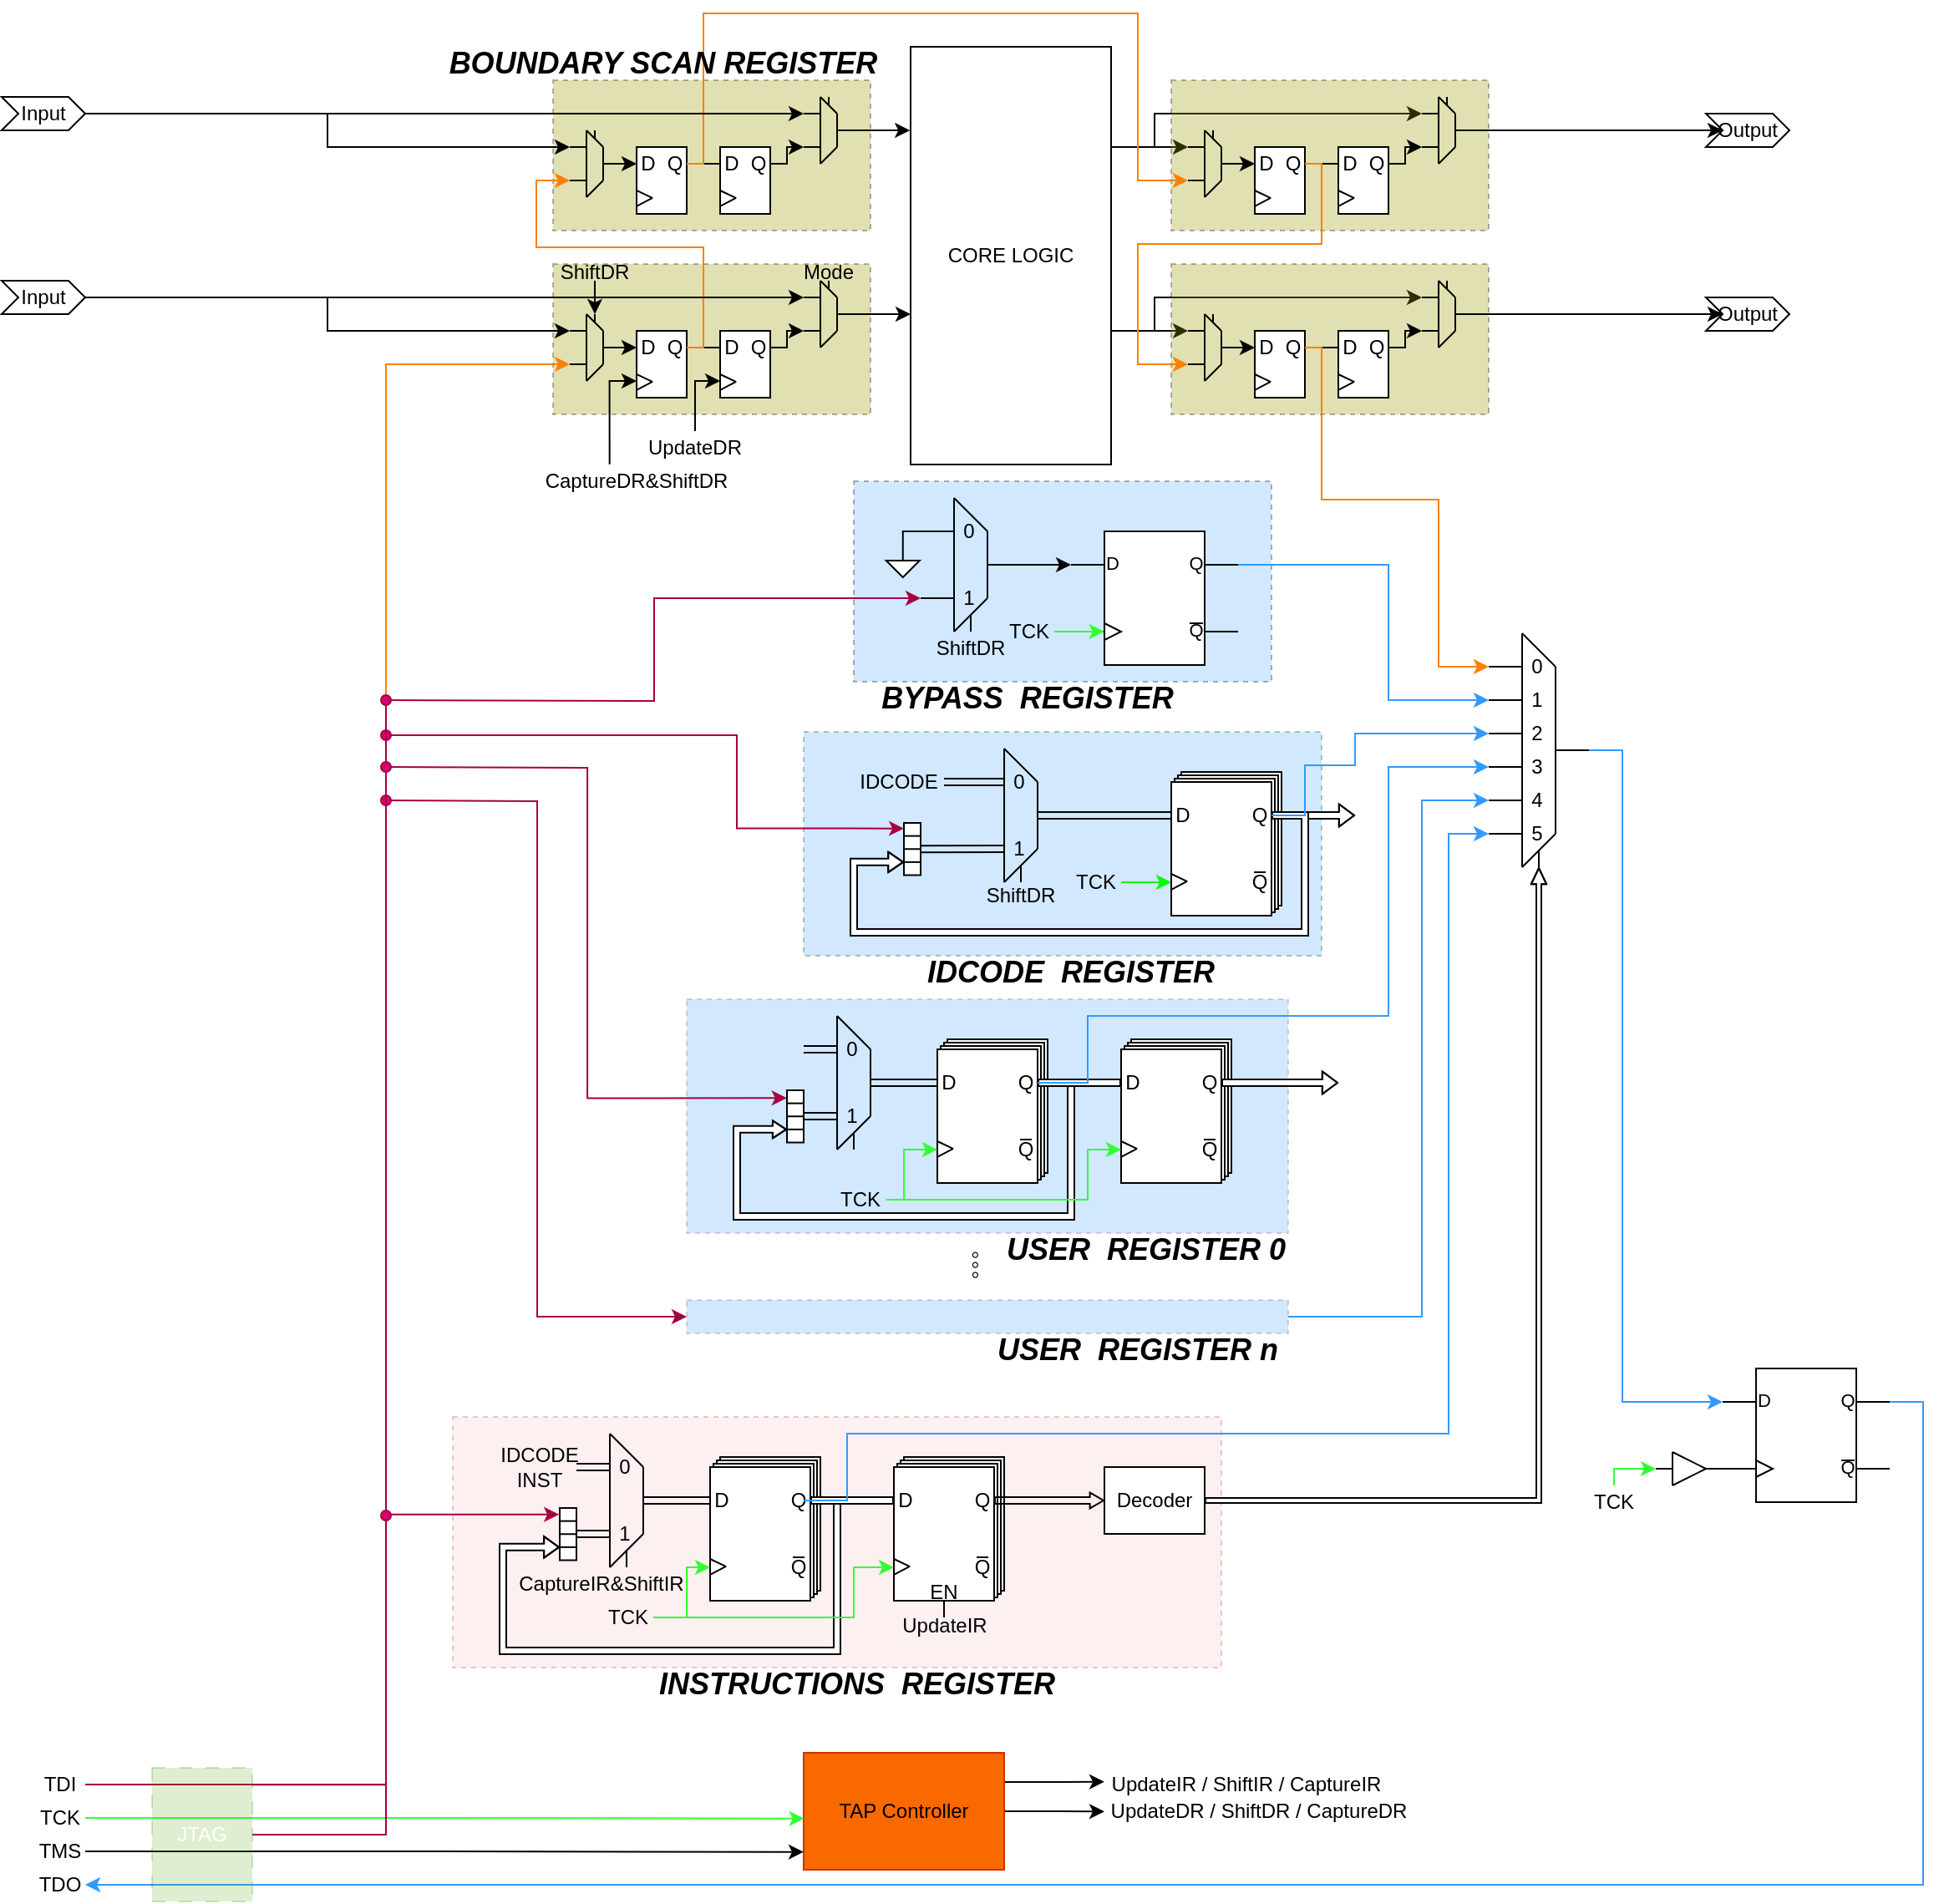 <mxfile version="24.4.13" type="github">
  <diagram name="第 1 页" id="Ik-g8sNIh_6q8OoHqGbS">
    <mxGraphModel dx="2901" dy="1098" grid="1" gridSize="10" guides="1" tooltips="1" connect="1" arrows="1" fold="1" page="1" pageScale="1" pageWidth="827" pageHeight="1169" background="none" math="0" shadow="0">
      <root>
        <mxCell id="0" />
        <mxCell id="1" parent="0" />
        <mxCell id="hj5V9L2vQso6mufphsfm-456" value="" style="rounded=0;whiteSpace=wrap;html=1;fillColor=#999900;dashed=1;opacity=30;" parent="1" vertex="1">
          <mxGeometry x="-299.99" y="59" width="190" height="90" as="geometry" />
        </mxCell>
        <mxCell id="hj5V9L2vQso6mufphsfm-422" value="" style="rounded=0;whiteSpace=wrap;html=1;fillColor=#999900;dashed=1;opacity=30;" parent="1" vertex="1">
          <mxGeometry x="-299.99" y="169" width="190" height="90" as="geometry" />
        </mxCell>
        <mxCell id="hj5V9L2vQso6mufphsfm-173" value="" style="rounded=0;whiteSpace=wrap;html=1;fillColor=#f8cecc;dashed=1;strokeColor=#b85450;gradientColor=none;opacity=30;" parent="1" vertex="1">
          <mxGeometry x="-360" y="859" width="460" height="150" as="geometry" />
        </mxCell>
        <mxCell id="hj5V9L2vQso6mufphsfm-175" value="" style="rounded=0;whiteSpace=wrap;html=1;fillColor=#66B2FF;dashed=1;gradientColor=none;strokeColor=#996185;opacity=30;" parent="1" vertex="1">
          <mxGeometry x="-220" y="609" width="360" height="140" as="geometry" />
        </mxCell>
        <mxCell id="hj5V9L2vQso6mufphsfm-26" value="" style="rounded=0;whiteSpace=wrap;html=1;fillColor=#66B2FF;dashed=1;opacity=30;" parent="1" vertex="1">
          <mxGeometry x="-120" y="299" width="250" height="120" as="geometry" />
        </mxCell>
        <mxCell id="hj5V9L2vQso6mufphsfm-1" value="" style="group;" parent="1" vertex="1" connectable="0">
          <mxGeometry x="70" y="473" width="150" height="110" as="geometry" />
        </mxCell>
        <mxCell id="hj5V9L2vQso6mufphsfm-174" value="" style="rounded=0;whiteSpace=wrap;html=1;fillColor=#66B2FF;dashed=1;fontColor=#ffffff;strokeColor=#005700;opacity=30;" parent="hj5V9L2vQso6mufphsfm-1" vertex="1">
          <mxGeometry x="-220" y="-24" width="310" height="134" as="geometry" />
        </mxCell>
        <mxCell id="hj5V9L2vQso6mufphsfm-2" value="" style="whiteSpace=wrap;html=1;container=0;" parent="hj5V9L2vQso6mufphsfm-1" vertex="1">
          <mxGeometry x="6" width="60" height="80" as="geometry" />
        </mxCell>
        <mxCell id="hj5V9L2vQso6mufphsfm-3" value="" style="whiteSpace=wrap;html=1;container=0;" parent="hj5V9L2vQso6mufphsfm-1" vertex="1">
          <mxGeometry x="4" y="2" width="60" height="80" as="geometry" />
        </mxCell>
        <mxCell id="hj5V9L2vQso6mufphsfm-4" value="" style="whiteSpace=wrap;html=1;container=0;" parent="hj5V9L2vQso6mufphsfm-1" vertex="1">
          <mxGeometry x="2" y="4" width="60" height="80" as="geometry" />
        </mxCell>
        <mxCell id="hj5V9L2vQso6mufphsfm-5" value="" style="whiteSpace=wrap;html=1;container=0;" parent="hj5V9L2vQso6mufphsfm-1" vertex="1">
          <mxGeometry y="6" width="60" height="80" as="geometry" />
        </mxCell>
        <mxCell id="hj5V9L2vQso6mufphsfm-6" value="" style="whiteSpace=wrap;html=1;container=0;" parent="hj5V9L2vQso6mufphsfm-1" vertex="1">
          <mxGeometry y="6" width="60" height="80" as="geometry" />
        </mxCell>
        <mxCell id="hj5V9L2vQso6mufphsfm-7" value="" style="edgeStyle=none;orthogonalLoop=1;jettySize=auto;html=1;rounded=0;exitX=-0.001;exitY=0.645;exitDx=0;exitDy=0;exitPerimeter=0;entryX=0.296;entryY=0.752;entryDx=0;entryDy=0;entryPerimeter=0;endArrow=none;endFill=0;" parent="hj5V9L2vQso6mufphsfm-1" edge="1">
          <mxGeometry width="80" relative="1" as="geometry">
            <mxPoint y="61" as="sourcePoint" />
            <mxPoint x="9.6" y="65.56" as="targetPoint" />
            <Array as="points" />
          </mxGeometry>
        </mxCell>
        <mxCell id="hj5V9L2vQso6mufphsfm-8" value="" style="edgeStyle=none;orthogonalLoop=1;jettySize=auto;html=1;rounded=0;exitX=-0.001;exitY=0.645;exitDx=0;exitDy=0;exitPerimeter=0;entryX=0.025;entryY=0.801;entryDx=0;entryDy=0;entryPerimeter=0;endArrow=none;endFill=0;" parent="hj5V9L2vQso6mufphsfm-1" edge="1">
          <mxGeometry width="80" relative="1" as="geometry">
            <mxPoint y="70.4" as="sourcePoint" />
            <mxPoint x="9.5" y="65.48" as="targetPoint" />
            <Array as="points" />
          </mxGeometry>
        </mxCell>
        <mxCell id="hj5V9L2vQso6mufphsfm-9" value="D" style="text;align=center;html=1;verticalAlign=middle;whiteSpace=wrap;rounded=0;container=0;" parent="hj5V9L2vQso6mufphsfm-1" vertex="1">
          <mxGeometry y="20" width="14" height="12" as="geometry" />
        </mxCell>
        <mxCell id="hj5V9L2vQso6mufphsfm-10" value="Q" style="text;align=center;html=1;verticalAlign=middle;whiteSpace=wrap;rounded=0;container=0;" parent="hj5V9L2vQso6mufphsfm-1" vertex="1">
          <mxGeometry x="46" y="20" width="14" height="12" as="geometry" />
        </mxCell>
        <mxCell id="hj5V9L2vQso6mufphsfm-11" value="Q" style="text;align=center;html=1;verticalAlign=middle;whiteSpace=wrap;rounded=0;container=0;" parent="hj5V9L2vQso6mufphsfm-1" vertex="1">
          <mxGeometry x="46" y="60" width="14" height="12" as="geometry" />
        </mxCell>
        <mxCell id="hj5V9L2vQso6mufphsfm-12" value="" style="edgeStyle=none;orthogonalLoop=1;jettySize=auto;html=1;rounded=0;entryX=0.75;entryY=0;entryDx=0;entryDy=0;endArrow=none;endFill=0;exitX=0.25;exitY=0;exitDx=0;exitDy=0;" parent="hj5V9L2vQso6mufphsfm-1" source="hj5V9L2vQso6mufphsfm-11" target="hj5V9L2vQso6mufphsfm-11" edge="1">
          <mxGeometry width="80" relative="1" as="geometry">
            <mxPoint x="-78" y="2" as="sourcePoint" />
            <mxPoint x="-48" y="-28" as="targetPoint" />
            <Array as="points" />
          </mxGeometry>
        </mxCell>
        <mxCell id="hj5V9L2vQso6mufphsfm-73" style="edgeStyle=orthogonalEdgeStyle;rounded=0;orthogonalLoop=1;jettySize=auto;html=1;exitX=1;exitY=0.5;exitDx=0;exitDy=0;shape=flexArrow;endArrow=block;endFill=0;width=4;fillColor=default;endWidth=8.525;endSize=2.695;" parent="hj5V9L2vQso6mufphsfm-1" source="hj5V9L2vQso6mufphsfm-10" edge="1">
          <mxGeometry relative="1" as="geometry">
            <mxPoint x="110" y="26" as="targetPoint" />
          </mxGeometry>
        </mxCell>
        <mxCell id="hj5V9L2vQso6mufphsfm-52" value="" style="group;connectable=1;" parent="hj5V9L2vQso6mufphsfm-1" vertex="1" connectable="0">
          <mxGeometry x="-120" y="-14" width="60" height="80" as="geometry" />
        </mxCell>
        <mxCell id="hj5V9L2vQso6mufphsfm-53" value="" style="edgeStyle=none;orthogonalLoop=1;jettySize=auto;html=1;rounded=0;endArrow=none;endFill=0;" parent="hj5V9L2vQso6mufphsfm-52" edge="1">
          <mxGeometry width="80" relative="1" as="geometry">
            <mxPoint x="20" y="80" as="sourcePoint" />
            <mxPoint x="20" as="targetPoint" />
            <Array as="points" />
          </mxGeometry>
        </mxCell>
        <mxCell id="hj5V9L2vQso6mufphsfm-54" value="" style="edgeStyle=none;orthogonalLoop=1;jettySize=auto;html=1;rounded=0;endArrow=none;endFill=0;" parent="hj5V9L2vQso6mufphsfm-52" edge="1">
          <mxGeometry width="80" relative="1" as="geometry">
            <mxPoint x="40" y="60" as="sourcePoint" />
            <mxPoint x="40" y="20" as="targetPoint" />
            <Array as="points" />
          </mxGeometry>
        </mxCell>
        <mxCell id="hj5V9L2vQso6mufphsfm-55" value="" style="edgeStyle=none;orthogonalLoop=1;jettySize=auto;html=1;rounded=0;endArrow=none;endFill=0;shape=link;" parent="hj5V9L2vQso6mufphsfm-52" edge="1">
          <mxGeometry width="80" relative="1" as="geometry">
            <mxPoint x="60" y="40" as="sourcePoint" />
            <mxPoint x="40" y="40" as="targetPoint" />
            <Array as="points" />
          </mxGeometry>
        </mxCell>
        <mxCell id="hj5V9L2vQso6mufphsfm-56" value="" style="edgeStyle=none;orthogonalLoop=1;jettySize=auto;html=1;rounded=0;endArrow=none;endFill=0;shape=link;" parent="hj5V9L2vQso6mufphsfm-52" edge="1">
          <mxGeometry width="80" relative="1" as="geometry">
            <mxPoint x="20" y="20" as="sourcePoint" />
            <mxPoint y="20" as="targetPoint" />
            <Array as="points" />
          </mxGeometry>
        </mxCell>
        <mxCell id="hj5V9L2vQso6mufphsfm-57" value="" style="edgeStyle=none;orthogonalLoop=1;jettySize=auto;html=1;rounded=0;endArrow=none;endFill=0;shape=link;entryX=0.5;entryY=1;entryDx=0;entryDy=0;" parent="hj5V9L2vQso6mufphsfm-52" target="hj5V9L2vQso6mufphsfm-63" edge="1">
          <mxGeometry width="80" relative="1" as="geometry">
            <mxPoint x="20" y="60" as="sourcePoint" />
            <mxPoint y="60" as="targetPoint" />
            <Array as="points" />
          </mxGeometry>
        </mxCell>
        <mxCell id="hj5V9L2vQso6mufphsfm-58" value="" style="edgeStyle=none;orthogonalLoop=1;jettySize=auto;html=1;rounded=0;endArrow=none;endFill=0;" parent="hj5V9L2vQso6mufphsfm-52" edge="1">
          <mxGeometry width="80" relative="1" as="geometry">
            <mxPoint x="40" y="20" as="sourcePoint" />
            <mxPoint x="20" as="targetPoint" />
            <Array as="points" />
          </mxGeometry>
        </mxCell>
        <mxCell id="hj5V9L2vQso6mufphsfm-59" value="" style="edgeStyle=none;orthogonalLoop=1;jettySize=auto;html=1;rounded=0;endArrow=none;endFill=0;" parent="hj5V9L2vQso6mufphsfm-52" edge="1">
          <mxGeometry width="80" relative="1" as="geometry">
            <mxPoint x="40" y="60" as="sourcePoint" />
            <mxPoint x="20" y="80" as="targetPoint" />
            <Array as="points" />
          </mxGeometry>
        </mxCell>
        <mxCell id="hj5V9L2vQso6mufphsfm-60" value="" style="edgeStyle=none;orthogonalLoop=1;jettySize=auto;html=1;rounded=0;endArrow=none;endFill=0;" parent="hj5V9L2vQso6mufphsfm-52" edge="1">
          <mxGeometry width="80" relative="1" as="geometry">
            <mxPoint x="30" y="80.0" as="sourcePoint" />
            <mxPoint x="30" y="70" as="targetPoint" />
            <Array as="points" />
          </mxGeometry>
        </mxCell>
        <mxCell id="hj5V9L2vQso6mufphsfm-61" value="0" style="text;strokeColor=none;align=center;fillColor=none;html=1;verticalAlign=middle;whiteSpace=wrap;rounded=0;" parent="hj5V9L2vQso6mufphsfm-52" vertex="1">
          <mxGeometry x="24" y="10" width="10" height="20" as="geometry" />
        </mxCell>
        <mxCell id="hj5V9L2vQso6mufphsfm-62" value="1" style="text;strokeColor=none;align=center;fillColor=none;html=1;verticalAlign=middle;whiteSpace=wrap;rounded=0;" parent="hj5V9L2vQso6mufphsfm-52" vertex="1">
          <mxGeometry x="24" y="50" width="10" height="20" as="geometry" />
        </mxCell>
        <mxCell id="hj5V9L2vQso6mufphsfm-582" value="TCK" style="text;strokeColor=none;align=center;fillColor=none;html=1;verticalAlign=middle;whiteSpace=wrap;rounded=0;" parent="hj5V9L2vQso6mufphsfm-1" vertex="1">
          <mxGeometry x="-60" y="56" width="30" height="20" as="geometry" />
        </mxCell>
        <mxCell id="hj5V9L2vQso6mufphsfm-583" style="edgeStyle=orthogonalEdgeStyle;rounded=0;orthogonalLoop=1;jettySize=auto;html=1;exitX=1;exitY=0.5;exitDx=0;exitDy=0;entryX=0;entryY=0.75;entryDx=0;entryDy=0;fillColor=#008a00;strokeColor=#00FF00;" parent="hj5V9L2vQso6mufphsfm-1" source="hj5V9L2vQso6mufphsfm-582" target="hj5V9L2vQso6mufphsfm-6" edge="1">
          <mxGeometry relative="1" as="geometry" />
        </mxCell>
        <mxCell id="hj5V9L2vQso6mufphsfm-604" value="ShiftDR" style="text;strokeColor=none;align=center;fillColor=none;html=1;verticalAlign=middle;whiteSpace=wrap;rounded=0;" parent="hj5V9L2vQso6mufphsfm-1" vertex="1">
          <mxGeometry x="-110" y="64" width="40" height="20" as="geometry" />
        </mxCell>
        <mxCell id="hj5V9L2vQso6mufphsfm-13" value="" style="verticalLabelPosition=bottom;shadow=0;dashed=0;align=center;html=1;verticalAlign=top;shape=mxgraph.electrical.logic_gates.d_type_flip-flop;" parent="1" vertex="1">
          <mxGeometry x="10" y="329" width="100" height="80" as="geometry" />
        </mxCell>
        <mxCell id="hj5V9L2vQso6mufphsfm-14" value="" style="group;connectable=1;" parent="1" vertex="1" connectable="0">
          <mxGeometry x="-80" y="309" width="60" height="80" as="geometry" />
        </mxCell>
        <mxCell id="hj5V9L2vQso6mufphsfm-15" value="" style="edgeStyle=none;orthogonalLoop=1;jettySize=auto;html=1;rounded=0;endArrow=none;endFill=0;" parent="hj5V9L2vQso6mufphsfm-14" edge="1">
          <mxGeometry width="80" relative="1" as="geometry">
            <mxPoint x="20" y="80" as="sourcePoint" />
            <mxPoint x="20" as="targetPoint" />
            <Array as="points" />
          </mxGeometry>
        </mxCell>
        <mxCell id="hj5V9L2vQso6mufphsfm-16" value="" style="edgeStyle=none;orthogonalLoop=1;jettySize=auto;html=1;rounded=0;endArrow=none;endFill=0;" parent="hj5V9L2vQso6mufphsfm-14" edge="1">
          <mxGeometry width="80" relative="1" as="geometry">
            <mxPoint x="40" y="60" as="sourcePoint" />
            <mxPoint x="40" y="20" as="targetPoint" />
            <Array as="points" />
          </mxGeometry>
        </mxCell>
        <mxCell id="hj5V9L2vQso6mufphsfm-17" value="" style="edgeStyle=none;orthogonalLoop=1;jettySize=auto;html=1;rounded=0;endArrow=none;endFill=0;" parent="hj5V9L2vQso6mufphsfm-14" edge="1">
          <mxGeometry width="80" relative="1" as="geometry">
            <mxPoint x="60" y="40" as="sourcePoint" />
            <mxPoint x="40" y="40" as="targetPoint" />
            <Array as="points" />
          </mxGeometry>
        </mxCell>
        <mxCell id="hj5V9L2vQso6mufphsfm-18" value="" style="edgeStyle=none;orthogonalLoop=1;jettySize=auto;html=1;rounded=0;endArrow=none;endFill=0;" parent="hj5V9L2vQso6mufphsfm-14" edge="1">
          <mxGeometry width="80" relative="1" as="geometry">
            <mxPoint x="20" y="20" as="sourcePoint" />
            <mxPoint y="20" as="targetPoint" />
            <Array as="points" />
          </mxGeometry>
        </mxCell>
        <mxCell id="hj5V9L2vQso6mufphsfm-19" value="" style="edgeStyle=none;orthogonalLoop=1;jettySize=auto;html=1;rounded=0;endArrow=none;endFill=0;" parent="hj5V9L2vQso6mufphsfm-14" edge="1">
          <mxGeometry width="80" relative="1" as="geometry">
            <mxPoint x="20" y="60" as="sourcePoint" />
            <mxPoint y="60" as="targetPoint" />
            <Array as="points" />
          </mxGeometry>
        </mxCell>
        <mxCell id="hj5V9L2vQso6mufphsfm-20" value="" style="edgeStyle=none;orthogonalLoop=1;jettySize=auto;html=1;rounded=0;endArrow=none;endFill=0;" parent="hj5V9L2vQso6mufphsfm-14" edge="1">
          <mxGeometry width="80" relative="1" as="geometry">
            <mxPoint x="40" y="20" as="sourcePoint" />
            <mxPoint x="20" as="targetPoint" />
            <Array as="points" />
          </mxGeometry>
        </mxCell>
        <mxCell id="hj5V9L2vQso6mufphsfm-21" value="" style="edgeStyle=none;orthogonalLoop=1;jettySize=auto;html=1;rounded=0;endArrow=none;endFill=0;" parent="hj5V9L2vQso6mufphsfm-14" edge="1">
          <mxGeometry width="80" relative="1" as="geometry">
            <mxPoint x="40" y="60" as="sourcePoint" />
            <mxPoint x="20" y="80" as="targetPoint" />
            <Array as="points" />
          </mxGeometry>
        </mxCell>
        <mxCell id="hj5V9L2vQso6mufphsfm-22" value="" style="edgeStyle=none;orthogonalLoop=1;jettySize=auto;html=1;rounded=0;endArrow=none;endFill=0;" parent="hj5V9L2vQso6mufphsfm-14" edge="1">
          <mxGeometry width="80" relative="1" as="geometry">
            <mxPoint x="30" y="80.0" as="sourcePoint" />
            <mxPoint x="30" y="70" as="targetPoint" />
            <Array as="points" />
          </mxGeometry>
        </mxCell>
        <mxCell id="hj5V9L2vQso6mufphsfm-23" value="0" style="text;strokeColor=none;align=center;fillColor=none;html=1;verticalAlign=middle;whiteSpace=wrap;rounded=0;" parent="hj5V9L2vQso6mufphsfm-14" vertex="1">
          <mxGeometry x="24" y="10" width="10" height="20" as="geometry" />
        </mxCell>
        <mxCell id="hj5V9L2vQso6mufphsfm-24" value="1" style="text;strokeColor=none;align=center;fillColor=none;html=1;verticalAlign=middle;whiteSpace=wrap;rounded=0;" parent="hj5V9L2vQso6mufphsfm-14" vertex="1">
          <mxGeometry x="24" y="50" width="10" height="20" as="geometry" />
        </mxCell>
        <mxCell id="hj5V9L2vQso6mufphsfm-27" style="edgeStyle=orthogonalEdgeStyle;rounded=0;orthogonalLoop=1;jettySize=auto;html=1;exitX=0;exitY=0.25;exitDx=0;exitDy=0;endArrow=none;endFill=0;entryX=0.5;entryY=0;entryDx=0;entryDy=0;entryPerimeter=0;" parent="1" source="hj5V9L2vQso6mufphsfm-14" target="hj5V9L2vQso6mufphsfm-28" edge="1">
          <mxGeometry relative="1" as="geometry">
            <mxPoint x="-106" y="339" as="targetPoint" />
          </mxGeometry>
        </mxCell>
        <mxCell id="hj5V9L2vQso6mufphsfm-28" value="" style="pointerEvents=1;verticalLabelPosition=bottom;shadow=0;dashed=0;align=center;html=1;verticalAlign=top;shape=mxgraph.electrical.signal_sources.signal_ground;" parent="1" vertex="1">
          <mxGeometry x="-100.62" y="341.5" width="20" height="15" as="geometry" />
        </mxCell>
        <mxCell id="hj5V9L2vQso6mufphsfm-40" style="edgeStyle=orthogonalEdgeStyle;rounded=0;orthogonalLoop=1;jettySize=auto;html=1;entryX=0;entryY=0.5;entryDx=0;entryDy=0;endArrow=none;endFill=0;shape=link;" parent="1" target="hj5V9L2vQso6mufphsfm-9" edge="1">
          <mxGeometry relative="1" as="geometry">
            <mxPoint y="499" as="sourcePoint" />
            <Array as="points">
              <mxPoint x="10" y="499" />
              <mxPoint x="10" y="499" />
            </Array>
          </mxGeometry>
        </mxCell>
        <mxCell id="hj5V9L2vQso6mufphsfm-63" value="" style="whiteSpace=wrap;html=1;rotation=-90;" parent="1" vertex="1">
          <mxGeometry x="-100.62" y="514.13" width="31.25" height="10" as="geometry" />
        </mxCell>
        <mxCell id="hj5V9L2vQso6mufphsfm-66" style="edgeStyle=orthogonalEdgeStyle;rounded=0;orthogonalLoop=1;jettySize=auto;html=1;exitX=0.75;exitY=0;exitDx=0;exitDy=0;entryX=0.75;entryY=1;entryDx=0;entryDy=0;endArrow=none;endFill=0;" parent="1" source="hj5V9L2vQso6mufphsfm-63" target="hj5V9L2vQso6mufphsfm-63" edge="1">
          <mxGeometry relative="1" as="geometry" />
        </mxCell>
        <mxCell id="hj5V9L2vQso6mufphsfm-67" style="edgeStyle=orthogonalEdgeStyle;rounded=0;orthogonalLoop=1;jettySize=auto;html=1;exitX=0.5;exitY=0;exitDx=0;exitDy=0;entryX=0.5;entryY=1;entryDx=0;entryDy=0;endArrow=none;endFill=0;" parent="1" source="hj5V9L2vQso6mufphsfm-63" target="hj5V9L2vQso6mufphsfm-63" edge="1">
          <mxGeometry relative="1" as="geometry" />
        </mxCell>
        <mxCell id="hj5V9L2vQso6mufphsfm-68" style="edgeStyle=orthogonalEdgeStyle;rounded=0;orthogonalLoop=1;jettySize=auto;html=1;exitX=0.25;exitY=0;exitDx=0;exitDy=0;entryX=0.25;entryY=1;entryDx=0;entryDy=0;endArrow=none;endFill=0;" parent="1" source="hj5V9L2vQso6mufphsfm-63" target="hj5V9L2vQso6mufphsfm-63" edge="1">
          <mxGeometry relative="1" as="geometry" />
        </mxCell>
        <mxCell id="hj5V9L2vQso6mufphsfm-72" value="" style="edgeStyle=orthogonalEdgeStyle;rounded=0;orthogonalLoop=1;jettySize=auto;html=1;entryX=0.25;entryY=0;entryDx=0;entryDy=0;shape=flexArrow;exitX=1;exitY=0.5;exitDx=0;exitDy=0;endArrow=block;endFill=0;width=4;fillColor=default;endWidth=7.245;endSize=2.631;" parent="1" source="hj5V9L2vQso6mufphsfm-10" target="hj5V9L2vQso6mufphsfm-63" edge="1">
          <mxGeometry relative="1" as="geometry">
            <mxPoint x="70" y="499" as="sourcePoint" />
            <mxPoint x="-90" y="527" as="targetPoint" />
            <Array as="points">
              <mxPoint x="150" y="499" />
              <mxPoint x="150" y="569" />
              <mxPoint x="-120" y="569" />
              <mxPoint x="-120" y="527" />
            </Array>
          </mxGeometry>
        </mxCell>
        <mxCell id="hj5V9L2vQso6mufphsfm-74" value="" style="group;" parent="1" vertex="1" connectable="0">
          <mxGeometry x="-206" y="883" width="66" height="86" as="geometry" />
        </mxCell>
        <mxCell id="hj5V9L2vQso6mufphsfm-75" value="" style="whiteSpace=wrap;html=1;container=0;" parent="hj5V9L2vQso6mufphsfm-74" vertex="1">
          <mxGeometry x="6" width="60" height="80" as="geometry" />
        </mxCell>
        <mxCell id="hj5V9L2vQso6mufphsfm-76" value="" style="whiteSpace=wrap;html=1;container=0;" parent="hj5V9L2vQso6mufphsfm-74" vertex="1">
          <mxGeometry x="4" y="2" width="60" height="80" as="geometry" />
        </mxCell>
        <mxCell id="hj5V9L2vQso6mufphsfm-77" value="" style="whiteSpace=wrap;html=1;container=0;" parent="hj5V9L2vQso6mufphsfm-74" vertex="1">
          <mxGeometry x="2" y="4" width="60" height="80" as="geometry" />
        </mxCell>
        <mxCell id="hj5V9L2vQso6mufphsfm-78" value="" style="whiteSpace=wrap;html=1;container=0;" parent="hj5V9L2vQso6mufphsfm-74" vertex="1">
          <mxGeometry y="6" width="60" height="80" as="geometry" />
        </mxCell>
        <mxCell id="hj5V9L2vQso6mufphsfm-79" value="" style="whiteSpace=wrap;html=1;container=0;" parent="hj5V9L2vQso6mufphsfm-74" vertex="1">
          <mxGeometry y="6" width="60" height="80" as="geometry" />
        </mxCell>
        <mxCell id="hj5V9L2vQso6mufphsfm-80" value="" style="edgeStyle=none;orthogonalLoop=1;jettySize=auto;html=1;rounded=0;exitX=-0.001;exitY=0.645;exitDx=0;exitDy=0;exitPerimeter=0;entryX=0.296;entryY=0.752;entryDx=0;entryDy=0;entryPerimeter=0;endArrow=none;endFill=0;" parent="hj5V9L2vQso6mufphsfm-74" edge="1">
          <mxGeometry width="80" relative="1" as="geometry">
            <mxPoint y="61" as="sourcePoint" />
            <mxPoint x="9.6" y="65.56" as="targetPoint" />
            <Array as="points" />
          </mxGeometry>
        </mxCell>
        <mxCell id="hj5V9L2vQso6mufphsfm-81" value="" style="edgeStyle=none;orthogonalLoop=1;jettySize=auto;html=1;rounded=0;exitX=-0.001;exitY=0.645;exitDx=0;exitDy=0;exitPerimeter=0;entryX=0.025;entryY=0.801;entryDx=0;entryDy=0;entryPerimeter=0;endArrow=none;endFill=0;" parent="hj5V9L2vQso6mufphsfm-74" edge="1">
          <mxGeometry width="80" relative="1" as="geometry">
            <mxPoint y="70.4" as="sourcePoint" />
            <mxPoint x="9.5" y="65.48" as="targetPoint" />
            <Array as="points" />
          </mxGeometry>
        </mxCell>
        <mxCell id="hj5V9L2vQso6mufphsfm-82" value="D" style="text;strokeColor=none;align=center;fillColor=none;html=1;verticalAlign=middle;whiteSpace=wrap;rounded=0;container=0;" parent="hj5V9L2vQso6mufphsfm-74" vertex="1">
          <mxGeometry y="20" width="14" height="12" as="geometry" />
        </mxCell>
        <mxCell id="hj5V9L2vQso6mufphsfm-84" value="Q" style="text;strokeColor=none;align=center;fillColor=none;html=1;verticalAlign=middle;whiteSpace=wrap;rounded=0;container=0;" parent="hj5V9L2vQso6mufphsfm-74" vertex="1">
          <mxGeometry x="46" y="20" width="14" height="12" as="geometry" />
        </mxCell>
        <mxCell id="hj5V9L2vQso6mufphsfm-85" value="Q" style="text;strokeColor=none;align=center;fillColor=none;html=1;verticalAlign=middle;whiteSpace=wrap;rounded=0;container=0;" parent="hj5V9L2vQso6mufphsfm-74" vertex="1">
          <mxGeometry x="46" y="60" width="14" height="12" as="geometry" />
        </mxCell>
        <mxCell id="hj5V9L2vQso6mufphsfm-86" value="" style="edgeStyle=none;orthogonalLoop=1;jettySize=auto;html=1;rounded=0;entryX=0.75;entryY=0;entryDx=0;entryDy=0;endArrow=none;endFill=0;exitX=0.25;exitY=0;exitDx=0;exitDy=0;" parent="hj5V9L2vQso6mufphsfm-74" source="hj5V9L2vQso6mufphsfm-85" target="hj5V9L2vQso6mufphsfm-85" edge="1">
          <mxGeometry width="80" relative="1" as="geometry">
            <mxPoint x="-78" y="2" as="sourcePoint" />
            <mxPoint x="-48" y="-28" as="targetPoint" />
            <Array as="points" />
          </mxGeometry>
        </mxCell>
        <mxCell id="hj5V9L2vQso6mufphsfm-87" style="edgeStyle=orthogonalEdgeStyle;rounded=0;orthogonalLoop=1;jettySize=auto;html=1;exitX=1;exitY=0.5;exitDx=0;exitDy=0;entryX=0;entryY=0.5;entryDx=0;entryDy=0;endArrow=none;endFill=0;shape=link;" parent="1" target="hj5V9L2vQso6mufphsfm-82" edge="1">
          <mxGeometry relative="1" as="geometry">
            <mxPoint x="-226" y="909" as="sourcePoint" />
          </mxGeometry>
        </mxCell>
        <mxCell id="hj5V9L2vQso6mufphsfm-88" value="" style="group;connectable=1;" parent="1" vertex="1" connectable="0">
          <mxGeometry x="-286" y="869" width="60" height="80" as="geometry" />
        </mxCell>
        <mxCell id="hj5V9L2vQso6mufphsfm-89" value="" style="edgeStyle=none;orthogonalLoop=1;jettySize=auto;html=1;rounded=0;endArrow=none;endFill=0;" parent="hj5V9L2vQso6mufphsfm-88" edge="1">
          <mxGeometry width="80" relative="1" as="geometry">
            <mxPoint x="20" y="80" as="sourcePoint" />
            <mxPoint x="20" as="targetPoint" />
            <Array as="points" />
          </mxGeometry>
        </mxCell>
        <mxCell id="hj5V9L2vQso6mufphsfm-90" value="" style="edgeStyle=none;orthogonalLoop=1;jettySize=auto;html=1;rounded=0;endArrow=none;endFill=0;" parent="hj5V9L2vQso6mufphsfm-88" edge="1">
          <mxGeometry width="80" relative="1" as="geometry">
            <mxPoint x="40" y="60" as="sourcePoint" />
            <mxPoint x="40" y="20" as="targetPoint" />
            <Array as="points" />
          </mxGeometry>
        </mxCell>
        <mxCell id="hj5V9L2vQso6mufphsfm-91" value="" style="edgeStyle=none;orthogonalLoop=1;jettySize=auto;html=1;rounded=0;endArrow=none;endFill=0;shape=link;" parent="hj5V9L2vQso6mufphsfm-88" edge="1">
          <mxGeometry width="80" relative="1" as="geometry">
            <mxPoint x="60" y="40" as="sourcePoint" />
            <mxPoint x="40" y="40" as="targetPoint" />
            <Array as="points" />
          </mxGeometry>
        </mxCell>
        <mxCell id="hj5V9L2vQso6mufphsfm-92" value="" style="edgeStyle=none;orthogonalLoop=1;jettySize=auto;html=1;rounded=0;endArrow=none;endFill=0;shape=link;" parent="hj5V9L2vQso6mufphsfm-88" edge="1">
          <mxGeometry width="80" relative="1" as="geometry">
            <mxPoint x="20" y="20" as="sourcePoint" />
            <mxPoint y="20" as="targetPoint" />
            <Array as="points" />
          </mxGeometry>
        </mxCell>
        <mxCell id="hj5V9L2vQso6mufphsfm-93" value="" style="edgeStyle=none;orthogonalLoop=1;jettySize=auto;html=1;rounded=0;endArrow=none;endFill=0;shape=link;" parent="hj5V9L2vQso6mufphsfm-88" edge="1">
          <mxGeometry width="80" relative="1" as="geometry">
            <mxPoint x="20" y="60" as="sourcePoint" />
            <mxPoint y="60" as="targetPoint" />
            <Array as="points" />
          </mxGeometry>
        </mxCell>
        <mxCell id="hj5V9L2vQso6mufphsfm-94" value="" style="edgeStyle=none;orthogonalLoop=1;jettySize=auto;html=1;rounded=0;endArrow=none;endFill=0;" parent="hj5V9L2vQso6mufphsfm-88" edge="1">
          <mxGeometry width="80" relative="1" as="geometry">
            <mxPoint x="40" y="20" as="sourcePoint" />
            <mxPoint x="20" as="targetPoint" />
            <Array as="points" />
          </mxGeometry>
        </mxCell>
        <mxCell id="hj5V9L2vQso6mufphsfm-95" value="" style="edgeStyle=none;orthogonalLoop=1;jettySize=auto;html=1;rounded=0;endArrow=none;endFill=0;" parent="hj5V9L2vQso6mufphsfm-88" edge="1">
          <mxGeometry width="80" relative="1" as="geometry">
            <mxPoint x="40" y="60" as="sourcePoint" />
            <mxPoint x="20" y="80" as="targetPoint" />
            <Array as="points" />
          </mxGeometry>
        </mxCell>
        <mxCell id="hj5V9L2vQso6mufphsfm-96" value="" style="edgeStyle=none;orthogonalLoop=1;jettySize=auto;html=1;rounded=0;endArrow=none;endFill=0;" parent="hj5V9L2vQso6mufphsfm-88" edge="1">
          <mxGeometry width="80" relative="1" as="geometry">
            <mxPoint x="30" y="80.0" as="sourcePoint" />
            <mxPoint x="30" y="70" as="targetPoint" />
            <Array as="points" />
          </mxGeometry>
        </mxCell>
        <mxCell id="hj5V9L2vQso6mufphsfm-97" value="0" style="text;strokeColor=none;align=center;fillColor=none;html=1;verticalAlign=middle;whiteSpace=wrap;rounded=0;" parent="hj5V9L2vQso6mufphsfm-88" vertex="1">
          <mxGeometry x="24" y="10" width="10" height="20" as="geometry" />
        </mxCell>
        <mxCell id="hj5V9L2vQso6mufphsfm-98" value="1" style="text;strokeColor=none;align=center;fillColor=none;html=1;verticalAlign=middle;whiteSpace=wrap;rounded=0;" parent="hj5V9L2vQso6mufphsfm-88" vertex="1">
          <mxGeometry x="24" y="50" width="10" height="20" as="geometry" />
        </mxCell>
        <mxCell id="hj5V9L2vQso6mufphsfm-100" value="" style="whiteSpace=wrap;html=1;rotation=-90;" parent="1" vertex="1">
          <mxGeometry x="-306.62" y="924.13" width="31.25" height="10" as="geometry" />
        </mxCell>
        <mxCell id="hj5V9L2vQso6mufphsfm-101" style="edgeStyle=orthogonalEdgeStyle;rounded=0;orthogonalLoop=1;jettySize=auto;html=1;exitX=0.75;exitY=0;exitDx=0;exitDy=0;entryX=0.75;entryY=1;entryDx=0;entryDy=0;endArrow=none;endFill=0;" parent="1" source="hj5V9L2vQso6mufphsfm-100" target="hj5V9L2vQso6mufphsfm-100" edge="1">
          <mxGeometry relative="1" as="geometry" />
        </mxCell>
        <mxCell id="hj5V9L2vQso6mufphsfm-102" style="edgeStyle=orthogonalEdgeStyle;rounded=0;orthogonalLoop=1;jettySize=auto;html=1;exitX=0.5;exitY=0;exitDx=0;exitDy=0;entryX=0.5;entryY=1;entryDx=0;entryDy=0;endArrow=none;endFill=0;" parent="1" source="hj5V9L2vQso6mufphsfm-100" target="hj5V9L2vQso6mufphsfm-100" edge="1">
          <mxGeometry relative="1" as="geometry" />
        </mxCell>
        <mxCell id="hj5V9L2vQso6mufphsfm-103" style="edgeStyle=orthogonalEdgeStyle;rounded=0;orthogonalLoop=1;jettySize=auto;html=1;exitX=0.25;exitY=0;exitDx=0;exitDy=0;entryX=0.25;entryY=1;entryDx=0;entryDy=0;endArrow=none;endFill=0;" parent="1" source="hj5V9L2vQso6mufphsfm-100" target="hj5V9L2vQso6mufphsfm-100" edge="1">
          <mxGeometry relative="1" as="geometry" />
        </mxCell>
        <mxCell id="hj5V9L2vQso6mufphsfm-105" value="" style="group;" parent="1" vertex="1" connectable="0">
          <mxGeometry x="-96" y="883" width="66" height="86" as="geometry" />
        </mxCell>
        <mxCell id="hj5V9L2vQso6mufphsfm-106" value="" style="whiteSpace=wrap;html=1;container=0;" parent="hj5V9L2vQso6mufphsfm-105" vertex="1">
          <mxGeometry x="6" width="60" height="80" as="geometry" />
        </mxCell>
        <mxCell id="hj5V9L2vQso6mufphsfm-107" value="" style="whiteSpace=wrap;html=1;container=0;" parent="hj5V9L2vQso6mufphsfm-105" vertex="1">
          <mxGeometry x="4" y="2.0" width="60" height="80" as="geometry" />
        </mxCell>
        <mxCell id="hj5V9L2vQso6mufphsfm-108" value="" style="whiteSpace=wrap;html=1;container=0;" parent="hj5V9L2vQso6mufphsfm-105" vertex="1">
          <mxGeometry x="2" y="4.0" width="60" height="80" as="geometry" />
        </mxCell>
        <mxCell id="hj5V9L2vQso6mufphsfm-109" value="" style="whiteSpace=wrap;html=1;container=0;" parent="hj5V9L2vQso6mufphsfm-105" vertex="1">
          <mxGeometry y="6" width="60" height="80" as="geometry" />
        </mxCell>
        <mxCell id="hj5V9L2vQso6mufphsfm-110" value="" style="whiteSpace=wrap;html=1;container=0;" parent="hj5V9L2vQso6mufphsfm-105" vertex="1">
          <mxGeometry y="6" width="60" height="80" as="geometry" />
        </mxCell>
        <mxCell id="hj5V9L2vQso6mufphsfm-111" value="" style="edgeStyle=none;orthogonalLoop=1;jettySize=auto;html=1;rounded=0;exitX=-0.001;exitY=0.645;exitDx=0;exitDy=0;exitPerimeter=0;entryX=0.296;entryY=0.752;entryDx=0;entryDy=0;entryPerimeter=0;endArrow=none;endFill=0;" parent="hj5V9L2vQso6mufphsfm-105" edge="1">
          <mxGeometry width="80" relative="1" as="geometry">
            <mxPoint y="61.0" as="sourcePoint" />
            <mxPoint x="9.6" y="65.56" as="targetPoint" />
            <Array as="points" />
          </mxGeometry>
        </mxCell>
        <mxCell id="hj5V9L2vQso6mufphsfm-112" value="" style="edgeStyle=none;orthogonalLoop=1;jettySize=auto;html=1;rounded=0;exitX=-0.001;exitY=0.645;exitDx=0;exitDy=0;exitPerimeter=0;entryX=0.025;entryY=0.801;entryDx=0;entryDy=0;entryPerimeter=0;endArrow=none;endFill=0;" parent="hj5V9L2vQso6mufphsfm-105" edge="1">
          <mxGeometry width="80" relative="1" as="geometry">
            <mxPoint y="70.4" as="sourcePoint" />
            <mxPoint x="9.5" y="65.48" as="targetPoint" />
            <Array as="points" />
          </mxGeometry>
        </mxCell>
        <mxCell id="hj5V9L2vQso6mufphsfm-113" value="D" style="text;strokeColor=none;align=center;fillColor=none;html=1;verticalAlign=middle;whiteSpace=wrap;rounded=0;container=0;" parent="hj5V9L2vQso6mufphsfm-105" vertex="1">
          <mxGeometry y="20" width="14" height="12" as="geometry" />
        </mxCell>
        <mxCell id="hj5V9L2vQso6mufphsfm-114" value="Q" style="text;strokeColor=none;align=center;fillColor=none;html=1;verticalAlign=middle;whiteSpace=wrap;rounded=0;container=0;" parent="hj5V9L2vQso6mufphsfm-105" vertex="1">
          <mxGeometry x="46" y="20" width="14" height="12" as="geometry" />
        </mxCell>
        <mxCell id="hj5V9L2vQso6mufphsfm-115" value="Q" style="text;strokeColor=none;align=center;fillColor=none;html=1;verticalAlign=middle;whiteSpace=wrap;rounded=0;container=0;" parent="hj5V9L2vQso6mufphsfm-105" vertex="1">
          <mxGeometry x="46" y="60" width="14" height="12" as="geometry" />
        </mxCell>
        <mxCell id="hj5V9L2vQso6mufphsfm-116" value="" style="edgeStyle=none;orthogonalLoop=1;jettySize=auto;html=1;rounded=0;entryX=0.75;entryY=0;entryDx=0;entryDy=0;endArrow=none;endFill=0;exitX=0.25;exitY=0;exitDx=0;exitDy=0;" parent="hj5V9L2vQso6mufphsfm-105" source="hj5V9L2vQso6mufphsfm-115" target="hj5V9L2vQso6mufphsfm-115" edge="1">
          <mxGeometry width="80" relative="1" as="geometry">
            <mxPoint x="-78" y="2.0" as="sourcePoint" />
            <mxPoint x="-48" y="-28" as="targetPoint" />
            <Array as="points" />
          </mxGeometry>
        </mxCell>
        <mxCell id="hj5V9L2vQso6mufphsfm-573" value="EN" style="text;strokeColor=none;align=center;fillColor=none;html=1;verticalAlign=middle;whiteSpace=wrap;rounded=0;" parent="hj5V9L2vQso6mufphsfm-105" vertex="1">
          <mxGeometry x="20" y="76" width="20" height="10" as="geometry" />
        </mxCell>
        <mxCell id="hj5V9L2vQso6mufphsfm-118" style="edgeStyle=orthogonalEdgeStyle;rounded=0;orthogonalLoop=1;jettySize=auto;html=1;entryX=0.25;entryY=0;entryDx=0;entryDy=0;shape=flexArrow;endArrow=block;endFill=0;width=4;fillColor=default;endWidth=7.792;endSize=2.644;" parent="1" target="hj5V9L2vQso6mufphsfm-100" edge="1">
          <mxGeometry relative="1" as="geometry">
            <mxPoint x="-140" y="909" as="sourcePoint" />
            <mxPoint x="-305.985" y="936.943" as="targetPoint" />
            <Array as="points">
              <mxPoint x="-130" y="909" />
              <mxPoint x="-130" y="999" />
              <mxPoint x="-330" y="999" />
              <mxPoint x="-330" y="937" />
            </Array>
          </mxGeometry>
        </mxCell>
        <mxCell id="hj5V9L2vQso6mufphsfm-119" style="edgeStyle=orthogonalEdgeStyle;rounded=0;orthogonalLoop=1;jettySize=auto;html=1;exitX=1;exitY=0.5;exitDx=0;exitDy=0;shape=flexArrow;endArrow=none;endFill=0;width=4;entryX=0;entryY=0.5;entryDx=0;entryDy=0;fillColor=default;" parent="1" source="hj5V9L2vQso6mufphsfm-84" target="hj5V9L2vQso6mufphsfm-113" edge="1">
          <mxGeometry relative="1" as="geometry">
            <mxPoint x="-106" y="909" as="targetPoint" />
          </mxGeometry>
        </mxCell>
        <mxCell id="hj5V9L2vQso6mufphsfm-122" value="" style="group;" parent="1" vertex="1" connectable="0">
          <mxGeometry x="-70" y="633" width="66" height="86" as="geometry" />
        </mxCell>
        <mxCell id="hj5V9L2vQso6mufphsfm-123" value="" style="whiteSpace=wrap;html=1;container=0;" parent="hj5V9L2vQso6mufphsfm-122" vertex="1">
          <mxGeometry x="6" width="60" height="80" as="geometry" />
        </mxCell>
        <mxCell id="hj5V9L2vQso6mufphsfm-124" value="" style="whiteSpace=wrap;html=1;container=0;" parent="hj5V9L2vQso6mufphsfm-122" vertex="1">
          <mxGeometry x="4" y="2" width="60" height="80" as="geometry" />
        </mxCell>
        <mxCell id="hj5V9L2vQso6mufphsfm-125" value="" style="whiteSpace=wrap;html=1;container=0;" parent="hj5V9L2vQso6mufphsfm-122" vertex="1">
          <mxGeometry x="2" y="4" width="60" height="80" as="geometry" />
        </mxCell>
        <mxCell id="hj5V9L2vQso6mufphsfm-126" value="" style="whiteSpace=wrap;html=1;container=0;" parent="hj5V9L2vQso6mufphsfm-122" vertex="1">
          <mxGeometry y="6" width="60" height="80" as="geometry" />
        </mxCell>
        <mxCell id="hj5V9L2vQso6mufphsfm-127" value="" style="whiteSpace=wrap;html=1;container=0;" parent="hj5V9L2vQso6mufphsfm-122" vertex="1">
          <mxGeometry y="6" width="60" height="80" as="geometry" />
        </mxCell>
        <mxCell id="hj5V9L2vQso6mufphsfm-128" value="" style="edgeStyle=none;orthogonalLoop=1;jettySize=auto;html=1;rounded=0;exitX=-0.001;exitY=0.645;exitDx=0;exitDy=0;exitPerimeter=0;entryX=0.296;entryY=0.752;entryDx=0;entryDy=0;entryPerimeter=0;endArrow=none;endFill=0;" parent="hj5V9L2vQso6mufphsfm-122" edge="1">
          <mxGeometry width="80" relative="1" as="geometry">
            <mxPoint y="61" as="sourcePoint" />
            <mxPoint x="9.6" y="65.56" as="targetPoint" />
            <Array as="points" />
          </mxGeometry>
        </mxCell>
        <mxCell id="hj5V9L2vQso6mufphsfm-129" value="" style="edgeStyle=none;orthogonalLoop=1;jettySize=auto;html=1;rounded=0;exitX=-0.001;exitY=0.645;exitDx=0;exitDy=0;exitPerimeter=0;entryX=0.025;entryY=0.801;entryDx=0;entryDy=0;entryPerimeter=0;endArrow=none;endFill=0;" parent="hj5V9L2vQso6mufphsfm-122" edge="1">
          <mxGeometry width="80" relative="1" as="geometry">
            <mxPoint y="70.4" as="sourcePoint" />
            <mxPoint x="9.5" y="65.48" as="targetPoint" />
            <Array as="points" />
          </mxGeometry>
        </mxCell>
        <mxCell id="hj5V9L2vQso6mufphsfm-130" value="D" style="text;strokeColor=none;align=center;fillColor=none;html=1;verticalAlign=middle;whiteSpace=wrap;rounded=0;container=0;" parent="hj5V9L2vQso6mufphsfm-122" vertex="1">
          <mxGeometry y="20" width="14" height="12" as="geometry" />
        </mxCell>
        <mxCell id="hj5V9L2vQso6mufphsfm-131" value="Q" style="text;strokeColor=none;align=center;fillColor=none;html=1;verticalAlign=middle;whiteSpace=wrap;rounded=0;container=0;" parent="hj5V9L2vQso6mufphsfm-122" vertex="1">
          <mxGeometry x="46" y="20" width="14" height="12" as="geometry" />
        </mxCell>
        <mxCell id="hj5V9L2vQso6mufphsfm-132" value="Q" style="text;strokeColor=none;align=center;fillColor=none;html=1;verticalAlign=middle;whiteSpace=wrap;rounded=0;container=0;" parent="hj5V9L2vQso6mufphsfm-122" vertex="1">
          <mxGeometry x="46" y="60" width="14" height="12" as="geometry" />
        </mxCell>
        <mxCell id="hj5V9L2vQso6mufphsfm-133" value="" style="edgeStyle=none;orthogonalLoop=1;jettySize=auto;html=1;rounded=0;entryX=0.75;entryY=0;entryDx=0;entryDy=0;endArrow=none;endFill=0;exitX=0.25;exitY=0;exitDx=0;exitDy=0;" parent="hj5V9L2vQso6mufphsfm-122" source="hj5V9L2vQso6mufphsfm-132" target="hj5V9L2vQso6mufphsfm-132" edge="1">
          <mxGeometry width="80" relative="1" as="geometry">
            <mxPoint x="-78" y="2" as="sourcePoint" />
            <mxPoint x="-48" y="-28" as="targetPoint" />
            <Array as="points" />
          </mxGeometry>
        </mxCell>
        <mxCell id="hj5V9L2vQso6mufphsfm-134" style="edgeStyle=orthogonalEdgeStyle;rounded=0;orthogonalLoop=1;jettySize=auto;html=1;exitX=1;exitY=0.5;exitDx=0;exitDy=0;entryX=0;entryY=0.5;entryDx=0;entryDy=0;endArrow=none;endFill=0;shape=link;" parent="1" target="hj5V9L2vQso6mufphsfm-130" edge="1">
          <mxGeometry relative="1" as="geometry">
            <mxPoint x="-90" y="659" as="sourcePoint" />
          </mxGeometry>
        </mxCell>
        <mxCell id="hj5V9L2vQso6mufphsfm-135" value="" style="group;connectable=1;" parent="1" vertex="1" connectable="0">
          <mxGeometry x="-150" y="619" width="60" height="80" as="geometry" />
        </mxCell>
        <mxCell id="hj5V9L2vQso6mufphsfm-136" value="" style="edgeStyle=none;orthogonalLoop=1;jettySize=auto;html=1;rounded=0;endArrow=none;endFill=0;" parent="hj5V9L2vQso6mufphsfm-135" edge="1">
          <mxGeometry width="80" relative="1" as="geometry">
            <mxPoint x="20" y="80" as="sourcePoint" />
            <mxPoint x="20" as="targetPoint" />
            <Array as="points" />
          </mxGeometry>
        </mxCell>
        <mxCell id="hj5V9L2vQso6mufphsfm-137" value="" style="edgeStyle=none;orthogonalLoop=1;jettySize=auto;html=1;rounded=0;endArrow=none;endFill=0;" parent="hj5V9L2vQso6mufphsfm-135" edge="1">
          <mxGeometry width="80" relative="1" as="geometry">
            <mxPoint x="40" y="60" as="sourcePoint" />
            <mxPoint x="40" y="20" as="targetPoint" />
            <Array as="points" />
          </mxGeometry>
        </mxCell>
        <mxCell id="hj5V9L2vQso6mufphsfm-138" value="" style="edgeStyle=none;orthogonalLoop=1;jettySize=auto;html=1;rounded=0;endArrow=none;endFill=0;shape=link;" parent="hj5V9L2vQso6mufphsfm-135" edge="1">
          <mxGeometry width="80" relative="1" as="geometry">
            <mxPoint x="60" y="40" as="sourcePoint" />
            <mxPoint x="40" y="40" as="targetPoint" />
            <Array as="points" />
          </mxGeometry>
        </mxCell>
        <mxCell id="hj5V9L2vQso6mufphsfm-139" value="" style="edgeStyle=none;orthogonalLoop=1;jettySize=auto;html=1;rounded=0;endArrow=none;endFill=0;shape=link;" parent="hj5V9L2vQso6mufphsfm-135" edge="1">
          <mxGeometry width="80" relative="1" as="geometry">
            <mxPoint x="20" y="20" as="sourcePoint" />
            <mxPoint y="20" as="targetPoint" />
            <Array as="points" />
          </mxGeometry>
        </mxCell>
        <mxCell id="hj5V9L2vQso6mufphsfm-140" value="" style="edgeStyle=none;orthogonalLoop=1;jettySize=auto;html=1;rounded=0;endArrow=none;endFill=0;shape=link;" parent="hj5V9L2vQso6mufphsfm-135" edge="1">
          <mxGeometry width="80" relative="1" as="geometry">
            <mxPoint x="20" y="60" as="sourcePoint" />
            <mxPoint y="60" as="targetPoint" />
            <Array as="points" />
          </mxGeometry>
        </mxCell>
        <mxCell id="hj5V9L2vQso6mufphsfm-141" value="" style="edgeStyle=none;orthogonalLoop=1;jettySize=auto;html=1;rounded=0;endArrow=none;endFill=0;" parent="hj5V9L2vQso6mufphsfm-135" edge="1">
          <mxGeometry width="80" relative="1" as="geometry">
            <mxPoint x="40" y="20" as="sourcePoint" />
            <mxPoint x="20" as="targetPoint" />
            <Array as="points" />
          </mxGeometry>
        </mxCell>
        <mxCell id="hj5V9L2vQso6mufphsfm-142" value="" style="edgeStyle=none;orthogonalLoop=1;jettySize=auto;html=1;rounded=0;endArrow=none;endFill=0;" parent="hj5V9L2vQso6mufphsfm-135" edge="1">
          <mxGeometry width="80" relative="1" as="geometry">
            <mxPoint x="40" y="60" as="sourcePoint" />
            <mxPoint x="20" y="80" as="targetPoint" />
            <Array as="points" />
          </mxGeometry>
        </mxCell>
        <mxCell id="hj5V9L2vQso6mufphsfm-143" value="" style="edgeStyle=none;orthogonalLoop=1;jettySize=auto;html=1;rounded=0;endArrow=none;endFill=0;" parent="hj5V9L2vQso6mufphsfm-135" edge="1">
          <mxGeometry width="80" relative="1" as="geometry">
            <mxPoint x="30" y="80.0" as="sourcePoint" />
            <mxPoint x="30" y="70" as="targetPoint" />
            <Array as="points" />
          </mxGeometry>
        </mxCell>
        <mxCell id="hj5V9L2vQso6mufphsfm-144" value="0" style="text;strokeColor=none;align=center;fillColor=none;html=1;verticalAlign=middle;whiteSpace=wrap;rounded=0;" parent="hj5V9L2vQso6mufphsfm-135" vertex="1">
          <mxGeometry x="24" y="10" width="10" height="20" as="geometry" />
        </mxCell>
        <mxCell id="hj5V9L2vQso6mufphsfm-145" value="1" style="text;strokeColor=none;align=center;fillColor=none;html=1;verticalAlign=middle;whiteSpace=wrap;rounded=0;" parent="hj5V9L2vQso6mufphsfm-135" vertex="1">
          <mxGeometry x="24" y="50" width="10" height="20" as="geometry" />
        </mxCell>
        <mxCell id="hj5V9L2vQso6mufphsfm-147" value="" style="whiteSpace=wrap;html=1;rotation=-90;" parent="1" vertex="1">
          <mxGeometry x="-170.62" y="674.13" width="31.25" height="10" as="geometry" />
        </mxCell>
        <mxCell id="hj5V9L2vQso6mufphsfm-148" style="edgeStyle=orthogonalEdgeStyle;rounded=0;orthogonalLoop=1;jettySize=auto;html=1;exitX=0.75;exitY=0;exitDx=0;exitDy=0;entryX=0.75;entryY=1;entryDx=0;entryDy=0;endArrow=none;endFill=0;" parent="1" source="hj5V9L2vQso6mufphsfm-147" target="hj5V9L2vQso6mufphsfm-147" edge="1">
          <mxGeometry relative="1" as="geometry" />
        </mxCell>
        <mxCell id="hj5V9L2vQso6mufphsfm-149" style="edgeStyle=orthogonalEdgeStyle;rounded=0;orthogonalLoop=1;jettySize=auto;html=1;exitX=0.5;exitY=0;exitDx=0;exitDy=0;entryX=0.5;entryY=1;entryDx=0;entryDy=0;endArrow=none;endFill=0;" parent="1" source="hj5V9L2vQso6mufphsfm-147" target="hj5V9L2vQso6mufphsfm-147" edge="1">
          <mxGeometry relative="1" as="geometry" />
        </mxCell>
        <mxCell id="hj5V9L2vQso6mufphsfm-150" style="edgeStyle=orthogonalEdgeStyle;rounded=0;orthogonalLoop=1;jettySize=auto;html=1;exitX=0.25;exitY=0;exitDx=0;exitDy=0;entryX=0.25;entryY=1;entryDx=0;entryDy=0;endArrow=none;endFill=0;" parent="1" source="hj5V9L2vQso6mufphsfm-147" target="hj5V9L2vQso6mufphsfm-147" edge="1">
          <mxGeometry relative="1" as="geometry" />
        </mxCell>
        <mxCell id="hj5V9L2vQso6mufphsfm-151" value="" style="group;" parent="1" vertex="1" connectable="0">
          <mxGeometry x="40" y="633" width="66" height="86" as="geometry" />
        </mxCell>
        <mxCell id="hj5V9L2vQso6mufphsfm-152" value="" style="whiteSpace=wrap;html=1;container=0;" parent="hj5V9L2vQso6mufphsfm-151" vertex="1">
          <mxGeometry x="6" width="60" height="80" as="geometry" />
        </mxCell>
        <mxCell id="hj5V9L2vQso6mufphsfm-153" value="" style="whiteSpace=wrap;html=1;container=0;" parent="hj5V9L2vQso6mufphsfm-151" vertex="1">
          <mxGeometry x="4" y="2.0" width="60" height="80" as="geometry" />
        </mxCell>
        <mxCell id="hj5V9L2vQso6mufphsfm-154" value="" style="whiteSpace=wrap;html=1;container=0;" parent="hj5V9L2vQso6mufphsfm-151" vertex="1">
          <mxGeometry x="2" y="4.0" width="60" height="80" as="geometry" />
        </mxCell>
        <mxCell id="hj5V9L2vQso6mufphsfm-155" value="" style="whiteSpace=wrap;html=1;container=0;" parent="hj5V9L2vQso6mufphsfm-151" vertex="1">
          <mxGeometry y="6" width="60" height="80" as="geometry" />
        </mxCell>
        <mxCell id="hj5V9L2vQso6mufphsfm-156" value="" style="whiteSpace=wrap;html=1;container=0;" parent="hj5V9L2vQso6mufphsfm-151" vertex="1">
          <mxGeometry y="6" width="60" height="80" as="geometry" />
        </mxCell>
        <mxCell id="hj5V9L2vQso6mufphsfm-157" value="" style="edgeStyle=none;orthogonalLoop=1;jettySize=auto;html=1;rounded=0;exitX=-0.001;exitY=0.645;exitDx=0;exitDy=0;exitPerimeter=0;entryX=0.296;entryY=0.752;entryDx=0;entryDy=0;entryPerimeter=0;endArrow=none;endFill=0;" parent="hj5V9L2vQso6mufphsfm-151" edge="1">
          <mxGeometry width="80" relative="1" as="geometry">
            <mxPoint y="61.0" as="sourcePoint" />
            <mxPoint x="9.6" y="65.56" as="targetPoint" />
            <Array as="points" />
          </mxGeometry>
        </mxCell>
        <mxCell id="hj5V9L2vQso6mufphsfm-158" value="" style="edgeStyle=none;orthogonalLoop=1;jettySize=auto;html=1;rounded=0;exitX=-0.001;exitY=0.645;exitDx=0;exitDy=0;exitPerimeter=0;entryX=0.025;entryY=0.801;entryDx=0;entryDy=0;entryPerimeter=0;endArrow=none;endFill=0;" parent="hj5V9L2vQso6mufphsfm-151" edge="1">
          <mxGeometry width="80" relative="1" as="geometry">
            <mxPoint y="70.4" as="sourcePoint" />
            <mxPoint x="9.5" y="65.48" as="targetPoint" />
            <Array as="points" />
          </mxGeometry>
        </mxCell>
        <mxCell id="hj5V9L2vQso6mufphsfm-159" value="D" style="text;strokeColor=none;align=center;fillColor=none;html=1;verticalAlign=middle;whiteSpace=wrap;rounded=0;container=0;" parent="hj5V9L2vQso6mufphsfm-151" vertex="1">
          <mxGeometry y="20" width="14" height="12" as="geometry" />
        </mxCell>
        <mxCell id="hj5V9L2vQso6mufphsfm-160" value="Q" style="text;strokeColor=none;align=center;fillColor=none;html=1;verticalAlign=middle;whiteSpace=wrap;rounded=0;container=0;" parent="hj5V9L2vQso6mufphsfm-151" vertex="1">
          <mxGeometry x="46" y="20" width="14" height="12" as="geometry" />
        </mxCell>
        <mxCell id="hj5V9L2vQso6mufphsfm-161" value="Q" style="text;strokeColor=none;align=center;fillColor=none;html=1;verticalAlign=middle;whiteSpace=wrap;rounded=0;container=0;" parent="hj5V9L2vQso6mufphsfm-151" vertex="1">
          <mxGeometry x="46" y="60" width="14" height="12" as="geometry" />
        </mxCell>
        <mxCell id="hj5V9L2vQso6mufphsfm-162" value="" style="edgeStyle=none;orthogonalLoop=1;jettySize=auto;html=1;rounded=0;entryX=0.75;entryY=0;entryDx=0;entryDy=0;endArrow=none;endFill=0;exitX=0.25;exitY=0;exitDx=0;exitDy=0;" parent="hj5V9L2vQso6mufphsfm-151" source="hj5V9L2vQso6mufphsfm-161" target="hj5V9L2vQso6mufphsfm-161" edge="1">
          <mxGeometry width="80" relative="1" as="geometry">
            <mxPoint x="-78" y="2.0" as="sourcePoint" />
            <mxPoint x="-48" y="-28" as="targetPoint" />
            <Array as="points" />
          </mxGeometry>
        </mxCell>
        <mxCell id="hj5V9L2vQso6mufphsfm-163" style="edgeStyle=orthogonalEdgeStyle;rounded=0;orthogonalLoop=1;jettySize=auto;html=1;exitX=1;exitY=0.5;exitDx=0;exitDy=0;entryX=0.25;entryY=0;entryDx=0;entryDy=0;shape=flexArrow;endArrow=block;endFill=0;width=4;fillColor=default;endWidth=5.455;endSize=2.351;" parent="1" source="hj5V9L2vQso6mufphsfm-131" target="hj5V9L2vQso6mufphsfm-147" edge="1">
          <mxGeometry relative="1" as="geometry">
            <Array as="points">
              <mxPoint x="10" y="659" />
              <mxPoint x="10" y="739" />
              <mxPoint x="-190" y="739" />
              <mxPoint x="-190" y="687" />
            </Array>
          </mxGeometry>
        </mxCell>
        <mxCell id="hj5V9L2vQso6mufphsfm-164" style="edgeStyle=orthogonalEdgeStyle;rounded=0;orthogonalLoop=1;jettySize=auto;html=1;exitX=1;exitY=0.5;exitDx=0;exitDy=0;shape=flexArrow;endArrow=none;endFill=0;width=4;entryX=0;entryY=0.5;entryDx=0;entryDy=0;fillColor=default;" parent="1" source="hj5V9L2vQso6mufphsfm-131" target="hj5V9L2vQso6mufphsfm-159" edge="1">
          <mxGeometry relative="1" as="geometry">
            <mxPoint x="30" y="659" as="targetPoint" />
          </mxGeometry>
        </mxCell>
        <mxCell id="hj5V9L2vQso6mufphsfm-176" style="edgeStyle=orthogonalEdgeStyle;rounded=0;orthogonalLoop=1;jettySize=auto;html=1;exitX=0;exitY=0.75;exitDx=0;exitDy=0;entryX=0;entryY=0.75;entryDx=0;entryDy=0;endArrow=classic;endFill=1;fillColor=#008a00;strokeColor=#33FF33;startArrow=classic;startFill=1;" parent="1" source="hj5V9L2vQso6mufphsfm-156" target="hj5V9L2vQso6mufphsfm-127" edge="1">
          <mxGeometry relative="1" as="geometry">
            <mxPoint x="40" y="699" as="sourcePoint" />
            <mxPoint x="-70" y="699" as="targetPoint" />
            <Array as="points">
              <mxPoint x="20" y="699" />
              <mxPoint x="20" y="729" />
              <mxPoint x="-90" y="729" />
              <mxPoint x="-90" y="699" />
            </Array>
          </mxGeometry>
        </mxCell>
        <mxCell id="hj5V9L2vQso6mufphsfm-181" value="" style="rounded=0;whiteSpace=wrap;html=1;fillColor=#66B2FF;dashed=1;gradientColor=none;strokeColor=#996185;opacity=30;" parent="1" vertex="1">
          <mxGeometry x="-220" y="789" width="360" height="20" as="geometry" />
        </mxCell>
        <mxCell id="hj5V9L2vQso6mufphsfm-257" style="edgeStyle=orthogonalEdgeStyle;rounded=0;orthogonalLoop=1;jettySize=auto;html=1;exitX=1;exitY=0.5;exitDx=0;exitDy=0;exitPerimeter=0;entryX=0;entryY=0.25;entryDx=0;entryDy=0;fillColor=#0050ef;strokeColor=#3399FF;entryPerimeter=0;" parent="1" source="hj5V9L2vQso6mufphsfm-652" target="hj5V9L2vQso6mufphsfm-327" edge="1">
          <mxGeometry relative="1" as="geometry">
            <mxPoint x="320" y="449" as="sourcePoint" />
            <mxPoint x="390" y="829" as="targetPoint" />
            <Array as="points">
              <mxPoint x="340" y="460" />
              <mxPoint x="340" y="850" />
            </Array>
          </mxGeometry>
        </mxCell>
        <mxCell id="hj5V9L2vQso6mufphsfm-224" style="edgeStyle=orthogonalEdgeStyle;rounded=0;orthogonalLoop=1;jettySize=auto;html=1;entryX=0;entryY=0.75;entryDx=0;entryDy=0;fillColor=#d80073;strokeColor=#A50040;" parent="1" target="hj5V9L2vQso6mufphsfm-14" edge="1">
          <mxGeometry relative="1" as="geometry">
            <mxPoint x="-400" y="430" as="sourcePoint" />
          </mxGeometry>
        </mxCell>
        <mxCell id="hj5V9L2vQso6mufphsfm-227" style="edgeStyle=orthogonalEdgeStyle;rounded=0;orthogonalLoop=1;jettySize=auto;html=1;entryX=0;entryY=0.5;entryDx=0;entryDy=0;fillColor=#d80073;strokeColor=#A50040;" parent="1" target="hj5V9L2vQso6mufphsfm-181" edge="1">
          <mxGeometry relative="1" as="geometry">
            <mxPoint x="-400" y="490" as="sourcePoint" />
          </mxGeometry>
        </mxCell>
        <mxCell id="hj5V9L2vQso6mufphsfm-615" style="edgeStyle=orthogonalEdgeStyle;rounded=0;orthogonalLoop=1;jettySize=auto;html=1;exitX=1;exitY=0.25;exitDx=0;exitDy=0;" parent="1" source="hj5V9L2vQso6mufphsfm-220" edge="1">
          <mxGeometry relative="1" as="geometry">
            <mxPoint x="30" y="1077.348" as="targetPoint" />
          </mxGeometry>
        </mxCell>
        <mxCell id="hj5V9L2vQso6mufphsfm-616" style="edgeStyle=orthogonalEdgeStyle;rounded=0;orthogonalLoop=1;jettySize=auto;html=1;exitX=1;exitY=0.5;exitDx=0;exitDy=0;" parent="1" source="hj5V9L2vQso6mufphsfm-220" edge="1">
          <mxGeometry relative="1" as="geometry">
            <mxPoint x="30" y="1095.174" as="targetPoint" />
          </mxGeometry>
        </mxCell>
        <mxCell id="hj5V9L2vQso6mufphsfm-220" value="TAP Controller" style="rounded=0;whiteSpace=wrap;html=1;fillColor=#fa6800;strokeColor=#C73500;fontColor=#000000;" parent="1" vertex="1">
          <mxGeometry x="-150" y="1060" width="120" height="70" as="geometry" />
        </mxCell>
        <mxCell id="hj5V9L2vQso6mufphsfm-225" style="edgeStyle=orthogonalEdgeStyle;rounded=0;orthogonalLoop=1;jettySize=auto;html=1;entryX=0.894;entryY=0.004;entryDx=0;entryDy=0;entryPerimeter=0;fillColor=#d80073;strokeColor=#A50040;" parent="1" target="hj5V9L2vQso6mufphsfm-63" edge="1">
          <mxGeometry relative="1" as="geometry">
            <mxPoint x="-400" y="450" as="sourcePoint" />
            <Array as="points">
              <mxPoint x="-400" y="451" />
              <mxPoint x="-190" y="451" />
              <mxPoint x="-190" y="507" />
            </Array>
          </mxGeometry>
        </mxCell>
        <mxCell id="hj5V9L2vQso6mufphsfm-226" style="edgeStyle=orthogonalEdgeStyle;rounded=0;orthogonalLoop=1;jettySize=auto;html=1;entryX=0.851;entryY=-0.012;entryDx=0;entryDy=0;entryPerimeter=0;fillColor=#d80073;strokeColor=#A50040;" parent="1" target="hj5V9L2vQso6mufphsfm-147" edge="1">
          <mxGeometry relative="1" as="geometry">
            <mxPoint x="-400" y="470" as="sourcePoint" />
          </mxGeometry>
        </mxCell>
        <mxCell id="hj5V9L2vQso6mufphsfm-241" style="edgeStyle=orthogonalEdgeStyle;rounded=0;orthogonalLoop=1;jettySize=auto;html=1;entryX=0.875;entryY=-0.044;entryDx=0;entryDy=0;entryPerimeter=0;fillColor=#d80073;strokeColor=#A50040;" parent="1" target="hj5V9L2vQso6mufphsfm-100" edge="1">
          <mxGeometry relative="1" as="geometry">
            <mxPoint x="-290" y="899" as="targetPoint" />
            <mxPoint x="-400" y="910" as="sourcePoint" />
            <Array as="points">
              <mxPoint x="-400" y="917" />
            </Array>
          </mxGeometry>
        </mxCell>
        <mxCell id="hj5V9L2vQso6mufphsfm-324" style="edgeStyle=orthogonalEdgeStyle;rounded=0;orthogonalLoop=1;jettySize=auto;html=1;entryX=1;entryY=0.5;entryDx=0;entryDy=0;exitX=1;exitY=0.25;exitDx=0;exitDy=0;exitPerimeter=0;fillColor=#0050ef;strokeColor=#3399FF;" parent="1" source="hj5V9L2vQso6mufphsfm-327" target="hj5V9L2vQso6mufphsfm-608" edge="1">
          <mxGeometry relative="1" as="geometry">
            <mxPoint x="420" y="849" as="sourcePoint" />
            <mxPoint x="-550" y="1149" as="targetPoint" />
            <Array as="points">
              <mxPoint x="520" y="850" />
              <mxPoint x="520" y="1139" />
            </Array>
          </mxGeometry>
        </mxCell>
        <mxCell id="hj5V9L2vQso6mufphsfm-258" style="edgeStyle=orthogonalEdgeStyle;rounded=0;orthogonalLoop=1;jettySize=auto;html=1;exitX=1;exitY=0.25;exitDx=0;exitDy=0;exitPerimeter=0;fillColor=#0050ef;strokeColor=#3399FF;entryX=0;entryY=0;entryDx=0;entryDy=40;entryPerimeter=0;" parent="1" source="hj5V9L2vQso6mufphsfm-13" target="hj5V9L2vQso6mufphsfm-652" edge="1">
          <mxGeometry relative="1" as="geometry">
            <mxPoint x="260" y="429" as="targetPoint" />
            <Array as="points">
              <mxPoint x="200" y="349" />
              <mxPoint x="200" y="430" />
            </Array>
          </mxGeometry>
        </mxCell>
        <mxCell id="hj5V9L2vQso6mufphsfm-259" style="edgeStyle=orthogonalEdgeStyle;rounded=0;orthogonalLoop=1;jettySize=auto;html=1;exitX=1;exitY=0.5;exitDx=0;exitDy=0;entryX=0;entryY=0;entryDx=0;entryDy=60;entryPerimeter=0;fillColor=#0050ef;strokeColor=#3399FF;" parent="1" source="hj5V9L2vQso6mufphsfm-10" target="hj5V9L2vQso6mufphsfm-652" edge="1">
          <mxGeometry relative="1" as="geometry">
            <mxPoint x="260" y="449" as="targetPoint" />
            <Array as="points">
              <mxPoint x="150" y="499" />
              <mxPoint x="150" y="469" />
              <mxPoint x="180" y="469" />
              <mxPoint x="180" y="450" />
            </Array>
          </mxGeometry>
        </mxCell>
        <mxCell id="hj5V9L2vQso6mufphsfm-260" style="edgeStyle=orthogonalEdgeStyle;rounded=0;orthogonalLoop=1;jettySize=auto;html=1;exitX=1;exitY=0.5;exitDx=0;exitDy=0;fillColor=#0050ef;strokeColor=#3399FF;entryX=0;entryY=0;entryDx=0;entryDy=80;entryPerimeter=0;" parent="1" source="hj5V9L2vQso6mufphsfm-131" target="hj5V9L2vQso6mufphsfm-652" edge="1">
          <mxGeometry relative="1" as="geometry">
            <mxPoint x="260" y="469" as="targetPoint" />
            <Array as="points">
              <mxPoint x="20" y="659" />
              <mxPoint x="20" y="619" />
              <mxPoint x="200" y="619" />
              <mxPoint x="200" y="470" />
            </Array>
          </mxGeometry>
        </mxCell>
        <mxCell id="hj5V9L2vQso6mufphsfm-261" style="edgeStyle=orthogonalEdgeStyle;rounded=0;orthogonalLoop=1;jettySize=auto;html=1;exitX=1;exitY=0.5;exitDx=0;exitDy=0;entryX=0;entryY=0;entryDx=0;entryDy=100;entryPerimeter=0;fillColor=#0050ef;strokeColor=#3399FF;" parent="1" source="hj5V9L2vQso6mufphsfm-181" target="hj5V9L2vQso6mufphsfm-652" edge="1">
          <mxGeometry relative="1" as="geometry">
            <mxPoint x="260" y="489" as="targetPoint" />
            <Array as="points">
              <mxPoint x="220" y="799" />
              <mxPoint x="220" y="490" />
            </Array>
          </mxGeometry>
        </mxCell>
        <mxCell id="hj5V9L2vQso6mufphsfm-323" style="edgeStyle=orthogonalEdgeStyle;rounded=0;orthogonalLoop=1;jettySize=auto;html=1;exitX=1;exitY=0.14;exitDx=0;exitDy=-1;exitPerimeter=0;fillColor=#fa6800;strokeColor=#FF8000;entryX=0;entryY=0.75;entryDx=0;entryDy=0;" parent="1" source="hj5V9L2vQso6mufphsfm-320" target="hj5V9L2vQso6mufphsfm-411" edge="1">
          <mxGeometry relative="1" as="geometry">
            <mxPoint x="-570" y="1089" as="sourcePoint" />
            <mxPoint x="-430" y="420" as="targetPoint" />
            <Array as="points">
              <mxPoint x="-400" y="1079" />
              <mxPoint x="-400" y="229" />
            </Array>
          </mxGeometry>
        </mxCell>
        <mxCell id="hj5V9L2vQso6mufphsfm-326" style="edgeStyle=orthogonalEdgeStyle;rounded=0;orthogonalLoop=1;jettySize=auto;html=1;exitX=1;exitY=0.5;exitDx=0;exitDy=0;entryX=0;entryY=0;entryDx=0;entryDy=120;fillColor=#0050ef;strokeColor=#3399FF;entryPerimeter=0;" parent="1" target="hj5V9L2vQso6mufphsfm-652" edge="1">
          <mxGeometry relative="1" as="geometry">
            <mxPoint x="-150" y="909" as="sourcePoint" />
            <mxPoint x="256" y="510" as="targetPoint" />
            <Array as="points">
              <mxPoint x="-124" y="909" />
              <mxPoint x="-124" y="869" />
              <mxPoint x="236" y="869" />
              <mxPoint x="236" y="510" />
            </Array>
          </mxGeometry>
        </mxCell>
        <mxCell id="hj5V9L2vQso6mufphsfm-327" value="" style="verticalLabelPosition=bottom;shadow=0;dashed=0;align=center;html=1;verticalAlign=top;shape=mxgraph.electrical.logic_gates.d_type_flip-flop;" parent="1" vertex="1">
          <mxGeometry x="400" y="830" width="100" height="80" as="geometry" />
        </mxCell>
        <mxCell id="hj5V9L2vQso6mufphsfm-337" value="" style="group;connectable=1;" parent="1" vertex="1" connectable="0">
          <mxGeometry x="360" y="880" width="40" height="20" as="geometry" />
        </mxCell>
        <mxCell id="hj5V9L2vQso6mufphsfm-331" value="" style="edgeStyle=none;orthogonalLoop=1;jettySize=auto;html=1;rounded=0;endArrow=none;endFill=0;" parent="hj5V9L2vQso6mufphsfm-337" edge="1">
          <mxGeometry width="80" relative="1" as="geometry">
            <mxPoint x="10" as="sourcePoint" />
            <mxPoint x="30" y="10" as="targetPoint" />
            <Array as="points" />
          </mxGeometry>
        </mxCell>
        <mxCell id="hj5V9L2vQso6mufphsfm-332" value="" style="edgeStyle=none;orthogonalLoop=1;jettySize=auto;html=1;rounded=0;endArrow=none;endFill=0;" parent="hj5V9L2vQso6mufphsfm-337" edge="1">
          <mxGeometry width="80" relative="1" as="geometry">
            <mxPoint x="30" y="10" as="sourcePoint" />
            <mxPoint x="10" y="20" as="targetPoint" />
            <Array as="points" />
          </mxGeometry>
        </mxCell>
        <mxCell id="hj5V9L2vQso6mufphsfm-333" value="" style="edgeStyle=none;orthogonalLoop=1;jettySize=auto;html=1;rounded=0;endArrow=none;endFill=0;" parent="hj5V9L2vQso6mufphsfm-337" edge="1">
          <mxGeometry width="80" relative="1" as="geometry">
            <mxPoint x="10" as="sourcePoint" />
            <mxPoint x="10" y="20" as="targetPoint" />
            <Array as="points" />
          </mxGeometry>
        </mxCell>
        <mxCell id="hj5V9L2vQso6mufphsfm-334" value="" style="ellipse;whiteSpace=wrap;html=1;" parent="hj5V9L2vQso6mufphsfm-337" vertex="1">
          <mxGeometry x="30" y="10" as="geometry" />
        </mxCell>
        <mxCell id="hj5V9L2vQso6mufphsfm-335" value="" style="edgeStyle=none;orthogonalLoop=1;jettySize=auto;html=1;rounded=0;endArrow=none;endFill=0;" parent="hj5V9L2vQso6mufphsfm-337" edge="1">
          <mxGeometry width="80" relative="1" as="geometry">
            <mxPoint x="10" y="10" as="sourcePoint" />
            <mxPoint y="10" as="targetPoint" />
            <Array as="points" />
          </mxGeometry>
        </mxCell>
        <mxCell id="hj5V9L2vQso6mufphsfm-336" value="" style="edgeStyle=none;orthogonalLoop=1;jettySize=auto;html=1;rounded=0;endArrow=none;endFill=0;exitX=1;exitY=0.5;exitDx=0;exitDy=0;" parent="hj5V9L2vQso6mufphsfm-337" source="hj5V9L2vQso6mufphsfm-334" edge="1">
          <mxGeometry width="80" relative="1" as="geometry">
            <mxPoint x="50" y="40" as="sourcePoint" />
            <mxPoint x="40" y="10" as="targetPoint" />
            <Array as="points" />
          </mxGeometry>
        </mxCell>
        <mxCell id="hj5V9L2vQso6mufphsfm-339" style="edgeStyle=orthogonalEdgeStyle;rounded=0;orthogonalLoop=1;jettySize=auto;html=1;exitX=1;exitY=0.5;exitDx=0;exitDy=0;entryX=0;entryY=0.75;entryDx=0;entryDy=0;entryPerimeter=0;endArrow=none;endFill=0;" parent="1" source="hj5V9L2vQso6mufphsfm-337" target="hj5V9L2vQso6mufphsfm-327" edge="1">
          <mxGeometry relative="1" as="geometry" />
        </mxCell>
        <mxCell id="hj5V9L2vQso6mufphsfm-341" value="Decoder" style="rounded=0;whiteSpace=wrap;html=1;" parent="1" vertex="1">
          <mxGeometry x="30" y="889" width="60" height="40" as="geometry" />
        </mxCell>
        <mxCell id="hj5V9L2vQso6mufphsfm-340" style="edgeStyle=orthogonalEdgeStyle;rounded=0;orthogonalLoop=1;jettySize=auto;html=1;exitX=1;exitY=0.5;exitDx=0;exitDy=0;shape=flexArrow;width=4;endWidth=4.425;endSize=2.393;entryX=0;entryY=0.5;entryDx=0;entryDy=0;" parent="1" source="hj5V9L2vQso6mufphsfm-114" target="hj5V9L2vQso6mufphsfm-341" edge="1">
          <mxGeometry relative="1" as="geometry">
            <mxPoint x="60" y="909" as="targetPoint" />
            <Array as="points" />
          </mxGeometry>
        </mxCell>
        <mxCell id="hj5V9L2vQso6mufphsfm-383" value="" style="group" parent="1" vertex="1" connectable="0">
          <mxGeometry x="-249.99" y="209" width="30" height="40" as="geometry" />
        </mxCell>
        <mxCell id="hj5V9L2vQso6mufphsfm-376" value="" style="whiteSpace=wrap;html=1;container=0;" parent="hj5V9L2vQso6mufphsfm-383" vertex="1">
          <mxGeometry width="30" height="40" as="geometry" />
        </mxCell>
        <mxCell id="hj5V9L2vQso6mufphsfm-377" value="" style="edgeStyle=none;orthogonalLoop=1;jettySize=auto;html=1;rounded=0;exitX=-0.001;exitY=0.645;exitDx=0;exitDy=0;exitPerimeter=0;entryX=0.296;entryY=0.752;entryDx=0;entryDy=0;entryPerimeter=0;endArrow=none;endFill=0;" parent="hj5V9L2vQso6mufphsfm-383" edge="1">
          <mxGeometry width="80" relative="1" as="geometry">
            <mxPoint y="26" as="sourcePoint" />
            <mxPoint x="9.6" y="30.56" as="targetPoint" />
            <Array as="points" />
          </mxGeometry>
        </mxCell>
        <mxCell id="hj5V9L2vQso6mufphsfm-378" value="" style="edgeStyle=none;orthogonalLoop=1;jettySize=auto;html=1;rounded=0;exitX=-0.001;exitY=0.645;exitDx=0;exitDy=0;exitPerimeter=0;entryX=0.025;entryY=0.801;entryDx=0;entryDy=0;entryPerimeter=0;endArrow=none;endFill=0;" parent="hj5V9L2vQso6mufphsfm-383" edge="1">
          <mxGeometry width="80" relative="1" as="geometry">
            <mxPoint y="35.4" as="sourcePoint" />
            <mxPoint x="9.5" y="30.48" as="targetPoint" />
            <Array as="points" />
          </mxGeometry>
        </mxCell>
        <mxCell id="hj5V9L2vQso6mufphsfm-379" value="D" style="text;strokeColor=none;align=center;fillColor=none;html=1;verticalAlign=middle;whiteSpace=wrap;rounded=0;container=0;" parent="hj5V9L2vQso6mufphsfm-383" vertex="1">
          <mxGeometry y="4" width="14" height="12" as="geometry" />
        </mxCell>
        <mxCell id="hj5V9L2vQso6mufphsfm-380" value="Q" style="text;strokeColor=none;align=center;fillColor=none;html=1;verticalAlign=middle;whiteSpace=wrap;rounded=0;container=0;" parent="hj5V9L2vQso6mufphsfm-383" vertex="1">
          <mxGeometry x="16" y="4" width="14" height="12" as="geometry" />
        </mxCell>
        <mxCell id="hj5V9L2vQso6mufphsfm-386" value="" style="group" parent="1" vertex="1" connectable="0">
          <mxGeometry x="-199.99" y="209" width="30" height="40" as="geometry" />
        </mxCell>
        <mxCell id="hj5V9L2vQso6mufphsfm-387" value="" style="whiteSpace=wrap;html=1;container=0;" parent="hj5V9L2vQso6mufphsfm-386" vertex="1">
          <mxGeometry width="30" height="40" as="geometry" />
        </mxCell>
        <mxCell id="hj5V9L2vQso6mufphsfm-388" value="" style="edgeStyle=none;orthogonalLoop=1;jettySize=auto;html=1;rounded=0;exitX=-0.001;exitY=0.645;exitDx=0;exitDy=0;exitPerimeter=0;entryX=0.296;entryY=0.752;entryDx=0;entryDy=0;entryPerimeter=0;endArrow=none;endFill=0;" parent="hj5V9L2vQso6mufphsfm-386" edge="1">
          <mxGeometry width="80" relative="1" as="geometry">
            <mxPoint y="26" as="sourcePoint" />
            <mxPoint x="9.6" y="30.56" as="targetPoint" />
            <Array as="points" />
          </mxGeometry>
        </mxCell>
        <mxCell id="hj5V9L2vQso6mufphsfm-389" value="" style="edgeStyle=none;orthogonalLoop=1;jettySize=auto;html=1;rounded=0;exitX=-0.001;exitY=0.645;exitDx=0;exitDy=0;exitPerimeter=0;entryX=0.025;entryY=0.801;entryDx=0;entryDy=0;entryPerimeter=0;endArrow=none;endFill=0;" parent="hj5V9L2vQso6mufphsfm-386" edge="1">
          <mxGeometry width="80" relative="1" as="geometry">
            <mxPoint y="35.4" as="sourcePoint" />
            <mxPoint x="9.5" y="30.48" as="targetPoint" />
            <Array as="points" />
          </mxGeometry>
        </mxCell>
        <mxCell id="hj5V9L2vQso6mufphsfm-390" value="D" style="text;strokeColor=none;align=center;fillColor=none;html=1;verticalAlign=middle;whiteSpace=wrap;rounded=0;container=0;" parent="hj5V9L2vQso6mufphsfm-386" vertex="1">
          <mxGeometry y="4" width="14" height="12" as="geometry" />
        </mxCell>
        <mxCell id="hj5V9L2vQso6mufphsfm-391" value="Q" style="text;strokeColor=none;align=center;fillColor=none;html=1;verticalAlign=middle;whiteSpace=wrap;rounded=0;container=0;" parent="hj5V9L2vQso6mufphsfm-386" vertex="1">
          <mxGeometry x="16" y="4" width="14" height="12" as="geometry" />
        </mxCell>
        <mxCell id="hj5V9L2vQso6mufphsfm-395" style="edgeStyle=orthogonalEdgeStyle;rounded=0;orthogonalLoop=1;jettySize=auto;html=1;exitX=1;exitY=0.5;exitDx=0;exitDy=0;entryX=0;entryY=0.5;entryDx=0;entryDy=0;endArrow=none;endFill=0;" parent="1" source="hj5V9L2vQso6mufphsfm-380" target="hj5V9L2vQso6mufphsfm-390" edge="1">
          <mxGeometry relative="1" as="geometry" />
        </mxCell>
        <mxCell id="hj5V9L2vQso6mufphsfm-410" value="" style="group;connectable=1;" parent="1" vertex="1" connectable="0">
          <mxGeometry x="-149.99" y="179" width="30" height="40" as="geometry" />
        </mxCell>
        <mxCell id="hj5V9L2vQso6mufphsfm-404" value="" style="edgeStyle=none;orthogonalLoop=1;jettySize=auto;html=1;rounded=0;endArrow=none;endFill=0;" parent="hj5V9L2vQso6mufphsfm-410" edge="1">
          <mxGeometry width="80" relative="1" as="geometry">
            <mxPoint x="15" y="5" as="sourcePoint" />
            <mxPoint x="15" as="targetPoint" />
            <Array as="points" />
          </mxGeometry>
        </mxCell>
        <mxCell id="hj5V9L2vQso6mufphsfm-397" value="" style="edgeStyle=none;orthogonalLoop=1;jettySize=auto;html=1;rounded=0;endArrow=none;endFill=0;" parent="hj5V9L2vQso6mufphsfm-410" edge="1">
          <mxGeometry width="80" relative="1" as="geometry">
            <mxPoint x="10" y="40" as="sourcePoint" />
            <mxPoint x="10" as="targetPoint" />
            <Array as="points" />
          </mxGeometry>
        </mxCell>
        <mxCell id="hj5V9L2vQso6mufphsfm-398" value="" style="edgeStyle=none;orthogonalLoop=1;jettySize=auto;html=1;rounded=0;endArrow=none;endFill=0;" parent="hj5V9L2vQso6mufphsfm-410" edge="1">
          <mxGeometry width="80" relative="1" as="geometry">
            <mxPoint x="20" y="30" as="sourcePoint" />
            <mxPoint x="20" y="10" as="targetPoint" />
            <Array as="points" />
          </mxGeometry>
        </mxCell>
        <mxCell id="hj5V9L2vQso6mufphsfm-399" value="" style="edgeStyle=none;orthogonalLoop=1;jettySize=auto;html=1;rounded=0;endArrow=none;endFill=0;" parent="hj5V9L2vQso6mufphsfm-410" edge="1">
          <mxGeometry width="80" relative="1" as="geometry">
            <mxPoint x="30" y="20" as="sourcePoint" />
            <mxPoint x="20" y="20" as="targetPoint" />
            <Array as="points" />
          </mxGeometry>
        </mxCell>
        <mxCell id="hj5V9L2vQso6mufphsfm-400" value="" style="edgeStyle=none;orthogonalLoop=1;jettySize=auto;html=1;rounded=0;endArrow=none;endFill=0;" parent="hj5V9L2vQso6mufphsfm-410" edge="1">
          <mxGeometry width="80" relative="1" as="geometry">
            <mxPoint x="10" y="10" as="sourcePoint" />
            <mxPoint y="10" as="targetPoint" />
            <Array as="points" />
          </mxGeometry>
        </mxCell>
        <mxCell id="hj5V9L2vQso6mufphsfm-401" value="" style="edgeStyle=none;orthogonalLoop=1;jettySize=auto;html=1;rounded=0;endArrow=none;endFill=0;" parent="hj5V9L2vQso6mufphsfm-410" edge="1">
          <mxGeometry width="80" relative="1" as="geometry">
            <mxPoint x="10" y="30" as="sourcePoint" />
            <mxPoint y="30" as="targetPoint" />
            <Array as="points" />
          </mxGeometry>
        </mxCell>
        <mxCell id="hj5V9L2vQso6mufphsfm-402" value="" style="edgeStyle=none;orthogonalLoop=1;jettySize=auto;html=1;rounded=0;endArrow=none;endFill=0;" parent="hj5V9L2vQso6mufphsfm-410" edge="1">
          <mxGeometry width="80" relative="1" as="geometry">
            <mxPoint x="20" y="10" as="sourcePoint" />
            <mxPoint x="10" as="targetPoint" />
            <Array as="points" />
          </mxGeometry>
        </mxCell>
        <mxCell id="hj5V9L2vQso6mufphsfm-403" value="" style="edgeStyle=none;orthogonalLoop=1;jettySize=auto;html=1;rounded=0;endArrow=none;endFill=0;" parent="hj5V9L2vQso6mufphsfm-410" edge="1">
          <mxGeometry width="80" relative="1" as="geometry">
            <mxPoint x="20" y="30" as="sourcePoint" />
            <mxPoint x="10" y="40" as="targetPoint" />
            <Array as="points" />
          </mxGeometry>
        </mxCell>
        <mxCell id="hj5V9L2vQso6mufphsfm-420" style="edgeStyle=orthogonalEdgeStyle;rounded=0;orthogonalLoop=1;jettySize=auto;html=1;exitX=1;exitY=0.5;exitDx=0;exitDy=0;entryX=0;entryY=0.5;entryDx=0;entryDy=0;" parent="1" source="hj5V9L2vQso6mufphsfm-411" target="hj5V9L2vQso6mufphsfm-379" edge="1">
          <mxGeometry relative="1" as="geometry" />
        </mxCell>
        <mxCell id="hj5V9L2vQso6mufphsfm-411" value="" style="group;connectable=1;" parent="1" vertex="1" connectable="0">
          <mxGeometry x="-289.99" y="199" width="30" height="40" as="geometry" />
        </mxCell>
        <mxCell id="hj5V9L2vQso6mufphsfm-412" value="" style="edgeStyle=none;orthogonalLoop=1;jettySize=auto;html=1;rounded=0;endArrow=none;endFill=0;" parent="hj5V9L2vQso6mufphsfm-411" edge="1">
          <mxGeometry width="80" relative="1" as="geometry">
            <mxPoint x="15" y="5" as="sourcePoint" />
            <mxPoint x="15" as="targetPoint" />
            <Array as="points" />
          </mxGeometry>
        </mxCell>
        <mxCell id="hj5V9L2vQso6mufphsfm-413" value="" style="edgeStyle=none;orthogonalLoop=1;jettySize=auto;html=1;rounded=0;endArrow=none;endFill=0;" parent="hj5V9L2vQso6mufphsfm-411" edge="1">
          <mxGeometry width="80" relative="1" as="geometry">
            <mxPoint x="10" y="40" as="sourcePoint" />
            <mxPoint x="10" as="targetPoint" />
            <Array as="points" />
          </mxGeometry>
        </mxCell>
        <mxCell id="hj5V9L2vQso6mufphsfm-414" value="" style="edgeStyle=none;orthogonalLoop=1;jettySize=auto;html=1;rounded=0;endArrow=none;endFill=0;" parent="hj5V9L2vQso6mufphsfm-411" edge="1">
          <mxGeometry width="80" relative="1" as="geometry">
            <mxPoint x="20" y="30" as="sourcePoint" />
            <mxPoint x="20" y="10" as="targetPoint" />
            <Array as="points" />
          </mxGeometry>
        </mxCell>
        <mxCell id="hj5V9L2vQso6mufphsfm-415" value="" style="edgeStyle=none;orthogonalLoop=1;jettySize=auto;html=1;rounded=0;endArrow=none;endFill=0;" parent="hj5V9L2vQso6mufphsfm-411" edge="1">
          <mxGeometry width="80" relative="1" as="geometry">
            <mxPoint x="30" y="20" as="sourcePoint" />
            <mxPoint x="20" y="20" as="targetPoint" />
            <Array as="points" />
          </mxGeometry>
        </mxCell>
        <mxCell id="hj5V9L2vQso6mufphsfm-416" value="" style="edgeStyle=none;orthogonalLoop=1;jettySize=auto;html=1;rounded=0;endArrow=none;endFill=0;" parent="hj5V9L2vQso6mufphsfm-411" edge="1">
          <mxGeometry width="80" relative="1" as="geometry">
            <mxPoint x="10" y="10" as="sourcePoint" />
            <mxPoint y="10" as="targetPoint" />
            <Array as="points" />
          </mxGeometry>
        </mxCell>
        <mxCell id="hj5V9L2vQso6mufphsfm-417" value="" style="edgeStyle=none;orthogonalLoop=1;jettySize=auto;html=1;rounded=0;endArrow=none;endFill=0;" parent="hj5V9L2vQso6mufphsfm-411" edge="1">
          <mxGeometry width="80" relative="1" as="geometry">
            <mxPoint x="10" y="30" as="sourcePoint" />
            <mxPoint y="30" as="targetPoint" />
            <Array as="points" />
          </mxGeometry>
        </mxCell>
        <mxCell id="hj5V9L2vQso6mufphsfm-418" value="" style="edgeStyle=none;orthogonalLoop=1;jettySize=auto;html=1;rounded=0;endArrow=none;endFill=0;" parent="hj5V9L2vQso6mufphsfm-411" edge="1">
          <mxGeometry width="80" relative="1" as="geometry">
            <mxPoint x="20" y="10" as="sourcePoint" />
            <mxPoint x="10" as="targetPoint" />
            <Array as="points" />
          </mxGeometry>
        </mxCell>
        <mxCell id="hj5V9L2vQso6mufphsfm-419" value="" style="edgeStyle=none;orthogonalLoop=1;jettySize=auto;html=1;rounded=0;endArrow=none;endFill=0;" parent="hj5V9L2vQso6mufphsfm-411" edge="1">
          <mxGeometry width="80" relative="1" as="geometry">
            <mxPoint x="20" y="30" as="sourcePoint" />
            <mxPoint x="10" y="40" as="targetPoint" />
            <Array as="points" />
          </mxGeometry>
        </mxCell>
        <mxCell id="hj5V9L2vQso6mufphsfm-421" style="edgeStyle=orthogonalEdgeStyle;rounded=0;orthogonalLoop=1;jettySize=auto;html=1;exitX=1;exitY=0.5;exitDx=0;exitDy=0;entryX=0;entryY=0.75;entryDx=0;entryDy=0;" parent="1" source="hj5V9L2vQso6mufphsfm-391" target="hj5V9L2vQso6mufphsfm-410" edge="1">
          <mxGeometry relative="1" as="geometry">
            <Array as="points">
              <mxPoint x="-159.99" y="219" />
              <mxPoint x="-159.99" y="209" />
            </Array>
          </mxGeometry>
        </mxCell>
        <mxCell id="hj5V9L2vQso6mufphsfm-423" value="" style="group" parent="1" vertex="1" connectable="0">
          <mxGeometry x="-249.99" y="99" width="30" height="40" as="geometry" />
        </mxCell>
        <mxCell id="hj5V9L2vQso6mufphsfm-424" value="" style="whiteSpace=wrap;html=1;container=0;" parent="hj5V9L2vQso6mufphsfm-423" vertex="1">
          <mxGeometry width="30" height="40" as="geometry" />
        </mxCell>
        <mxCell id="hj5V9L2vQso6mufphsfm-425" value="" style="edgeStyle=none;orthogonalLoop=1;jettySize=auto;html=1;rounded=0;exitX=-0.001;exitY=0.645;exitDx=0;exitDy=0;exitPerimeter=0;entryX=0.296;entryY=0.752;entryDx=0;entryDy=0;entryPerimeter=0;endArrow=none;endFill=0;" parent="hj5V9L2vQso6mufphsfm-423" edge="1">
          <mxGeometry width="80" relative="1" as="geometry">
            <mxPoint y="26" as="sourcePoint" />
            <mxPoint x="9.6" y="30.56" as="targetPoint" />
            <Array as="points" />
          </mxGeometry>
        </mxCell>
        <mxCell id="hj5V9L2vQso6mufphsfm-426" value="" style="edgeStyle=none;orthogonalLoop=1;jettySize=auto;html=1;rounded=0;exitX=-0.001;exitY=0.645;exitDx=0;exitDy=0;exitPerimeter=0;entryX=0.025;entryY=0.801;entryDx=0;entryDy=0;entryPerimeter=0;endArrow=none;endFill=0;" parent="hj5V9L2vQso6mufphsfm-423" edge="1">
          <mxGeometry width="80" relative="1" as="geometry">
            <mxPoint y="35.4" as="sourcePoint" />
            <mxPoint x="9.5" y="30.48" as="targetPoint" />
            <Array as="points" />
          </mxGeometry>
        </mxCell>
        <mxCell id="hj5V9L2vQso6mufphsfm-427" value="D" style="text;strokeColor=none;align=center;fillColor=none;html=1;verticalAlign=middle;whiteSpace=wrap;rounded=0;container=0;" parent="hj5V9L2vQso6mufphsfm-423" vertex="1">
          <mxGeometry y="4" width="14" height="12" as="geometry" />
        </mxCell>
        <mxCell id="hj5V9L2vQso6mufphsfm-428" value="Q" style="text;strokeColor=none;align=center;fillColor=none;html=1;verticalAlign=middle;whiteSpace=wrap;rounded=0;container=0;" parent="hj5V9L2vQso6mufphsfm-423" vertex="1">
          <mxGeometry x="16" y="4" width="14" height="12" as="geometry" />
        </mxCell>
        <mxCell id="hj5V9L2vQso6mufphsfm-429" value="" style="group" parent="1" vertex="1" connectable="0">
          <mxGeometry x="-199.99" y="99" width="30" height="40" as="geometry" />
        </mxCell>
        <mxCell id="hj5V9L2vQso6mufphsfm-430" value="" style="whiteSpace=wrap;html=1;container=0;" parent="hj5V9L2vQso6mufphsfm-429" vertex="1">
          <mxGeometry width="30" height="40" as="geometry" />
        </mxCell>
        <mxCell id="hj5V9L2vQso6mufphsfm-431" value="" style="edgeStyle=none;orthogonalLoop=1;jettySize=auto;html=1;rounded=0;exitX=-0.001;exitY=0.645;exitDx=0;exitDy=0;exitPerimeter=0;entryX=0.296;entryY=0.752;entryDx=0;entryDy=0;entryPerimeter=0;endArrow=none;endFill=0;" parent="hj5V9L2vQso6mufphsfm-429" edge="1">
          <mxGeometry width="80" relative="1" as="geometry">
            <mxPoint y="26" as="sourcePoint" />
            <mxPoint x="9.6" y="30.56" as="targetPoint" />
            <Array as="points" />
          </mxGeometry>
        </mxCell>
        <mxCell id="hj5V9L2vQso6mufphsfm-432" value="" style="edgeStyle=none;orthogonalLoop=1;jettySize=auto;html=1;rounded=0;exitX=-0.001;exitY=0.645;exitDx=0;exitDy=0;exitPerimeter=0;entryX=0.025;entryY=0.801;entryDx=0;entryDy=0;entryPerimeter=0;endArrow=none;endFill=0;" parent="hj5V9L2vQso6mufphsfm-429" edge="1">
          <mxGeometry width="80" relative="1" as="geometry">
            <mxPoint y="35.4" as="sourcePoint" />
            <mxPoint x="9.5" y="30.48" as="targetPoint" />
            <Array as="points" />
          </mxGeometry>
        </mxCell>
        <mxCell id="hj5V9L2vQso6mufphsfm-433" value="D" style="text;strokeColor=none;align=center;fillColor=none;html=1;verticalAlign=middle;whiteSpace=wrap;rounded=0;container=0;" parent="hj5V9L2vQso6mufphsfm-429" vertex="1">
          <mxGeometry y="4" width="14" height="12" as="geometry" />
        </mxCell>
        <mxCell id="hj5V9L2vQso6mufphsfm-434" value="Q" style="text;strokeColor=none;align=center;fillColor=none;html=1;verticalAlign=middle;whiteSpace=wrap;rounded=0;container=0;" parent="hj5V9L2vQso6mufphsfm-429" vertex="1">
          <mxGeometry x="16" y="4" width="14" height="12" as="geometry" />
        </mxCell>
        <mxCell id="hj5V9L2vQso6mufphsfm-435" style="edgeStyle=orthogonalEdgeStyle;rounded=0;orthogonalLoop=1;jettySize=auto;html=1;exitX=1;exitY=0.5;exitDx=0;exitDy=0;entryX=0;entryY=0.5;entryDx=0;entryDy=0;endArrow=none;endFill=0;" parent="1" source="hj5V9L2vQso6mufphsfm-428" target="hj5V9L2vQso6mufphsfm-433" edge="1">
          <mxGeometry relative="1" as="geometry" />
        </mxCell>
        <mxCell id="hj5V9L2vQso6mufphsfm-436" value="" style="group;connectable=1;" parent="1" vertex="1" connectable="0">
          <mxGeometry x="-149.99" y="69" width="30" height="40" as="geometry" />
        </mxCell>
        <mxCell id="hj5V9L2vQso6mufphsfm-437" value="" style="edgeStyle=none;orthogonalLoop=1;jettySize=auto;html=1;rounded=0;endArrow=none;endFill=0;" parent="hj5V9L2vQso6mufphsfm-436" edge="1">
          <mxGeometry width="80" relative="1" as="geometry">
            <mxPoint x="15" y="5" as="sourcePoint" />
            <mxPoint x="15" as="targetPoint" />
            <Array as="points" />
          </mxGeometry>
        </mxCell>
        <mxCell id="hj5V9L2vQso6mufphsfm-438" value="" style="edgeStyle=none;orthogonalLoop=1;jettySize=auto;html=1;rounded=0;endArrow=none;endFill=0;" parent="hj5V9L2vQso6mufphsfm-436" edge="1">
          <mxGeometry width="80" relative="1" as="geometry">
            <mxPoint x="10" y="40" as="sourcePoint" />
            <mxPoint x="10" as="targetPoint" />
            <Array as="points" />
          </mxGeometry>
        </mxCell>
        <mxCell id="hj5V9L2vQso6mufphsfm-439" value="" style="edgeStyle=none;orthogonalLoop=1;jettySize=auto;html=1;rounded=0;endArrow=none;endFill=0;" parent="hj5V9L2vQso6mufphsfm-436" edge="1">
          <mxGeometry width="80" relative="1" as="geometry">
            <mxPoint x="20" y="30" as="sourcePoint" />
            <mxPoint x="20" y="10" as="targetPoint" />
            <Array as="points" />
          </mxGeometry>
        </mxCell>
        <mxCell id="hj5V9L2vQso6mufphsfm-440" value="" style="edgeStyle=none;orthogonalLoop=1;jettySize=auto;html=1;rounded=0;endArrow=none;endFill=0;" parent="hj5V9L2vQso6mufphsfm-436" edge="1">
          <mxGeometry width="80" relative="1" as="geometry">
            <mxPoint x="30" y="20" as="sourcePoint" />
            <mxPoint x="20" y="20" as="targetPoint" />
            <Array as="points" />
          </mxGeometry>
        </mxCell>
        <mxCell id="hj5V9L2vQso6mufphsfm-441" value="" style="edgeStyle=none;orthogonalLoop=1;jettySize=auto;html=1;rounded=0;endArrow=none;endFill=0;" parent="hj5V9L2vQso6mufphsfm-436" edge="1">
          <mxGeometry width="80" relative="1" as="geometry">
            <mxPoint x="10" y="10" as="sourcePoint" />
            <mxPoint y="10" as="targetPoint" />
            <Array as="points" />
          </mxGeometry>
        </mxCell>
        <mxCell id="hj5V9L2vQso6mufphsfm-442" value="" style="edgeStyle=none;orthogonalLoop=1;jettySize=auto;html=1;rounded=0;endArrow=none;endFill=0;" parent="hj5V9L2vQso6mufphsfm-436" edge="1">
          <mxGeometry width="80" relative="1" as="geometry">
            <mxPoint x="10" y="30" as="sourcePoint" />
            <mxPoint y="30" as="targetPoint" />
            <Array as="points" />
          </mxGeometry>
        </mxCell>
        <mxCell id="hj5V9L2vQso6mufphsfm-443" value="" style="edgeStyle=none;orthogonalLoop=1;jettySize=auto;html=1;rounded=0;endArrow=none;endFill=0;" parent="hj5V9L2vQso6mufphsfm-436" edge="1">
          <mxGeometry width="80" relative="1" as="geometry">
            <mxPoint x="20" y="10" as="sourcePoint" />
            <mxPoint x="10" as="targetPoint" />
            <Array as="points" />
          </mxGeometry>
        </mxCell>
        <mxCell id="hj5V9L2vQso6mufphsfm-444" value="" style="edgeStyle=none;orthogonalLoop=1;jettySize=auto;html=1;rounded=0;endArrow=none;endFill=0;" parent="hj5V9L2vQso6mufphsfm-436" edge="1">
          <mxGeometry width="80" relative="1" as="geometry">
            <mxPoint x="20" y="30" as="sourcePoint" />
            <mxPoint x="10" y="40" as="targetPoint" />
            <Array as="points" />
          </mxGeometry>
        </mxCell>
        <mxCell id="hj5V9L2vQso6mufphsfm-445" style="edgeStyle=orthogonalEdgeStyle;rounded=0;orthogonalLoop=1;jettySize=auto;html=1;exitX=1;exitY=0.5;exitDx=0;exitDy=0;entryX=0;entryY=0.5;entryDx=0;entryDy=0;" parent="1" source="hj5V9L2vQso6mufphsfm-446" target="hj5V9L2vQso6mufphsfm-427" edge="1">
          <mxGeometry relative="1" as="geometry" />
        </mxCell>
        <mxCell id="hj5V9L2vQso6mufphsfm-446" value="" style="group;connectable=1;" parent="1" vertex="1" connectable="0">
          <mxGeometry x="-289.99" y="89" width="30" height="40" as="geometry" />
        </mxCell>
        <mxCell id="hj5V9L2vQso6mufphsfm-447" value="" style="edgeStyle=none;orthogonalLoop=1;jettySize=auto;html=1;rounded=0;endArrow=none;endFill=0;" parent="hj5V9L2vQso6mufphsfm-446" edge="1">
          <mxGeometry width="80" relative="1" as="geometry">
            <mxPoint x="15" y="5" as="sourcePoint" />
            <mxPoint x="15" as="targetPoint" />
            <Array as="points" />
          </mxGeometry>
        </mxCell>
        <mxCell id="hj5V9L2vQso6mufphsfm-448" value="" style="edgeStyle=none;orthogonalLoop=1;jettySize=auto;html=1;rounded=0;endArrow=none;endFill=0;" parent="hj5V9L2vQso6mufphsfm-446" edge="1">
          <mxGeometry width="80" relative="1" as="geometry">
            <mxPoint x="10" y="40" as="sourcePoint" />
            <mxPoint x="10" as="targetPoint" />
            <Array as="points" />
          </mxGeometry>
        </mxCell>
        <mxCell id="hj5V9L2vQso6mufphsfm-449" value="" style="edgeStyle=none;orthogonalLoop=1;jettySize=auto;html=1;rounded=0;endArrow=none;endFill=0;" parent="hj5V9L2vQso6mufphsfm-446" edge="1">
          <mxGeometry width="80" relative="1" as="geometry">
            <mxPoint x="20" y="30" as="sourcePoint" />
            <mxPoint x="20" y="10" as="targetPoint" />
            <Array as="points" />
          </mxGeometry>
        </mxCell>
        <mxCell id="hj5V9L2vQso6mufphsfm-450" value="" style="edgeStyle=none;orthogonalLoop=1;jettySize=auto;html=1;rounded=0;endArrow=none;endFill=0;" parent="hj5V9L2vQso6mufphsfm-446" edge="1">
          <mxGeometry width="80" relative="1" as="geometry">
            <mxPoint x="30" y="20" as="sourcePoint" />
            <mxPoint x="20" y="20" as="targetPoint" />
            <Array as="points" />
          </mxGeometry>
        </mxCell>
        <mxCell id="hj5V9L2vQso6mufphsfm-451" value="" style="edgeStyle=none;orthogonalLoop=1;jettySize=auto;html=1;rounded=0;endArrow=none;endFill=0;" parent="hj5V9L2vQso6mufphsfm-446" edge="1">
          <mxGeometry width="80" relative="1" as="geometry">
            <mxPoint x="10" y="10" as="sourcePoint" />
            <mxPoint y="10" as="targetPoint" />
            <Array as="points" />
          </mxGeometry>
        </mxCell>
        <mxCell id="hj5V9L2vQso6mufphsfm-452" value="" style="edgeStyle=none;orthogonalLoop=1;jettySize=auto;html=1;rounded=0;endArrow=none;endFill=0;" parent="hj5V9L2vQso6mufphsfm-446" edge="1">
          <mxGeometry width="80" relative="1" as="geometry">
            <mxPoint x="10" y="30" as="sourcePoint" />
            <mxPoint y="30" as="targetPoint" />
            <Array as="points" />
          </mxGeometry>
        </mxCell>
        <mxCell id="hj5V9L2vQso6mufphsfm-453" value="" style="edgeStyle=none;orthogonalLoop=1;jettySize=auto;html=1;rounded=0;endArrow=none;endFill=0;" parent="hj5V9L2vQso6mufphsfm-446" edge="1">
          <mxGeometry width="80" relative="1" as="geometry">
            <mxPoint x="20" y="10" as="sourcePoint" />
            <mxPoint x="10" as="targetPoint" />
            <Array as="points" />
          </mxGeometry>
        </mxCell>
        <mxCell id="hj5V9L2vQso6mufphsfm-454" value="" style="edgeStyle=none;orthogonalLoop=1;jettySize=auto;html=1;rounded=0;endArrow=none;endFill=0;" parent="hj5V9L2vQso6mufphsfm-446" edge="1">
          <mxGeometry width="80" relative="1" as="geometry">
            <mxPoint x="20" y="30" as="sourcePoint" />
            <mxPoint x="10" y="40" as="targetPoint" />
            <Array as="points" />
          </mxGeometry>
        </mxCell>
        <mxCell id="hj5V9L2vQso6mufphsfm-455" style="edgeStyle=orthogonalEdgeStyle;rounded=0;orthogonalLoop=1;jettySize=auto;html=1;exitX=1;exitY=0.5;exitDx=0;exitDy=0;entryX=0;entryY=0.75;entryDx=0;entryDy=0;" parent="1" source="hj5V9L2vQso6mufphsfm-434" target="hj5V9L2vQso6mufphsfm-436" edge="1">
          <mxGeometry relative="1" as="geometry">
            <Array as="points">
              <mxPoint x="-159.99" y="109" />
              <mxPoint x="-159.99" y="99" />
            </Array>
          </mxGeometry>
        </mxCell>
        <mxCell id="hj5V9L2vQso6mufphsfm-458" style="edgeStyle=orthogonalEdgeStyle;rounded=0;orthogonalLoop=1;jettySize=auto;html=1;exitX=1;exitY=0.5;exitDx=0;exitDy=0;entryX=0;entryY=0.75;entryDx=0;entryDy=0;fillColor=#fa6800;strokeColor=#FF8000;" parent="1" source="hj5V9L2vQso6mufphsfm-380" target="hj5V9L2vQso6mufphsfm-446" edge="1">
          <mxGeometry relative="1" as="geometry">
            <mxPoint x="-330" y="159" as="targetPoint" />
            <Array as="points">
              <mxPoint x="-210" y="219" />
              <mxPoint x="-210" y="159" />
              <mxPoint x="-310" y="159" />
              <mxPoint x="-310" y="119" />
            </Array>
          </mxGeometry>
        </mxCell>
        <mxCell id="hj5V9L2vQso6mufphsfm-532" style="edgeStyle=orthogonalEdgeStyle;rounded=0;orthogonalLoop=1;jettySize=auto;html=1;exitX=1;exitY=0.25;exitDx=0;exitDy=0;entryX=0;entryY=0.25;entryDx=0;entryDy=0;" parent="1" source="hj5V9L2vQso6mufphsfm-459" target="hj5V9L2vQso6mufphsfm-519" edge="1">
          <mxGeometry relative="1" as="geometry">
            <Array as="points">
              <mxPoint x="34" y="99" />
            </Array>
          </mxGeometry>
        </mxCell>
        <mxCell id="hj5V9L2vQso6mufphsfm-533" style="edgeStyle=orthogonalEdgeStyle;rounded=0;orthogonalLoop=1;jettySize=auto;html=1;exitX=1;exitY=0.75;exitDx=0;exitDy=0;entryX=0;entryY=0.25;entryDx=0;entryDy=0;" parent="1" source="hj5V9L2vQso6mufphsfm-459" target="hj5V9L2vQso6mufphsfm-484" edge="1">
          <mxGeometry relative="1" as="geometry">
            <Array as="points">
              <mxPoint x="34" y="209" />
            </Array>
          </mxGeometry>
        </mxCell>
        <mxCell id="hj5V9L2vQso6mufphsfm-546" style="edgeStyle=orthogonalEdgeStyle;rounded=0;orthogonalLoop=1;jettySize=auto;html=1;exitX=1;exitY=0.25;exitDx=0;exitDy=0;entryX=0;entryY=0.25;entryDx=0;entryDy=0;" parent="1" source="hj5V9L2vQso6mufphsfm-459" target="hj5V9L2vQso6mufphsfm-509" edge="1">
          <mxGeometry relative="1" as="geometry">
            <Array as="points">
              <mxPoint x="34" y="99" />
              <mxPoint x="60" y="99" />
              <mxPoint x="60" y="79" />
            </Array>
          </mxGeometry>
        </mxCell>
        <mxCell id="hj5V9L2vQso6mufphsfm-547" style="edgeStyle=orthogonalEdgeStyle;rounded=0;orthogonalLoop=1;jettySize=auto;html=1;exitX=1;exitY=0.75;exitDx=0;exitDy=0;entryX=0;entryY=0.25;entryDx=0;entryDy=0;" parent="1" source="hj5V9L2vQso6mufphsfm-459" target="hj5V9L2vQso6mufphsfm-474" edge="1">
          <mxGeometry relative="1" as="geometry">
            <Array as="points">
              <mxPoint x="34" y="209" />
              <mxPoint x="60" y="209" />
              <mxPoint x="60" y="189" />
            </Array>
          </mxGeometry>
        </mxCell>
        <mxCell id="hj5V9L2vQso6mufphsfm-459" value="&lt;div&gt;CORE LOGIC&lt;/div&gt;" style="rounded=0;whiteSpace=wrap;html=1;" parent="1" vertex="1">
          <mxGeometry x="-86" y="39" width="120" height="250" as="geometry" />
        </mxCell>
        <mxCell id="hj5V9L2vQso6mufphsfm-460" value="" style="rounded=0;whiteSpace=wrap;html=1;fillColor=#999900;dashed=1;opacity=30;" parent="1" vertex="1">
          <mxGeometry x="70" y="169" width="190" height="90" as="geometry" />
        </mxCell>
        <mxCell id="hj5V9L2vQso6mufphsfm-461" value="" style="group" parent="1" vertex="1" connectable="0">
          <mxGeometry x="120" y="209" width="30" height="40" as="geometry" />
        </mxCell>
        <mxCell id="hj5V9L2vQso6mufphsfm-462" value="" style="whiteSpace=wrap;html=1;container=0;" parent="hj5V9L2vQso6mufphsfm-461" vertex="1">
          <mxGeometry width="30" height="40" as="geometry" />
        </mxCell>
        <mxCell id="hj5V9L2vQso6mufphsfm-463" value="" style="edgeStyle=none;orthogonalLoop=1;jettySize=auto;html=1;rounded=0;exitX=-0.001;exitY=0.645;exitDx=0;exitDy=0;exitPerimeter=0;entryX=0.296;entryY=0.752;entryDx=0;entryDy=0;entryPerimeter=0;endArrow=none;endFill=0;" parent="hj5V9L2vQso6mufphsfm-461" edge="1">
          <mxGeometry width="80" relative="1" as="geometry">
            <mxPoint y="26" as="sourcePoint" />
            <mxPoint x="9.6" y="30.56" as="targetPoint" />
            <Array as="points" />
          </mxGeometry>
        </mxCell>
        <mxCell id="hj5V9L2vQso6mufphsfm-464" value="" style="edgeStyle=none;orthogonalLoop=1;jettySize=auto;html=1;rounded=0;exitX=-0.001;exitY=0.645;exitDx=0;exitDy=0;exitPerimeter=0;entryX=0.025;entryY=0.801;entryDx=0;entryDy=0;entryPerimeter=0;endArrow=none;endFill=0;" parent="hj5V9L2vQso6mufphsfm-461" edge="1">
          <mxGeometry width="80" relative="1" as="geometry">
            <mxPoint y="35.4" as="sourcePoint" />
            <mxPoint x="9.5" y="30.48" as="targetPoint" />
            <Array as="points" />
          </mxGeometry>
        </mxCell>
        <mxCell id="hj5V9L2vQso6mufphsfm-465" value="D" style="text;strokeColor=none;align=center;fillColor=none;html=1;verticalAlign=middle;whiteSpace=wrap;rounded=0;container=0;" parent="hj5V9L2vQso6mufphsfm-461" vertex="1">
          <mxGeometry y="4" width="14" height="12" as="geometry" />
        </mxCell>
        <mxCell id="hj5V9L2vQso6mufphsfm-466" value="Q" style="text;strokeColor=none;align=center;fillColor=none;html=1;verticalAlign=middle;whiteSpace=wrap;rounded=0;container=0;" parent="hj5V9L2vQso6mufphsfm-461" vertex="1">
          <mxGeometry x="16" y="4" width="14" height="12" as="geometry" />
        </mxCell>
        <mxCell id="hj5V9L2vQso6mufphsfm-467" value="" style="group" parent="1" vertex="1" connectable="0">
          <mxGeometry x="170" y="209" width="30" height="40" as="geometry" />
        </mxCell>
        <mxCell id="hj5V9L2vQso6mufphsfm-468" value="" style="whiteSpace=wrap;html=1;container=0;" parent="hj5V9L2vQso6mufphsfm-467" vertex="1">
          <mxGeometry width="30" height="40" as="geometry" />
        </mxCell>
        <mxCell id="hj5V9L2vQso6mufphsfm-469" value="" style="edgeStyle=none;orthogonalLoop=1;jettySize=auto;html=1;rounded=0;exitX=-0.001;exitY=0.645;exitDx=0;exitDy=0;exitPerimeter=0;entryX=0.296;entryY=0.752;entryDx=0;entryDy=0;entryPerimeter=0;endArrow=none;endFill=0;" parent="hj5V9L2vQso6mufphsfm-467" edge="1">
          <mxGeometry width="80" relative="1" as="geometry">
            <mxPoint y="26" as="sourcePoint" />
            <mxPoint x="9.6" y="30.56" as="targetPoint" />
            <Array as="points" />
          </mxGeometry>
        </mxCell>
        <mxCell id="hj5V9L2vQso6mufphsfm-470" value="" style="edgeStyle=none;orthogonalLoop=1;jettySize=auto;html=1;rounded=0;exitX=-0.001;exitY=0.645;exitDx=0;exitDy=0;exitPerimeter=0;entryX=0.025;entryY=0.801;entryDx=0;entryDy=0;entryPerimeter=0;endArrow=none;endFill=0;" parent="hj5V9L2vQso6mufphsfm-467" edge="1">
          <mxGeometry width="80" relative="1" as="geometry">
            <mxPoint y="35.4" as="sourcePoint" />
            <mxPoint x="9.5" y="30.48" as="targetPoint" />
            <Array as="points" />
          </mxGeometry>
        </mxCell>
        <mxCell id="hj5V9L2vQso6mufphsfm-471" value="D" style="text;strokeColor=none;align=center;fillColor=none;html=1;verticalAlign=middle;whiteSpace=wrap;rounded=0;container=0;" parent="hj5V9L2vQso6mufphsfm-467" vertex="1">
          <mxGeometry y="4" width="14" height="12" as="geometry" />
        </mxCell>
        <mxCell id="hj5V9L2vQso6mufphsfm-472" value="Q" style="text;strokeColor=none;align=center;fillColor=none;html=1;verticalAlign=middle;whiteSpace=wrap;rounded=0;container=0;" parent="hj5V9L2vQso6mufphsfm-467" vertex="1">
          <mxGeometry x="16" y="4" width="14" height="12" as="geometry" />
        </mxCell>
        <mxCell id="hj5V9L2vQso6mufphsfm-473" style="edgeStyle=orthogonalEdgeStyle;rounded=0;orthogonalLoop=1;jettySize=auto;html=1;exitX=1;exitY=0.5;exitDx=0;exitDy=0;entryX=0;entryY=0.5;entryDx=0;entryDy=0;endArrow=none;endFill=0;" parent="1" source="hj5V9L2vQso6mufphsfm-466" target="hj5V9L2vQso6mufphsfm-471" edge="1">
          <mxGeometry relative="1" as="geometry" />
        </mxCell>
        <mxCell id="hj5V9L2vQso6mufphsfm-545" style="edgeStyle=orthogonalEdgeStyle;rounded=0;orthogonalLoop=1;jettySize=auto;html=1;exitX=1;exitY=0.5;exitDx=0;exitDy=0;entryX=0;entryY=0.5;entryDx=0;entryDy=0;" parent="1" source="hj5V9L2vQso6mufphsfm-474" target="hj5V9L2vQso6mufphsfm-543" edge="1">
          <mxGeometry relative="1" as="geometry" />
        </mxCell>
        <mxCell id="hj5V9L2vQso6mufphsfm-474" value="" style="group;connectable=1;" parent="1" vertex="1" connectable="0">
          <mxGeometry x="220" y="179" width="30" height="40" as="geometry" />
        </mxCell>
        <mxCell id="hj5V9L2vQso6mufphsfm-475" value="" style="edgeStyle=none;orthogonalLoop=1;jettySize=auto;html=1;rounded=0;endArrow=none;endFill=0;" parent="hj5V9L2vQso6mufphsfm-474" edge="1">
          <mxGeometry width="80" relative="1" as="geometry">
            <mxPoint x="15" y="5" as="sourcePoint" />
            <mxPoint x="15" as="targetPoint" />
            <Array as="points" />
          </mxGeometry>
        </mxCell>
        <mxCell id="hj5V9L2vQso6mufphsfm-476" value="" style="edgeStyle=none;orthogonalLoop=1;jettySize=auto;html=1;rounded=0;endArrow=none;endFill=0;" parent="hj5V9L2vQso6mufphsfm-474" edge="1">
          <mxGeometry width="80" relative="1" as="geometry">
            <mxPoint x="10" y="40" as="sourcePoint" />
            <mxPoint x="10" as="targetPoint" />
            <Array as="points" />
          </mxGeometry>
        </mxCell>
        <mxCell id="hj5V9L2vQso6mufphsfm-477" value="" style="edgeStyle=none;orthogonalLoop=1;jettySize=auto;html=1;rounded=0;endArrow=none;endFill=0;" parent="hj5V9L2vQso6mufphsfm-474" edge="1">
          <mxGeometry width="80" relative="1" as="geometry">
            <mxPoint x="20" y="30" as="sourcePoint" />
            <mxPoint x="20" y="10" as="targetPoint" />
            <Array as="points" />
          </mxGeometry>
        </mxCell>
        <mxCell id="hj5V9L2vQso6mufphsfm-478" value="" style="edgeStyle=none;orthogonalLoop=1;jettySize=auto;html=1;rounded=0;endArrow=none;endFill=0;" parent="hj5V9L2vQso6mufphsfm-474" edge="1">
          <mxGeometry width="80" relative="1" as="geometry">
            <mxPoint x="30" y="20" as="sourcePoint" />
            <mxPoint x="20" y="20" as="targetPoint" />
            <Array as="points" />
          </mxGeometry>
        </mxCell>
        <mxCell id="hj5V9L2vQso6mufphsfm-479" value="" style="edgeStyle=none;orthogonalLoop=1;jettySize=auto;html=1;rounded=0;endArrow=none;endFill=0;" parent="hj5V9L2vQso6mufphsfm-474" edge="1">
          <mxGeometry width="80" relative="1" as="geometry">
            <mxPoint x="10" y="10" as="sourcePoint" />
            <mxPoint y="10" as="targetPoint" />
            <Array as="points" />
          </mxGeometry>
        </mxCell>
        <mxCell id="hj5V9L2vQso6mufphsfm-480" value="" style="edgeStyle=none;orthogonalLoop=1;jettySize=auto;html=1;rounded=0;endArrow=none;endFill=0;" parent="hj5V9L2vQso6mufphsfm-474" edge="1">
          <mxGeometry width="80" relative="1" as="geometry">
            <mxPoint x="10" y="30" as="sourcePoint" />
            <mxPoint y="30" as="targetPoint" />
            <Array as="points" />
          </mxGeometry>
        </mxCell>
        <mxCell id="hj5V9L2vQso6mufphsfm-481" value="" style="edgeStyle=none;orthogonalLoop=1;jettySize=auto;html=1;rounded=0;endArrow=none;endFill=0;" parent="hj5V9L2vQso6mufphsfm-474" edge="1">
          <mxGeometry width="80" relative="1" as="geometry">
            <mxPoint x="20" y="10" as="sourcePoint" />
            <mxPoint x="10" as="targetPoint" />
            <Array as="points" />
          </mxGeometry>
        </mxCell>
        <mxCell id="hj5V9L2vQso6mufphsfm-482" value="" style="edgeStyle=none;orthogonalLoop=1;jettySize=auto;html=1;rounded=0;endArrow=none;endFill=0;" parent="hj5V9L2vQso6mufphsfm-474" edge="1">
          <mxGeometry width="80" relative="1" as="geometry">
            <mxPoint x="20" y="30" as="sourcePoint" />
            <mxPoint x="10" y="40" as="targetPoint" />
            <Array as="points" />
          </mxGeometry>
        </mxCell>
        <mxCell id="hj5V9L2vQso6mufphsfm-483" style="edgeStyle=orthogonalEdgeStyle;rounded=0;orthogonalLoop=1;jettySize=auto;html=1;exitX=1;exitY=0.5;exitDx=0;exitDy=0;entryX=0;entryY=0.5;entryDx=0;entryDy=0;" parent="1" source="hj5V9L2vQso6mufphsfm-484" target="hj5V9L2vQso6mufphsfm-465" edge="1">
          <mxGeometry relative="1" as="geometry" />
        </mxCell>
        <mxCell id="hj5V9L2vQso6mufphsfm-484" value="" style="group;connectable=1;" parent="1" vertex="1" connectable="0">
          <mxGeometry x="80" y="199" width="30" height="40" as="geometry" />
        </mxCell>
        <mxCell id="hj5V9L2vQso6mufphsfm-485" value="" style="edgeStyle=none;orthogonalLoop=1;jettySize=auto;html=1;rounded=0;endArrow=none;endFill=0;" parent="hj5V9L2vQso6mufphsfm-484" edge="1">
          <mxGeometry width="80" relative="1" as="geometry">
            <mxPoint x="15" y="5" as="sourcePoint" />
            <mxPoint x="15" as="targetPoint" />
            <Array as="points" />
          </mxGeometry>
        </mxCell>
        <mxCell id="hj5V9L2vQso6mufphsfm-486" value="" style="edgeStyle=none;orthogonalLoop=1;jettySize=auto;html=1;rounded=0;endArrow=none;endFill=0;" parent="hj5V9L2vQso6mufphsfm-484" edge="1">
          <mxGeometry width="80" relative="1" as="geometry">
            <mxPoint x="10" y="40" as="sourcePoint" />
            <mxPoint x="10" as="targetPoint" />
            <Array as="points" />
          </mxGeometry>
        </mxCell>
        <mxCell id="hj5V9L2vQso6mufphsfm-487" value="" style="edgeStyle=none;orthogonalLoop=1;jettySize=auto;html=1;rounded=0;endArrow=none;endFill=0;" parent="hj5V9L2vQso6mufphsfm-484" edge="1">
          <mxGeometry width="80" relative="1" as="geometry">
            <mxPoint x="20" y="30" as="sourcePoint" />
            <mxPoint x="20" y="10" as="targetPoint" />
            <Array as="points" />
          </mxGeometry>
        </mxCell>
        <mxCell id="hj5V9L2vQso6mufphsfm-488" value="" style="edgeStyle=none;orthogonalLoop=1;jettySize=auto;html=1;rounded=0;endArrow=none;endFill=0;" parent="hj5V9L2vQso6mufphsfm-484" edge="1">
          <mxGeometry width="80" relative="1" as="geometry">
            <mxPoint x="30" y="20" as="sourcePoint" />
            <mxPoint x="20" y="20" as="targetPoint" />
            <Array as="points" />
          </mxGeometry>
        </mxCell>
        <mxCell id="hj5V9L2vQso6mufphsfm-489" value="" style="edgeStyle=none;orthogonalLoop=1;jettySize=auto;html=1;rounded=0;endArrow=none;endFill=0;" parent="hj5V9L2vQso6mufphsfm-484" edge="1">
          <mxGeometry width="80" relative="1" as="geometry">
            <mxPoint x="10" y="10" as="sourcePoint" />
            <mxPoint y="10" as="targetPoint" />
            <Array as="points" />
          </mxGeometry>
        </mxCell>
        <mxCell id="hj5V9L2vQso6mufphsfm-490" value="" style="edgeStyle=none;orthogonalLoop=1;jettySize=auto;html=1;rounded=0;endArrow=none;endFill=0;" parent="hj5V9L2vQso6mufphsfm-484" edge="1">
          <mxGeometry width="80" relative="1" as="geometry">
            <mxPoint x="10" y="30" as="sourcePoint" />
            <mxPoint y="30" as="targetPoint" />
            <Array as="points" />
          </mxGeometry>
        </mxCell>
        <mxCell id="hj5V9L2vQso6mufphsfm-491" value="" style="edgeStyle=none;orthogonalLoop=1;jettySize=auto;html=1;rounded=0;endArrow=none;endFill=0;" parent="hj5V9L2vQso6mufphsfm-484" edge="1">
          <mxGeometry width="80" relative="1" as="geometry">
            <mxPoint x="20" y="10" as="sourcePoint" />
            <mxPoint x="10" as="targetPoint" />
            <Array as="points" />
          </mxGeometry>
        </mxCell>
        <mxCell id="hj5V9L2vQso6mufphsfm-492" value="" style="edgeStyle=none;orthogonalLoop=1;jettySize=auto;html=1;rounded=0;endArrow=none;endFill=0;" parent="hj5V9L2vQso6mufphsfm-484" edge="1">
          <mxGeometry width="80" relative="1" as="geometry">
            <mxPoint x="20" y="30" as="sourcePoint" />
            <mxPoint x="10" y="40" as="targetPoint" />
            <Array as="points" />
          </mxGeometry>
        </mxCell>
        <mxCell id="hj5V9L2vQso6mufphsfm-493" style="edgeStyle=orthogonalEdgeStyle;rounded=0;orthogonalLoop=1;jettySize=auto;html=1;exitX=1;exitY=0.5;exitDx=0;exitDy=0;entryX=0;entryY=0.75;entryDx=0;entryDy=0;" parent="1" source="hj5V9L2vQso6mufphsfm-472" target="hj5V9L2vQso6mufphsfm-474" edge="1">
          <mxGeometry relative="1" as="geometry">
            <Array as="points">
              <mxPoint x="210" y="219" />
              <mxPoint x="210" y="209" />
            </Array>
          </mxGeometry>
        </mxCell>
        <mxCell id="hj5V9L2vQso6mufphsfm-494" style="edgeStyle=orthogonalEdgeStyle;rounded=0;orthogonalLoop=1;jettySize=auto;html=1;exitX=1;exitY=0.5;exitDx=0;exitDy=0;entryX=0;entryY=0;entryDx=0;entryDy=20;entryPerimeter=0;fillColor=#fa6800;strokeColor=#FF8000;" parent="1" source="hj5V9L2vQso6mufphsfm-466" target="hj5V9L2vQso6mufphsfm-652" edge="1">
          <mxGeometry relative="1" as="geometry">
            <mxPoint x="260" y="409" as="targetPoint" />
            <Array as="points">
              <mxPoint x="160" y="219" />
              <mxPoint x="160" y="310" />
              <mxPoint x="230" y="310" />
              <mxPoint x="230" y="410" />
            </Array>
          </mxGeometry>
        </mxCell>
        <mxCell id="hj5V9L2vQso6mufphsfm-495" value="" style="rounded=0;whiteSpace=wrap;html=1;fillColor=#999900;dashed=1;opacity=30;" parent="1" vertex="1">
          <mxGeometry x="70" y="59" width="190" height="90" as="geometry" />
        </mxCell>
        <mxCell id="hj5V9L2vQso6mufphsfm-496" value="" style="group" parent="1" vertex="1" connectable="0">
          <mxGeometry x="120" y="99" width="30" height="40" as="geometry" />
        </mxCell>
        <mxCell id="hj5V9L2vQso6mufphsfm-497" value="" style="whiteSpace=wrap;html=1;container=0;" parent="hj5V9L2vQso6mufphsfm-496" vertex="1">
          <mxGeometry width="30" height="40" as="geometry" />
        </mxCell>
        <mxCell id="hj5V9L2vQso6mufphsfm-498" value="" style="edgeStyle=none;orthogonalLoop=1;jettySize=auto;html=1;rounded=0;exitX=-0.001;exitY=0.645;exitDx=0;exitDy=0;exitPerimeter=0;entryX=0.296;entryY=0.752;entryDx=0;entryDy=0;entryPerimeter=0;endArrow=none;endFill=0;" parent="hj5V9L2vQso6mufphsfm-496" edge="1">
          <mxGeometry width="80" relative="1" as="geometry">
            <mxPoint y="26" as="sourcePoint" />
            <mxPoint x="9.6" y="30.56" as="targetPoint" />
            <Array as="points" />
          </mxGeometry>
        </mxCell>
        <mxCell id="hj5V9L2vQso6mufphsfm-499" value="" style="edgeStyle=none;orthogonalLoop=1;jettySize=auto;html=1;rounded=0;exitX=-0.001;exitY=0.645;exitDx=0;exitDy=0;exitPerimeter=0;entryX=0.025;entryY=0.801;entryDx=0;entryDy=0;entryPerimeter=0;endArrow=none;endFill=0;" parent="hj5V9L2vQso6mufphsfm-496" edge="1">
          <mxGeometry width="80" relative="1" as="geometry">
            <mxPoint y="35.4" as="sourcePoint" />
            <mxPoint x="9.5" y="30.48" as="targetPoint" />
            <Array as="points" />
          </mxGeometry>
        </mxCell>
        <mxCell id="hj5V9L2vQso6mufphsfm-500" value="D" style="text;strokeColor=none;align=center;fillColor=none;html=1;verticalAlign=middle;whiteSpace=wrap;rounded=0;container=0;" parent="hj5V9L2vQso6mufphsfm-496" vertex="1">
          <mxGeometry y="4" width="14" height="12" as="geometry" />
        </mxCell>
        <mxCell id="hj5V9L2vQso6mufphsfm-501" value="Q" style="text;strokeColor=none;align=center;fillColor=none;html=1;verticalAlign=middle;whiteSpace=wrap;rounded=0;container=0;" parent="hj5V9L2vQso6mufphsfm-496" vertex="1">
          <mxGeometry x="16" y="4" width="14" height="12" as="geometry" />
        </mxCell>
        <mxCell id="hj5V9L2vQso6mufphsfm-502" value="" style="group" parent="1" vertex="1" connectable="0">
          <mxGeometry x="170" y="99" width="30" height="40" as="geometry" />
        </mxCell>
        <mxCell id="hj5V9L2vQso6mufphsfm-503" value="" style="whiteSpace=wrap;html=1;container=0;" parent="hj5V9L2vQso6mufphsfm-502" vertex="1">
          <mxGeometry width="30" height="40" as="geometry" />
        </mxCell>
        <mxCell id="hj5V9L2vQso6mufphsfm-504" value="" style="edgeStyle=none;orthogonalLoop=1;jettySize=auto;html=1;rounded=0;exitX=-0.001;exitY=0.645;exitDx=0;exitDy=0;exitPerimeter=0;entryX=0.296;entryY=0.752;entryDx=0;entryDy=0;entryPerimeter=0;endArrow=none;endFill=0;" parent="hj5V9L2vQso6mufphsfm-502" edge="1">
          <mxGeometry width="80" relative="1" as="geometry">
            <mxPoint y="26" as="sourcePoint" />
            <mxPoint x="9.6" y="30.56" as="targetPoint" />
            <Array as="points" />
          </mxGeometry>
        </mxCell>
        <mxCell id="hj5V9L2vQso6mufphsfm-505" value="" style="edgeStyle=none;orthogonalLoop=1;jettySize=auto;html=1;rounded=0;exitX=-0.001;exitY=0.645;exitDx=0;exitDy=0;exitPerimeter=0;entryX=0.025;entryY=0.801;entryDx=0;entryDy=0;entryPerimeter=0;endArrow=none;endFill=0;" parent="hj5V9L2vQso6mufphsfm-502" edge="1">
          <mxGeometry width="80" relative="1" as="geometry">
            <mxPoint y="35.4" as="sourcePoint" />
            <mxPoint x="9.5" y="30.48" as="targetPoint" />
            <Array as="points" />
          </mxGeometry>
        </mxCell>
        <mxCell id="hj5V9L2vQso6mufphsfm-506" value="D" style="text;strokeColor=none;align=center;fillColor=none;html=1;verticalAlign=middle;whiteSpace=wrap;rounded=0;container=0;" parent="hj5V9L2vQso6mufphsfm-502" vertex="1">
          <mxGeometry y="4" width="14" height="12" as="geometry" />
        </mxCell>
        <mxCell id="hj5V9L2vQso6mufphsfm-507" value="Q" style="text;strokeColor=none;align=center;fillColor=none;html=1;verticalAlign=middle;whiteSpace=wrap;rounded=0;container=0;" parent="hj5V9L2vQso6mufphsfm-502" vertex="1">
          <mxGeometry x="16" y="4" width="14" height="12" as="geometry" />
        </mxCell>
        <mxCell id="hj5V9L2vQso6mufphsfm-508" style="edgeStyle=orthogonalEdgeStyle;rounded=0;orthogonalLoop=1;jettySize=auto;html=1;exitX=1;exitY=0.5;exitDx=0;exitDy=0;entryX=0;entryY=0.5;entryDx=0;entryDy=0;endArrow=none;endFill=0;" parent="1" source="hj5V9L2vQso6mufphsfm-501" target="hj5V9L2vQso6mufphsfm-506" edge="1">
          <mxGeometry relative="1" as="geometry" />
        </mxCell>
        <mxCell id="hj5V9L2vQso6mufphsfm-544" style="edgeStyle=orthogonalEdgeStyle;rounded=0;orthogonalLoop=1;jettySize=auto;html=1;exitX=1;exitY=0.5;exitDx=0;exitDy=0;entryX=0;entryY=0.5;entryDx=0;entryDy=0;" parent="1" source="hj5V9L2vQso6mufphsfm-509" target="hj5V9L2vQso6mufphsfm-542" edge="1">
          <mxGeometry relative="1" as="geometry" />
        </mxCell>
        <mxCell id="hj5V9L2vQso6mufphsfm-509" value="" style="group;connectable=1;" parent="1" vertex="1" connectable="0">
          <mxGeometry x="220" y="69" width="30" height="40" as="geometry" />
        </mxCell>
        <mxCell id="hj5V9L2vQso6mufphsfm-510" value="" style="edgeStyle=none;orthogonalLoop=1;jettySize=auto;html=1;rounded=0;endArrow=none;endFill=0;" parent="hj5V9L2vQso6mufphsfm-509" edge="1">
          <mxGeometry width="80" relative="1" as="geometry">
            <mxPoint x="15" y="5" as="sourcePoint" />
            <mxPoint x="15" as="targetPoint" />
            <Array as="points" />
          </mxGeometry>
        </mxCell>
        <mxCell id="hj5V9L2vQso6mufphsfm-511" value="" style="edgeStyle=none;orthogonalLoop=1;jettySize=auto;html=1;rounded=0;endArrow=none;endFill=0;" parent="hj5V9L2vQso6mufphsfm-509" edge="1">
          <mxGeometry width="80" relative="1" as="geometry">
            <mxPoint x="10" y="40" as="sourcePoint" />
            <mxPoint x="10" as="targetPoint" />
            <Array as="points" />
          </mxGeometry>
        </mxCell>
        <mxCell id="hj5V9L2vQso6mufphsfm-512" value="" style="edgeStyle=none;orthogonalLoop=1;jettySize=auto;html=1;rounded=0;endArrow=none;endFill=0;" parent="hj5V9L2vQso6mufphsfm-509" edge="1">
          <mxGeometry width="80" relative="1" as="geometry">
            <mxPoint x="20" y="30" as="sourcePoint" />
            <mxPoint x="20" y="10" as="targetPoint" />
            <Array as="points" />
          </mxGeometry>
        </mxCell>
        <mxCell id="hj5V9L2vQso6mufphsfm-513" value="" style="edgeStyle=none;orthogonalLoop=1;jettySize=auto;html=1;rounded=0;endArrow=none;endFill=0;" parent="hj5V9L2vQso6mufphsfm-509" edge="1">
          <mxGeometry width="80" relative="1" as="geometry">
            <mxPoint x="30" y="20" as="sourcePoint" />
            <mxPoint x="20" y="20" as="targetPoint" />
            <Array as="points" />
          </mxGeometry>
        </mxCell>
        <mxCell id="hj5V9L2vQso6mufphsfm-514" value="" style="edgeStyle=none;orthogonalLoop=1;jettySize=auto;html=1;rounded=0;endArrow=none;endFill=0;" parent="hj5V9L2vQso6mufphsfm-509" edge="1">
          <mxGeometry width="80" relative="1" as="geometry">
            <mxPoint x="10" y="10" as="sourcePoint" />
            <mxPoint y="10" as="targetPoint" />
            <Array as="points" />
          </mxGeometry>
        </mxCell>
        <mxCell id="hj5V9L2vQso6mufphsfm-515" value="" style="edgeStyle=none;orthogonalLoop=1;jettySize=auto;html=1;rounded=0;endArrow=none;endFill=0;" parent="hj5V9L2vQso6mufphsfm-509" edge="1">
          <mxGeometry width="80" relative="1" as="geometry">
            <mxPoint x="10" y="30" as="sourcePoint" />
            <mxPoint y="30" as="targetPoint" />
            <Array as="points" />
          </mxGeometry>
        </mxCell>
        <mxCell id="hj5V9L2vQso6mufphsfm-516" value="" style="edgeStyle=none;orthogonalLoop=1;jettySize=auto;html=1;rounded=0;endArrow=none;endFill=0;" parent="hj5V9L2vQso6mufphsfm-509" edge="1">
          <mxGeometry width="80" relative="1" as="geometry">
            <mxPoint x="20" y="10" as="sourcePoint" />
            <mxPoint x="10" as="targetPoint" />
            <Array as="points" />
          </mxGeometry>
        </mxCell>
        <mxCell id="hj5V9L2vQso6mufphsfm-517" value="" style="edgeStyle=none;orthogonalLoop=1;jettySize=auto;html=1;rounded=0;endArrow=none;endFill=0;" parent="hj5V9L2vQso6mufphsfm-509" edge="1">
          <mxGeometry width="80" relative="1" as="geometry">
            <mxPoint x="20" y="30" as="sourcePoint" />
            <mxPoint x="10" y="40" as="targetPoint" />
            <Array as="points" />
          </mxGeometry>
        </mxCell>
        <mxCell id="hj5V9L2vQso6mufphsfm-518" style="edgeStyle=orthogonalEdgeStyle;rounded=0;orthogonalLoop=1;jettySize=auto;html=1;exitX=1;exitY=0.5;exitDx=0;exitDy=0;entryX=0;entryY=0.5;entryDx=0;entryDy=0;" parent="1" source="hj5V9L2vQso6mufphsfm-519" target="hj5V9L2vQso6mufphsfm-500" edge="1">
          <mxGeometry relative="1" as="geometry" />
        </mxCell>
        <mxCell id="hj5V9L2vQso6mufphsfm-519" value="" style="group;connectable=1;" parent="1" vertex="1" connectable="0">
          <mxGeometry x="80" y="89" width="30" height="40" as="geometry" />
        </mxCell>
        <mxCell id="hj5V9L2vQso6mufphsfm-520" value="" style="edgeStyle=none;orthogonalLoop=1;jettySize=auto;html=1;rounded=0;endArrow=none;endFill=0;" parent="hj5V9L2vQso6mufphsfm-519" edge="1">
          <mxGeometry width="80" relative="1" as="geometry">
            <mxPoint x="15" y="5" as="sourcePoint" />
            <mxPoint x="15" as="targetPoint" />
            <Array as="points" />
          </mxGeometry>
        </mxCell>
        <mxCell id="hj5V9L2vQso6mufphsfm-521" value="" style="edgeStyle=none;orthogonalLoop=1;jettySize=auto;html=1;rounded=0;endArrow=none;endFill=0;" parent="hj5V9L2vQso6mufphsfm-519" edge="1">
          <mxGeometry width="80" relative="1" as="geometry">
            <mxPoint x="10" y="40" as="sourcePoint" />
            <mxPoint x="10" as="targetPoint" />
            <Array as="points" />
          </mxGeometry>
        </mxCell>
        <mxCell id="hj5V9L2vQso6mufphsfm-522" value="" style="edgeStyle=none;orthogonalLoop=1;jettySize=auto;html=1;rounded=0;endArrow=none;endFill=0;" parent="hj5V9L2vQso6mufphsfm-519" edge="1">
          <mxGeometry width="80" relative="1" as="geometry">
            <mxPoint x="20" y="30" as="sourcePoint" />
            <mxPoint x="20" y="10" as="targetPoint" />
            <Array as="points" />
          </mxGeometry>
        </mxCell>
        <mxCell id="hj5V9L2vQso6mufphsfm-523" value="" style="edgeStyle=none;orthogonalLoop=1;jettySize=auto;html=1;rounded=0;endArrow=none;endFill=0;" parent="hj5V9L2vQso6mufphsfm-519" edge="1">
          <mxGeometry width="80" relative="1" as="geometry">
            <mxPoint x="30" y="20" as="sourcePoint" />
            <mxPoint x="20" y="20" as="targetPoint" />
            <Array as="points" />
          </mxGeometry>
        </mxCell>
        <mxCell id="hj5V9L2vQso6mufphsfm-524" value="" style="edgeStyle=none;orthogonalLoop=1;jettySize=auto;html=1;rounded=0;endArrow=none;endFill=0;" parent="hj5V9L2vQso6mufphsfm-519" edge="1">
          <mxGeometry width="80" relative="1" as="geometry">
            <mxPoint x="10" y="10" as="sourcePoint" />
            <mxPoint y="10" as="targetPoint" />
            <Array as="points" />
          </mxGeometry>
        </mxCell>
        <mxCell id="hj5V9L2vQso6mufphsfm-525" value="" style="edgeStyle=none;orthogonalLoop=1;jettySize=auto;html=1;rounded=0;endArrow=none;endFill=0;" parent="hj5V9L2vQso6mufphsfm-519" edge="1">
          <mxGeometry width="80" relative="1" as="geometry">
            <mxPoint x="10" y="30" as="sourcePoint" />
            <mxPoint y="30" as="targetPoint" />
            <Array as="points" />
          </mxGeometry>
        </mxCell>
        <mxCell id="hj5V9L2vQso6mufphsfm-526" value="" style="edgeStyle=none;orthogonalLoop=1;jettySize=auto;html=1;rounded=0;endArrow=none;endFill=0;" parent="hj5V9L2vQso6mufphsfm-519" edge="1">
          <mxGeometry width="80" relative="1" as="geometry">
            <mxPoint x="20" y="10" as="sourcePoint" />
            <mxPoint x="10" as="targetPoint" />
            <Array as="points" />
          </mxGeometry>
        </mxCell>
        <mxCell id="hj5V9L2vQso6mufphsfm-527" value="" style="edgeStyle=none;orthogonalLoop=1;jettySize=auto;html=1;rounded=0;endArrow=none;endFill=0;" parent="hj5V9L2vQso6mufphsfm-519" edge="1">
          <mxGeometry width="80" relative="1" as="geometry">
            <mxPoint x="20" y="30" as="sourcePoint" />
            <mxPoint x="10" y="40" as="targetPoint" />
            <Array as="points" />
          </mxGeometry>
        </mxCell>
        <mxCell id="hj5V9L2vQso6mufphsfm-528" style="edgeStyle=orthogonalEdgeStyle;rounded=0;orthogonalLoop=1;jettySize=auto;html=1;exitX=1;exitY=0.5;exitDx=0;exitDy=0;entryX=0;entryY=0.75;entryDx=0;entryDy=0;" parent="1" source="hj5V9L2vQso6mufphsfm-507" target="hj5V9L2vQso6mufphsfm-509" edge="1">
          <mxGeometry relative="1" as="geometry">
            <Array as="points">
              <mxPoint x="210" y="109" />
              <mxPoint x="210" y="99" />
            </Array>
          </mxGeometry>
        </mxCell>
        <mxCell id="hj5V9L2vQso6mufphsfm-529" style="edgeStyle=orthogonalEdgeStyle;rounded=0;orthogonalLoop=1;jettySize=auto;html=1;exitX=1;exitY=0.5;exitDx=0;exitDy=0;entryX=0;entryY=0.75;entryDx=0;entryDy=0;fillColor=#fa6800;strokeColor=#FF8000;" parent="1" source="hj5V9L2vQso6mufphsfm-501" target="hj5V9L2vQso6mufphsfm-484" edge="1">
          <mxGeometry relative="1" as="geometry">
            <Array as="points">
              <mxPoint x="160" y="109" />
              <mxPoint x="160" y="157" />
              <mxPoint x="50" y="157" />
              <mxPoint x="50" y="229" />
            </Array>
          </mxGeometry>
        </mxCell>
        <mxCell id="hj5V9L2vQso6mufphsfm-530" style="edgeStyle=orthogonalEdgeStyle;rounded=0;orthogonalLoop=1;jettySize=auto;html=1;exitX=1;exitY=0.5;exitDx=0;exitDy=0;entryX=-0.003;entryY=0.201;entryDx=0;entryDy=0;entryPerimeter=0;" parent="1" source="hj5V9L2vQso6mufphsfm-436" target="hj5V9L2vQso6mufphsfm-459" edge="1">
          <mxGeometry relative="1" as="geometry" />
        </mxCell>
        <mxCell id="hj5V9L2vQso6mufphsfm-531" style="edgeStyle=orthogonalEdgeStyle;rounded=0;orthogonalLoop=1;jettySize=auto;html=1;exitX=1;exitY=0.5;exitDx=0;exitDy=0;" parent="1" source="hj5V9L2vQso6mufphsfm-410" edge="1">
          <mxGeometry relative="1" as="geometry">
            <mxPoint x="-86" y="199" as="targetPoint" />
          </mxGeometry>
        </mxCell>
        <mxCell id="hj5V9L2vQso6mufphsfm-534" style="edgeStyle=orthogonalEdgeStyle;rounded=0;orthogonalLoop=1;jettySize=auto;html=1;exitX=1;exitY=0.5;exitDx=0;exitDy=0;entryX=0;entryY=0.75;entryDx=0;entryDy=0;fillColor=#fa6800;strokeColor=#FF8000;" parent="1" source="hj5V9L2vQso6mufphsfm-428" target="hj5V9L2vQso6mufphsfm-519" edge="1">
          <mxGeometry relative="1" as="geometry">
            <Array as="points">
              <mxPoint x="-210" y="109" />
              <mxPoint x="-210" y="19" />
              <mxPoint x="50" y="19" />
              <mxPoint x="50" y="119" />
            </Array>
          </mxGeometry>
        </mxCell>
        <mxCell id="hj5V9L2vQso6mufphsfm-536" style="edgeStyle=orthogonalEdgeStyle;rounded=0;orthogonalLoop=1;jettySize=auto;html=1;exitX=1;exitY=0.5;exitDx=0;exitDy=0;entryX=0;entryY=0.25;entryDx=0;entryDy=0;" parent="1" source="hj5V9L2vQso6mufphsfm-535" target="hj5V9L2vQso6mufphsfm-446" edge="1">
          <mxGeometry relative="1" as="geometry" />
        </mxCell>
        <mxCell id="hj5V9L2vQso6mufphsfm-537" style="edgeStyle=orthogonalEdgeStyle;rounded=0;orthogonalLoop=1;jettySize=auto;html=1;exitX=1;exitY=0.5;exitDx=0;exitDy=0;entryX=0;entryY=0.25;entryDx=0;entryDy=0;" parent="1" source="hj5V9L2vQso6mufphsfm-535" target="hj5V9L2vQso6mufphsfm-436" edge="1">
          <mxGeometry relative="1" as="geometry" />
        </mxCell>
        <mxCell id="hj5V9L2vQso6mufphsfm-535" value="Input" style="shape=step;perimeter=stepPerimeter;whiteSpace=wrap;html=1;fixedSize=1;size=10;" parent="1" vertex="1">
          <mxGeometry x="-630" y="69" width="50" height="20" as="geometry" />
        </mxCell>
        <mxCell id="hj5V9L2vQso6mufphsfm-539" style="edgeStyle=orthogonalEdgeStyle;rounded=0;orthogonalLoop=1;jettySize=auto;html=1;exitX=1;exitY=0.5;exitDx=0;exitDy=0;entryX=0;entryY=0.25;entryDx=0;entryDy=0;" parent="1" source="hj5V9L2vQso6mufphsfm-538" target="hj5V9L2vQso6mufphsfm-411" edge="1">
          <mxGeometry relative="1" as="geometry" />
        </mxCell>
        <mxCell id="hj5V9L2vQso6mufphsfm-541" style="edgeStyle=orthogonalEdgeStyle;rounded=0;orthogonalLoop=1;jettySize=auto;html=1;exitX=1;exitY=0.5;exitDx=0;exitDy=0;entryX=0;entryY=0.25;entryDx=0;entryDy=0;" parent="1" source="hj5V9L2vQso6mufphsfm-538" target="hj5V9L2vQso6mufphsfm-410" edge="1">
          <mxGeometry relative="1" as="geometry" />
        </mxCell>
        <mxCell id="hj5V9L2vQso6mufphsfm-538" value="Input" style="shape=step;perimeter=stepPerimeter;whiteSpace=wrap;html=1;fixedSize=1;size=10;" parent="1" vertex="1">
          <mxGeometry x="-630" y="179" width="50" height="20" as="geometry" />
        </mxCell>
        <mxCell id="hj5V9L2vQso6mufphsfm-542" value="Output" style="shape=step;perimeter=stepPerimeter;whiteSpace=wrap;html=1;fixedSize=1;size=10;" parent="1" vertex="1">
          <mxGeometry x="390" y="79" width="50" height="20" as="geometry" />
        </mxCell>
        <mxCell id="hj5V9L2vQso6mufphsfm-543" value="Output" style="shape=step;perimeter=stepPerimeter;whiteSpace=wrap;html=1;fixedSize=1;size=10;" parent="1" vertex="1">
          <mxGeometry x="390" y="189" width="50" height="20" as="geometry" />
        </mxCell>
        <mxCell id="hj5V9L2vQso6mufphsfm-548" value="Mode" style="text;strokeColor=none;align=center;fillColor=none;html=1;verticalAlign=middle;whiteSpace=wrap;rounded=0;" parent="1" vertex="1">
          <mxGeometry x="-149.99" y="169" width="30" height="10" as="geometry" />
        </mxCell>
        <mxCell id="hj5V9L2vQso6mufphsfm-343" style="edgeStyle=orthogonalEdgeStyle;rounded=0;orthogonalLoop=1;jettySize=auto;html=1;exitX=1;exitY=0.5;exitDx=0;exitDy=0;shape=flexArrow;width=3;endWidth=5.161;endSize=2.869;fillColor=default;entryX=0.5;entryY=1;entryDx=0;entryDy=0;entryPerimeter=0;" parent="1" source="hj5V9L2vQso6mufphsfm-341" target="hj5V9L2vQso6mufphsfm-652" edge="1">
          <mxGeometry relative="1" as="geometry">
            <mxPoint x="290" y="520" as="targetPoint" />
          </mxGeometry>
        </mxCell>
        <mxCell id="hj5V9L2vQso6mufphsfm-556" style="edgeStyle=orthogonalEdgeStyle;rounded=0;orthogonalLoop=1;jettySize=auto;html=1;exitX=1;exitY=0.5;exitDx=0;exitDy=0;endArrow=none;endFill=0;fillColor=#008a00;strokeColor=#33FF33;" parent="1" source="hj5V9L2vQso6mufphsfm-555" edge="1">
          <mxGeometry relative="1" as="geometry">
            <mxPoint x="-220" y="978.99" as="targetPoint" />
          </mxGeometry>
        </mxCell>
        <mxCell id="hj5V9L2vQso6mufphsfm-555" value="TCK" style="text;strokeColor=none;align=center;fillColor=none;html=1;verticalAlign=middle;whiteSpace=wrap;rounded=0;" parent="1" vertex="1">
          <mxGeometry x="-269.99" y="969" width="30" height="20" as="geometry" />
        </mxCell>
        <mxCell id="hj5V9L2vQso6mufphsfm-558" style="edgeStyle=orthogonalEdgeStyle;rounded=0;orthogonalLoop=1;jettySize=auto;html=1;exitX=1;exitY=0.5;exitDx=0;exitDy=0;endArrow=none;endFill=0;fillColor=#008a00;strokeColor=#33FF33;" parent="1" source="hj5V9L2vQso6mufphsfm-557" edge="1">
          <mxGeometry relative="1" as="geometry">
            <mxPoint x="-90" y="728.809" as="targetPoint" />
          </mxGeometry>
        </mxCell>
        <mxCell id="hj5V9L2vQso6mufphsfm-557" value="TCK" style="text;strokeColor=none;align=center;fillColor=none;html=1;verticalAlign=middle;whiteSpace=wrap;rounded=0;" parent="1" vertex="1">
          <mxGeometry x="-130.62" y="719" width="30" height="20" as="geometry" />
        </mxCell>
        <mxCell id="hj5V9L2vQso6mufphsfm-563" style="edgeStyle=orthogonalEdgeStyle;rounded=0;orthogonalLoop=1;jettySize=auto;html=1;exitX=0.298;exitY=-0.005;exitDx=0;exitDy=0;entryX=0;entryY=0.75;entryDx=0;entryDy=0;exitPerimeter=0;" parent="1" source="hj5V9L2vQso6mufphsfm-561" target="hj5V9L2vQso6mufphsfm-376" edge="1">
          <mxGeometry relative="1" as="geometry">
            <Array as="points">
              <mxPoint x="-266" y="239" />
            </Array>
          </mxGeometry>
        </mxCell>
        <mxCell id="hj5V9L2vQso6mufphsfm-561" value="CaptureDR&amp;amp;ShiftDR" style="text;strokeColor=none;align=center;fillColor=none;html=1;verticalAlign=middle;whiteSpace=wrap;rounded=0;" parent="1" vertex="1">
          <mxGeometry x="-289.99" y="289" width="79.99" height="20" as="geometry" />
        </mxCell>
        <mxCell id="hj5V9L2vQso6mufphsfm-564" style="edgeStyle=orthogonalEdgeStyle;rounded=0;orthogonalLoop=1;jettySize=auto;html=1;exitX=0.5;exitY=0;exitDx=0;exitDy=0;entryX=0;entryY=0.75;entryDx=0;entryDy=0;" parent="1" source="hj5V9L2vQso6mufphsfm-562" target="hj5V9L2vQso6mufphsfm-387" edge="1">
          <mxGeometry relative="1" as="geometry">
            <Array as="points">
              <mxPoint x="-215" y="239" />
            </Array>
          </mxGeometry>
        </mxCell>
        <mxCell id="hj5V9L2vQso6mufphsfm-562" value="UpdateDR" style="text;strokeColor=none;align=center;fillColor=none;html=1;verticalAlign=middle;whiteSpace=wrap;rounded=0;" parent="1" vertex="1">
          <mxGeometry x="-235" y="269" width="40" height="20" as="geometry" />
        </mxCell>
        <mxCell id="hj5V9L2vQso6mufphsfm-567" style="edgeStyle=orthogonalEdgeStyle;rounded=0;orthogonalLoop=1;jettySize=auto;html=1;exitX=0.5;exitY=1;exitDx=0;exitDy=0;entryX=0.5;entryY=0;entryDx=0;entryDy=0;" parent="1" source="hj5V9L2vQso6mufphsfm-568" edge="1">
          <mxGeometry relative="1" as="geometry">
            <mxPoint x="-274.99" y="199" as="targetPoint" />
          </mxGeometry>
        </mxCell>
        <mxCell id="hj5V9L2vQso6mufphsfm-568" value="ShiftDR" style="text;strokeColor=none;align=center;fillColor=none;html=1;verticalAlign=middle;whiteSpace=wrap;rounded=0;" parent="1" vertex="1">
          <mxGeometry x="-289.99" y="169" width="30" height="10" as="geometry" />
        </mxCell>
        <mxCell id="hj5V9L2vQso6mufphsfm-569" value="IDCODE INST" style="text;strokeColor=none;align=center;fillColor=none;html=1;verticalAlign=middle;whiteSpace=wrap;rounded=0;" parent="1" vertex="1">
          <mxGeometry x="-330" y="874" width="44" height="30" as="geometry" />
        </mxCell>
        <mxCell id="hj5V9L2vQso6mufphsfm-165" style="edgeStyle=orthogonalEdgeStyle;rounded=0;orthogonalLoop=1;jettySize=auto;html=1;exitX=0;exitY=0.75;exitDx=0;exitDy=0;entryX=0;entryY=0.75;entryDx=0;entryDy=0;endArrow=classic;endFill=1;fillColor=#008a00;strokeColor=#33FF33;startArrow=classic;startFill=1;" parent="1" source="hj5V9L2vQso6mufphsfm-110" target="hj5V9L2vQso6mufphsfm-79" edge="1">
          <mxGeometry relative="1" as="geometry">
            <Array as="points">
              <mxPoint x="-120" y="949" />
              <mxPoint x="-120" y="979" />
              <mxPoint x="-220" y="979" />
              <mxPoint x="-220" y="949" />
            </Array>
          </mxGeometry>
        </mxCell>
        <mxCell id="hj5V9L2vQso6mufphsfm-571" value="CaptureIR&amp;amp;ShiftIR" style="text;strokeColor=none;align=center;fillColor=none;html=1;verticalAlign=middle;whiteSpace=wrap;rounded=0;" parent="1" vertex="1">
          <mxGeometry x="-286" y="949" width="30" height="20" as="geometry" />
        </mxCell>
        <mxCell id="hj5V9L2vQso6mufphsfm-574" style="edgeStyle=orthogonalEdgeStyle;rounded=0;orthogonalLoop=1;jettySize=auto;html=1;exitX=0.5;exitY=0;exitDx=0;exitDy=0;entryX=0.5;entryY=1;entryDx=0;entryDy=0;endArrow=none;endFill=0;" parent="1" source="hj5V9L2vQso6mufphsfm-572" target="hj5V9L2vQso6mufphsfm-573" edge="1">
          <mxGeometry relative="1" as="geometry" />
        </mxCell>
        <mxCell id="hj5V9L2vQso6mufphsfm-572" value="UpdateIR" style="text;strokeColor=none;align=center;fillColor=none;html=1;verticalAlign=middle;whiteSpace=wrap;rounded=0;" parent="1" vertex="1">
          <mxGeometry x="-93.5" y="979" width="55" height="10" as="geometry" />
        </mxCell>
        <mxCell id="hj5V9L2vQso6mufphsfm-575" value="&lt;i&gt;&lt;font style=&quot;font-size: 18px;&quot;&gt;&lt;b&gt;INSTRUCTIONS&amp;nbsp; REGISTER&lt;/b&gt;&lt;/font&gt;&lt;/i&gt;" style="text;strokeColor=none;align=center;fillColor=none;html=1;verticalAlign=middle;whiteSpace=wrap;rounded=0;" parent="1" vertex="1">
          <mxGeometry x="-240" y="1009" width="244" height="20" as="geometry" />
        </mxCell>
        <mxCell id="hj5V9L2vQso6mufphsfm-576" value="&lt;i&gt;&lt;font style=&quot;font-size: 18px;&quot;&gt;&lt;b&gt;USER&amp;nbsp; REGISTER 0&lt;/b&gt;&lt;/font&gt;&lt;/i&gt;" style="text;strokeColor=none;align=center;fillColor=none;html=1;verticalAlign=middle;whiteSpace=wrap;rounded=0;" parent="1" vertex="1">
          <mxGeometry x="-30" y="749" width="170" height="20" as="geometry" />
        </mxCell>
        <mxCell id="hj5V9L2vQso6mufphsfm-577" value="&lt;i&gt;&lt;font style=&quot;font-size: 18px;&quot;&gt;&lt;b&gt;USER&amp;nbsp; REGISTER n&lt;/b&gt;&lt;/font&gt;&lt;/i&gt;" style="text;strokeColor=none;align=center;fillColor=none;html=1;verticalAlign=middle;whiteSpace=wrap;rounded=0;" parent="1" vertex="1">
          <mxGeometry x="-40" y="809" width="180" height="20" as="geometry" />
        </mxCell>
        <mxCell id="hj5V9L2vQso6mufphsfm-578" value="&lt;i&gt;&lt;font style=&quot;font-size: 18px;&quot;&gt;&lt;b&gt;IDCODE&amp;nbsp; REGISTER&lt;/b&gt;&lt;/font&gt;&lt;/i&gt;" style="text;strokeColor=none;align=center;fillColor=none;html=1;verticalAlign=middle;whiteSpace=wrap;rounded=0;" parent="1" vertex="1">
          <mxGeometry x="-80" y="583" width="180" height="20" as="geometry" />
        </mxCell>
        <mxCell id="hj5V9L2vQso6mufphsfm-579" value="&lt;i&gt;&lt;font style=&quot;font-size: 18px;&quot;&gt;&lt;b&gt;BYPASS&amp;nbsp; REGISTER&lt;/b&gt;&lt;/font&gt;&lt;/i&gt;" style="text;strokeColor=none;align=center;fillColor=none;html=1;verticalAlign=middle;whiteSpace=wrap;rounded=0;" parent="1" vertex="1">
          <mxGeometry x="-106" y="419" width="180" height="20" as="geometry" />
        </mxCell>
        <mxCell id="hj5V9L2vQso6mufphsfm-580" value="&lt;span style=&quot;font-size: 18px;&quot;&gt;&lt;b&gt;&lt;i&gt;BOUNDARY SCAN REGISTER&lt;/i&gt;&lt;/b&gt;&lt;/span&gt;" style="text;strokeColor=none;align=center;fillColor=none;html=1;verticalAlign=middle;whiteSpace=wrap;rounded=0;" parent="1" vertex="1">
          <mxGeometry x="-366.62" y="39" width="266" height="20" as="geometry" />
        </mxCell>
        <mxCell id="hj5V9L2vQso6mufphsfm-581" style="edgeStyle=orthogonalEdgeStyle;rounded=0;orthogonalLoop=1;jettySize=auto;html=1;exitX=1;exitY=0.5;exitDx=0;exitDy=0;shape=flexArrow;endArrow=block;endFill=0;width=4;fillColor=default;endWidth=8.525;endSize=2.695;" parent="1" source="hj5V9L2vQso6mufphsfm-160" edge="1">
          <mxGeometry relative="1" as="geometry">
            <mxPoint x="170" y="659" as="targetPoint" />
            <mxPoint x="120" y="658.83" as="sourcePoint" />
          </mxGeometry>
        </mxCell>
        <mxCell id="hj5V9L2vQso6mufphsfm-584" value="TCK" style="text;strokeColor=none;align=center;fillColor=none;html=1;verticalAlign=middle;whiteSpace=wrap;rounded=0;" parent="1" vertex="1">
          <mxGeometry x="-30" y="379" width="30" height="20" as="geometry" />
        </mxCell>
        <mxCell id="hj5V9L2vQso6mufphsfm-586" style="edgeStyle=orthogonalEdgeStyle;rounded=0;orthogonalLoop=1;jettySize=auto;html=1;exitX=1;exitY=0.5;exitDx=0;exitDy=0;entryX=0;entryY=0.25;entryDx=0;entryDy=0;entryPerimeter=0;" parent="1" source="hj5V9L2vQso6mufphsfm-14" target="hj5V9L2vQso6mufphsfm-13" edge="1">
          <mxGeometry relative="1" as="geometry" />
        </mxCell>
        <mxCell id="hj5V9L2vQso6mufphsfm-587" style="edgeStyle=orthogonalEdgeStyle;rounded=0;orthogonalLoop=1;jettySize=auto;html=1;exitX=1;exitY=0.5;exitDx=0;exitDy=0;entryX=0.199;entryY=0.751;entryDx=0;entryDy=0;entryPerimeter=0;fillColor=#008a00;strokeColor=#33FF33;" parent="1" source="hj5V9L2vQso6mufphsfm-584" target="hj5V9L2vQso6mufphsfm-13" edge="1">
          <mxGeometry relative="1" as="geometry" />
        </mxCell>
        <mxCell id="hj5V9L2vQso6mufphsfm-588" style="edgeStyle=orthogonalEdgeStyle;rounded=0;orthogonalLoop=1;jettySize=auto;html=1;exitX=0.5;exitY=0;exitDx=0;exitDy=0;entryX=0;entryY=0.5;entryDx=0;entryDy=0;fillColor=#008a00;strokeColor=#33FF33;" parent="1" source="hj5V9L2vQso6mufphsfm-589" target="hj5V9L2vQso6mufphsfm-337" edge="1">
          <mxGeometry relative="1" as="geometry">
            <mxPoint x="325" y="889.13" as="sourcePoint" />
            <mxPoint x="355" y="889.13" as="targetPoint" />
            <Array as="points">
              <mxPoint x="335" y="890" />
            </Array>
          </mxGeometry>
        </mxCell>
        <mxCell id="hj5V9L2vQso6mufphsfm-589" value="TCK" style="text;strokeColor=none;align=center;fillColor=none;html=1;verticalAlign=middle;whiteSpace=wrap;rounded=0;" parent="1" vertex="1">
          <mxGeometry x="320" y="900" width="30" height="20" as="geometry" />
        </mxCell>
        <mxCell id="hj5V9L2vQso6mufphsfm-590" value="。。。" style="text;strokeColor=none;align=center;fillColor=none;html=1;verticalAlign=middle;whiteSpace=wrap;rounded=0;rotation=-90;" parent="1" vertex="1">
          <mxGeometry x="-80.62" y="749" width="60" height="30" as="geometry" />
        </mxCell>
        <mxCell id="hj5V9L2vQso6mufphsfm-602" value="ShiftDR" style="text;strokeColor=none;align=center;fillColor=none;html=1;verticalAlign=middle;whiteSpace=wrap;rounded=0;" parent="1" vertex="1">
          <mxGeometry x="-70" y="389" width="40" height="20" as="geometry" />
        </mxCell>
        <mxCell id="hj5V9L2vQso6mufphsfm-605" style="edgeStyle=orthogonalEdgeStyle;rounded=0;orthogonalLoop=1;jettySize=auto;html=1;exitX=1;exitY=0.5;exitDx=0;exitDy=0;entryX=0;entryY=0.25;entryDx=0;entryDy=0;shape=link;" parent="1" source="hj5V9L2vQso6mufphsfm-603" target="hj5V9L2vQso6mufphsfm-52" edge="1">
          <mxGeometry relative="1" as="geometry" />
        </mxCell>
        <mxCell id="hj5V9L2vQso6mufphsfm-603" value="IDCODE" style="text;strokeColor=none;align=center;fillColor=none;html=1;verticalAlign=middle;whiteSpace=wrap;rounded=0;" parent="1" vertex="1">
          <mxGeometry x="-120" y="469" width="54" height="20" as="geometry" />
        </mxCell>
        <mxCell id="hj5V9L2vQso6mufphsfm-606" value="TCK" style="text;strokeColor=none;align=center;fillColor=none;html=1;verticalAlign=middle;whiteSpace=wrap;rounded=0;" parent="1" vertex="1">
          <mxGeometry x="-610" y="1089" width="30" height="20" as="geometry" />
        </mxCell>
        <mxCell id="hj5V9L2vQso6mufphsfm-607" value="TDI" style="text;strokeColor=none;align=center;fillColor=none;html=1;verticalAlign=middle;whiteSpace=wrap;rounded=0;" parent="1" vertex="1">
          <mxGeometry x="-610" y="1069" width="30" height="20" as="geometry" />
        </mxCell>
        <mxCell id="hj5V9L2vQso6mufphsfm-608" value="TDO" style="text;strokeColor=none;align=center;fillColor=none;html=1;verticalAlign=middle;whiteSpace=wrap;rounded=0;" parent="1" vertex="1">
          <mxGeometry x="-610" y="1129" width="30" height="20" as="geometry" />
        </mxCell>
        <mxCell id="hj5V9L2vQso6mufphsfm-609" value="TMS" style="text;strokeColor=none;align=center;fillColor=none;html=1;verticalAlign=middle;whiteSpace=wrap;rounded=0;" parent="1" vertex="1">
          <mxGeometry x="-610" y="1109" width="30" height="20" as="geometry" />
        </mxCell>
        <mxCell id="hj5V9L2vQso6mufphsfm-613" style="edgeStyle=orthogonalEdgeStyle;rounded=0;orthogonalLoop=1;jettySize=auto;html=1;exitX=1;exitY=0.5;exitDx=0;exitDy=0;entryX=0.003;entryY=0.562;entryDx=0;entryDy=0;entryPerimeter=0;fillColor=#008a00;strokeColor=#33FF33;" parent="1" source="hj5V9L2vQso6mufphsfm-606" target="hj5V9L2vQso6mufphsfm-220" edge="1">
          <mxGeometry relative="1" as="geometry" />
        </mxCell>
        <mxCell id="hj5V9L2vQso6mufphsfm-614" style="edgeStyle=orthogonalEdgeStyle;rounded=0;orthogonalLoop=1;jettySize=auto;html=1;exitX=1;exitY=0.5;exitDx=0;exitDy=0;entryX=0;entryY=0.848;entryDx=0;entryDy=0;entryPerimeter=0;" parent="1" source="hj5V9L2vQso6mufphsfm-609" target="hj5V9L2vQso6mufphsfm-220" edge="1">
          <mxGeometry relative="1" as="geometry" />
        </mxCell>
        <mxCell id="hj5V9L2vQso6mufphsfm-618" value="UpdateIR / ShiftIR / CaptureIR" style="text;strokeColor=none;align=center;fillColor=none;html=1;verticalAlign=middle;whiteSpace=wrap;rounded=0;" parent="1" vertex="1">
          <mxGeometry x="30" y="1074" width="170" height="10" as="geometry" />
        </mxCell>
        <mxCell id="hj5V9L2vQso6mufphsfm-619" value="UpdateDR / ShiftDR / CaptureDR" style="text;strokeColor=none;align=center;fillColor=none;html=1;verticalAlign=middle;whiteSpace=wrap;rounded=0;" parent="1" vertex="1">
          <mxGeometry x="30" y="1090" width="185" height="10" as="geometry" />
        </mxCell>
        <mxCell id="hj5V9L2vQso6mufphsfm-622" style="edgeStyle=orthogonalEdgeStyle;rounded=0;orthogonalLoop=1;jettySize=auto;html=1;fillColor=#d80073;strokeColor=#A50040;endArrow=none;endFill=0;" parent="1" source="hj5V9L2vQso6mufphsfm-628" edge="1">
          <mxGeometry relative="1" as="geometry">
            <mxPoint x="-580" y="1079" as="sourcePoint" />
            <mxPoint x="-400" y="430" as="targetPoint" />
            <Array as="points">
              <mxPoint x="-400" y="430" />
              <mxPoint x="-400" y="430" />
            </Array>
          </mxGeometry>
        </mxCell>
        <mxCell id="hj5V9L2vQso6mufphsfm-623" value="" style="ellipse;whiteSpace=wrap;html=1;fillColor=#d80073;fontColor=#ffffff;strokeColor=#A50040;" parent="1" vertex="1">
          <mxGeometry x="-403" y="487" width="6" height="6" as="geometry" />
        </mxCell>
        <mxCell id="hj5V9L2vQso6mufphsfm-626" value="" style="edgeStyle=orthogonalEdgeStyle;rounded=0;orthogonalLoop=1;jettySize=auto;html=1;fillColor=#d80073;strokeColor=#A50040;endArrow=none;endFill=0;" parent="1" source="hj5V9L2vQso6mufphsfm-630" target="hj5V9L2vQso6mufphsfm-625" edge="1">
          <mxGeometry relative="1" as="geometry">
            <mxPoint x="-580" y="1079" as="sourcePoint" />
            <mxPoint x="-400" y="430" as="targetPoint" />
            <Array as="points" />
          </mxGeometry>
        </mxCell>
        <mxCell id="hj5V9L2vQso6mufphsfm-625" value="" style="ellipse;whiteSpace=wrap;html=1;fillColor=#d80073;fontColor=#ffffff;strokeColor=#A50040;rotation=0;" parent="1" vertex="1">
          <mxGeometry x="-403" y="467" width="6" height="6" as="geometry" />
        </mxCell>
        <mxCell id="hj5V9L2vQso6mufphsfm-627" value="" style="ellipse;whiteSpace=wrap;html=1;fillColor=#d80073;fontColor=#ffffff;strokeColor=#A50040;" parent="1" vertex="1">
          <mxGeometry x="-403" y="448" width="6" height="6" as="geometry" />
        </mxCell>
        <mxCell id="hj5V9L2vQso6mufphsfm-629" value="" style="edgeStyle=orthogonalEdgeStyle;rounded=0;orthogonalLoop=1;jettySize=auto;html=1;fillColor=#d80073;strokeColor=#A50040;endArrow=none;endFill=0;" parent="1" source="hj5V9L2vQso6mufphsfm-625" target="hj5V9L2vQso6mufphsfm-628" edge="1">
          <mxGeometry relative="1" as="geometry">
            <mxPoint x="-400" y="467" as="sourcePoint" />
            <mxPoint x="-400" y="430" as="targetPoint" />
            <Array as="points" />
          </mxGeometry>
        </mxCell>
        <mxCell id="hj5V9L2vQso6mufphsfm-628" value="" style="ellipse;whiteSpace=wrap;html=1;fillColor=#d80073;fontColor=#ffffff;strokeColor=#A50040;" parent="1" vertex="1">
          <mxGeometry x="-403" y="427" width="6" height="6" as="geometry" />
        </mxCell>
        <mxCell id="hj5V9L2vQso6mufphsfm-631" value="" style="edgeStyle=orthogonalEdgeStyle;rounded=0;orthogonalLoop=1;jettySize=auto;html=1;fillColor=#d80073;strokeColor=#A50040;endArrow=none;endFill=0;" parent="1" target="hj5V9L2vQso6mufphsfm-630" edge="1" source="hj5V9L2vQso6mufphsfm-320">
          <mxGeometry relative="1" as="geometry">
            <mxPoint x="-580" y="1079" as="sourcePoint" />
            <mxPoint x="-400" y="473" as="targetPoint" />
            <Array as="points" />
          </mxGeometry>
        </mxCell>
        <mxCell id="hj5V9L2vQso6mufphsfm-630" value="" style="ellipse;whiteSpace=wrap;html=1;fillColor=#d80073;fontColor=#ffffff;strokeColor=#A50040;" parent="1" vertex="1">
          <mxGeometry x="-403" y="915" width="6" height="6" as="geometry" />
        </mxCell>
        <mxCell id="hj5V9L2vQso6mufphsfm-652" value="" style="group;connectable=1;points=[[0,0,0,0,0],[0,0,0,0,20],[0,0,0,0,40],[0,0,0,0,60],[0,0,0,0,80],[0,0,0,0,100],[0,0,0,0,120],[0,1,0,0,0],[0.5,1,0,0,0],[1,0.5,0,0,0]];" parent="1" vertex="1" connectable="0">
          <mxGeometry x="260" y="390" width="60" height="140" as="geometry" />
        </mxCell>
        <mxCell id="hj5V9L2vQso6mufphsfm-633" value="" style="edgeStyle=none;orthogonalLoop=1;jettySize=auto;html=1;rounded=0;endArrow=none;endFill=0;" parent="hj5V9L2vQso6mufphsfm-652" edge="1">
          <mxGeometry width="80" relative="1" as="geometry">
            <mxPoint x="30" y="140" as="sourcePoint" />
            <mxPoint x="30" y="130" as="targetPoint" />
            <Array as="points" />
          </mxGeometry>
        </mxCell>
        <mxCell id="hj5V9L2vQso6mufphsfm-634" value="" style="edgeStyle=none;orthogonalLoop=1;jettySize=auto;html=1;rounded=0;endArrow=none;endFill=0;" parent="hj5V9L2vQso6mufphsfm-652" edge="1">
          <mxGeometry width="80" relative="1" as="geometry">
            <mxPoint x="20" y="140" as="sourcePoint" />
            <mxPoint x="20" as="targetPoint" />
            <Array as="points" />
          </mxGeometry>
        </mxCell>
        <mxCell id="hj5V9L2vQso6mufphsfm-635" value="" style="edgeStyle=none;orthogonalLoop=1;jettySize=auto;html=1;rounded=0;endArrow=none;endFill=0;" parent="hj5V9L2vQso6mufphsfm-652" edge="1">
          <mxGeometry width="80" relative="1" as="geometry">
            <mxPoint x="40" y="120" as="sourcePoint" />
            <mxPoint x="40" y="20" as="targetPoint" />
            <Array as="points" />
          </mxGeometry>
        </mxCell>
        <mxCell id="hj5V9L2vQso6mufphsfm-636" value="" style="edgeStyle=none;orthogonalLoop=1;jettySize=auto;html=1;rounded=0;endArrow=none;endFill=0;" parent="hj5V9L2vQso6mufphsfm-652" edge="1">
          <mxGeometry width="80" relative="1" as="geometry">
            <mxPoint x="60" y="70" as="sourcePoint" />
            <mxPoint x="40" y="70" as="targetPoint" />
            <Array as="points" />
          </mxGeometry>
        </mxCell>
        <mxCell id="hj5V9L2vQso6mufphsfm-637" value="" style="edgeStyle=none;orthogonalLoop=1;jettySize=auto;html=1;rounded=0;endArrow=none;endFill=0;" parent="hj5V9L2vQso6mufphsfm-652" edge="1">
          <mxGeometry width="80" relative="1" as="geometry">
            <mxPoint x="20" y="20" as="sourcePoint" />
            <mxPoint y="20" as="targetPoint" />
            <Array as="points" />
          </mxGeometry>
        </mxCell>
        <mxCell id="hj5V9L2vQso6mufphsfm-638" value="" style="edgeStyle=none;orthogonalLoop=1;jettySize=auto;html=1;rounded=0;endArrow=none;endFill=0;" parent="hj5V9L2vQso6mufphsfm-652" edge="1">
          <mxGeometry width="80" relative="1" as="geometry">
            <mxPoint x="20" y="60" as="sourcePoint" />
            <mxPoint y="60" as="targetPoint" />
            <Array as="points" />
          </mxGeometry>
        </mxCell>
        <mxCell id="hj5V9L2vQso6mufphsfm-639" value="" style="edgeStyle=none;orthogonalLoop=1;jettySize=auto;html=1;rounded=0;endArrow=none;endFill=0;" parent="hj5V9L2vQso6mufphsfm-652" edge="1">
          <mxGeometry width="80" relative="1" as="geometry">
            <mxPoint x="40" y="20" as="sourcePoint" />
            <mxPoint x="20" as="targetPoint" />
            <Array as="points" />
          </mxGeometry>
        </mxCell>
        <mxCell id="hj5V9L2vQso6mufphsfm-641" value="0" style="text;strokeColor=none;align=center;fillColor=none;html=1;verticalAlign=middle;whiteSpace=wrap;rounded=0;container=0;" parent="hj5V9L2vQso6mufphsfm-652" vertex="1">
          <mxGeometry x="24" y="10" width="10" height="20" as="geometry" />
        </mxCell>
        <mxCell id="hj5V9L2vQso6mufphsfm-642" value="2" style="text;strokeColor=none;align=center;fillColor=none;html=1;verticalAlign=middle;whiteSpace=wrap;rounded=0;container=0;" parent="hj5V9L2vQso6mufphsfm-652" vertex="1">
          <mxGeometry x="24" y="50" width="10" height="20" as="geometry" />
        </mxCell>
        <mxCell id="hj5V9L2vQso6mufphsfm-643" value="" style="edgeStyle=none;orthogonalLoop=1;jettySize=auto;html=1;rounded=0;endArrow=none;endFill=0;" parent="hj5V9L2vQso6mufphsfm-652" edge="1">
          <mxGeometry width="80" relative="1" as="geometry">
            <mxPoint x="20" y="40" as="sourcePoint" />
            <mxPoint y="40" as="targetPoint" />
            <Array as="points" />
          </mxGeometry>
        </mxCell>
        <mxCell id="hj5V9L2vQso6mufphsfm-644" value="1" style="text;strokeColor=none;align=center;fillColor=none;html=1;verticalAlign=middle;whiteSpace=wrap;rounded=0;container=0;" parent="hj5V9L2vQso6mufphsfm-652" vertex="1">
          <mxGeometry x="24" y="30" width="10" height="20" as="geometry" />
        </mxCell>
        <mxCell id="hj5V9L2vQso6mufphsfm-645" value="" style="edgeStyle=none;orthogonalLoop=1;jettySize=auto;html=1;rounded=0;endArrow=none;endFill=0;" parent="hj5V9L2vQso6mufphsfm-652" edge="1">
          <mxGeometry width="80" relative="1" as="geometry">
            <mxPoint x="20" y="80" as="sourcePoint" />
            <mxPoint y="80" as="targetPoint" />
            <Array as="points" />
          </mxGeometry>
        </mxCell>
        <mxCell id="hj5V9L2vQso6mufphsfm-646" value="3" style="text;strokeColor=none;align=center;fillColor=none;html=1;verticalAlign=middle;whiteSpace=wrap;rounded=0;container=0;" parent="hj5V9L2vQso6mufphsfm-652" vertex="1">
          <mxGeometry x="24" y="70" width="10" height="20" as="geometry" />
        </mxCell>
        <mxCell id="hj5V9L2vQso6mufphsfm-647" value="" style="edgeStyle=none;orthogonalLoop=1;jettySize=auto;html=1;rounded=0;endArrow=none;endFill=0;" parent="hj5V9L2vQso6mufphsfm-652" edge="1">
          <mxGeometry width="80" relative="1" as="geometry">
            <mxPoint x="20" y="100" as="sourcePoint" />
            <mxPoint y="100" as="targetPoint" />
            <Array as="points" />
          </mxGeometry>
        </mxCell>
        <mxCell id="hj5V9L2vQso6mufphsfm-648" value="4" style="text;strokeColor=none;align=center;fillColor=none;html=1;verticalAlign=middle;whiteSpace=wrap;rounded=0;container=0;" parent="hj5V9L2vQso6mufphsfm-652" vertex="1">
          <mxGeometry x="24" y="90" width="10" height="20" as="geometry" />
        </mxCell>
        <mxCell id="hj5V9L2vQso6mufphsfm-649" value="" style="edgeStyle=none;orthogonalLoop=1;jettySize=auto;html=1;rounded=0;endArrow=none;endFill=0;" parent="hj5V9L2vQso6mufphsfm-652" edge="1">
          <mxGeometry width="80" relative="1" as="geometry">
            <mxPoint x="40" y="120" as="sourcePoint" />
            <mxPoint x="20" y="140" as="targetPoint" />
            <Array as="points" />
          </mxGeometry>
        </mxCell>
        <mxCell id="hj5V9L2vQso6mufphsfm-650" value="5" style="text;strokeColor=none;align=center;fillColor=none;html=1;verticalAlign=middle;whiteSpace=wrap;rounded=0;container=0;" parent="hj5V9L2vQso6mufphsfm-652" vertex="1">
          <mxGeometry x="24" y="110" width="10" height="20" as="geometry" />
        </mxCell>
        <mxCell id="hj5V9L2vQso6mufphsfm-651" value="" style="edgeStyle=none;orthogonalLoop=1;jettySize=auto;html=1;rounded=0;endArrow=none;endFill=0;" parent="hj5V9L2vQso6mufphsfm-652" edge="1">
          <mxGeometry width="80" relative="1" as="geometry">
            <mxPoint x="20" y="120" as="sourcePoint" />
            <mxPoint y="120" as="targetPoint" />
            <Array as="points" />
          </mxGeometry>
        </mxCell>
        <mxCell id="BuRNvV0W3GMk6oM7O5ki-1" value="" style="edgeStyle=orthogonalEdgeStyle;rounded=0;orthogonalLoop=1;jettySize=auto;html=1;fillColor=#d80073;strokeColor=#A50040;endArrow=none;endFill=0;" edge="1" parent="1" target="hj5V9L2vQso6mufphsfm-320">
          <mxGeometry relative="1" as="geometry">
            <mxPoint x="-580" y="1079" as="sourcePoint" />
            <mxPoint x="-400" y="921" as="targetPoint" />
            <Array as="points">
              <mxPoint x="-400" y="1079" />
            </Array>
          </mxGeometry>
        </mxCell>
        <mxCell id="hj5V9L2vQso6mufphsfm-320" value="JTAG" style="rounded=0;whiteSpace=wrap;html=1;points=[[0,0,0,0,0],[0,0.25,0,0,0],[0,0.5,0,0,0],[0,0.75,0,0,0],[0,1,0,0,0],[0.25,0,0,0,0],[0.25,1,0,0,0],[0.5,0,0,0,0],[0.5,1,0,0,0],[0.75,0,0,0,0],[0.75,1,0,0,0],[1,0,0,0,0],[1,0.14,0,0,-1],[1,0.38,0,0,-1],[1,0.64,0,0,-1],[1,0.88,0,0,0],[1,1,0,0,0]];fillColor=#60a917;fontColor=#ffffff;strokeColor=#2D7600;dashed=1;dashPattern=8 8;opacity=20;" parent="1" vertex="1">
          <mxGeometry x="-540" y="1069" width="60" height="80" as="geometry" />
        </mxCell>
      </root>
    </mxGraphModel>
  </diagram>
</mxfile>
